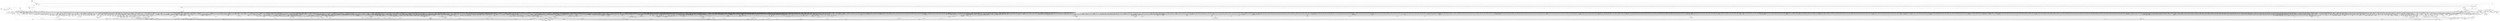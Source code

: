 digraph kerncollapsed {
    "get_file_1" [color="black"];
    "Indirect call202" [color="black"];
    "plist_del" [color="black"];
    "do_raw_spin_lock_45" [color="black"];
    "io_poll_can_finish_inline.isra.0" [color="black"];
    "mas_prev" [color="black"];
    "__raw_spin_lock_12" [color="black"];
    "fpsimd_preserve_current_state" [color="black"];
    "update_dl_rq_load_avg" [color="black"];
    "Indirect call200" [color="black"];
    "mod_timer" [color="black"];
    "do_raw_spin_lock_8" [color="black"];
    "vma_interval_tree_remove" [color="black"];
    "__kern_my_cpu_offset_15" [color="black"];
    "flush_tlb_mm_1" [color="black"];
    "do_raw_spin_lock_97" [color="black"];
    "__raw_spin_lock_42" [color="black"];
    "load_unaligned_zeropad_1" [color="black"];
    "xas_error.isra.0" [color="black"];
    "try_to_take_rt_mutex" [color="black"];
    "mas_split_final_node.isra.0" [color="black"];
    "arch_local_irq_save_8" [color="black"];
    "Indirect call187" [color="black"];
    "find_first_bit_4" [color="black"];
    "mas_allocated.isra.0" [color="black"];
    "count_vm_event_1" [color="black"];
    "__pi_strcmp" [color="black"];
    "this_cpu_has_cap.part.0" [color="black"];
    "cpumask_subset" [color="black"];
    "_compound_head_1" [color="black"];
    "auditsc_get_stamp" [color="black"];
    "__dev_pm_qos_resume_latency" [color="black"];
    "rcu_stall_is_suppressed" [color="black"];
    "io_cancel_cb" [color="black"];
    "do_raw_spin_lock_1" [color="black"];
    "compound_order_2" [color="black"];
    "access_ok_16" [color="black"];
    "down_read_trylock" [color="black"];
    "mask_irq" [color="black"];
    "__set_fixmap" [color="black"];
    "terminate_walk" [color="black"];
    "timer_delete_hook" [color="black"];
    "__kern_my_cpu_offset_21" [color="black"];
    "cpu_util_cfs_boost" [color="black"];
    "Indirect call229" [color="black"];
    "folio_size" [color="black"];
    "__cmpxchg_case_mb_64_1" [color="black"];
    "Indirect call84" [color="black"];
    "drop_links" [color="black"];
    "privileged_wrt_inode_uidgid" [color="black"];
    "Indirect call28" [color="black"];
    "d_alloc" [color="black"];
    "update_newidle_cost" [color="black"];
    "io_cancel_ctx_cb" [color="black"];
    "rb_next" [color="black"];
    "get_file.isra.0" [color="black"];
    "__raw_write_lock_irq.constprop.0" [color="black"];
    "__mutex_add_waiter" [color="black"];
    "audit_mark_compare" [color="black"];
    "try_check_zero" [color="black"];
    "mab_set_b_end" [color="black"];
    "__arm64_sys_getxattr" [color="black"];
    "invalid_folio_referenced_vma" [color="black"];
    "cpu_util.constprop.0" [color="black"];
    "add_timer" [color="black"];
    "do_raw_spin_lock_80" [color="black"];
    "timerqueue_add" [color="black"];
    "__raw_spin_lock_irq_23" [color="black"];
    "audit_string_contains_control" [color="black"];
    "make_vfsgid" [color="black"];
    "get_arm64_ftr_reg" [color="black"];
    "do_raw_spin_lock_16" [color="black"];
    "parent_len" [color="black"];
    "Indirect call23" [color="black"];
    "__kern_my_cpu_offset_77" [color="black"];
    "__get_cpu_fpsimd_context" [color="black"];
    "futex_hb_waiters_dec" [color="black"];
    "__kmem_obj_info" [color="black"];
    "Indirect call18" [color="black"];
    "xas_next_offset" [color="black"];
    "rseq_migrate" [color="black"];
    "find_lock_task_mm" [color="black"];
    "__kern_my_cpu_offset_134" [color="black"];
    "slab_want_init_on_alloc" [color="black"];
    "do_raw_spin_lock_52" [color="black"];
    "__percpu_add_case_32_21" [color="black"];
    "enqueue_pushable_dl_task" [color="black"];
    "tick_get_wakeup_device" [color="black"];
    "task_will_free_mem" [color="black"];
    "Indirect call165" [color="black"];
    "rb_insert_color" [color="black"];
    "Indirect call208" [color="black"];
    "__dequeue_entity" [color="black"];
    "strnlen" [color="black"];
    "skb_has_frag_list" [color="black"];
    "set_ptes.constprop.0.isra.0_1" [color="black"];
    "mas_next_range" [color="black"];
    "mte_thread_switch" [color="black"];
    "touch_mnt_namespace" [color="black"];
    "add_mm_rss_vec" [color="black"];
    "__bitmap_set" [color="black"];
    "__note_gp_changes" [color="black"];
    "__bitmap_intersects" [color="black"];
    "__raw_spin_lock_31" [color="black"];
    "test_taint" [color="black"];
    "folio_trylock_flag" [color="black"];
    "capable_wrt_inode_uidgid" [color="black"];
    "set_swapper_pgd" [color="black"];
    "count_vm_event" [color="black"];
    "xa_find" [color="black"];
    "xas_pause" [color="black"];
    "wake_all_kswapds" [color="black"];
    "sve_state_size" [color="black"];
    "igrab" [color="black"];
    "cpu_timer_task_rcu" [color="black"];
    "do_raw_spin_lock.constprop.0_6" [color="black"];
    "__raw_read_lock.constprop.0_5" [color="black"];
    "mutex_can_spin_on_owner" [color="black"];
    "pde_subdir_first" [color="black"];
    "mm_counter" [color="black"];
    "Indirect call186" [color="black"];
    "arch_tlbbatch_should_defer.constprop.0" [color="black"];
    "disable_irq_nosync" [color="black"];
    "osq_unlock" [color="black"];
    "do_raw_spin_lock_7" [color="black"];
    "Indirect call123" [color="black"];
    "arch_irq_work_raise" [color="black"];
    "get_work_pwq" [color="black"];
    "strscpy" [color="black"];
    "arch_timer_evtstrm_available" [color="black"];
    "cpuhp_invoke_callback" [color="black"];
    "remove_nodes.constprop.0" [color="black"];
    "get_mountpoint" [color="black"];
    "__kern_my_cpu_offset_25" [color="black"];
    "Indirect call193" [color="black"];
    "Indirect call140" [color="black"];
    "futex_top_waiter" [color="black"];
    "Indirect call73" [color="black"];
    "folio_order" [color="black"];
    "atime_needs_update" [color="black"];
    "irq_chip_retrigger_hierarchy" [color="black"];
    "__d_lookup_rcu_op_compare" [color="black"];
    "Indirect call11" [color="black"];
    "update_sd_lb_stats" [color="black"];
    "do_raw_spin_lock_118" [color="black"];
    "__percpu_add_case_32_3" [color="black"];
    "__siphash_unaligned" [color="black"];
    "__dl_sub" [color="black"];
    "add_device_randomness" [color="black"];
    "select_collect2" [color="black"];
    "cpumask_next_and" [color="black"];
    "convert_prio" [color="black"];
    "fpsimd_thread_switch" [color="black"];
    "io_acct_cancel_pending_work" [color="black"];
    "wakeup_kswapd" [color="black"];
    "__raw_spin_lock_32" [color="black"];
    "xas_result" [color="black"];
    "Indirect call113" [color="black"];
    "anon_vma_interval_tree_insert" [color="black"];
    "folio_trylock_4" [color="black"];
    "cfs_rq_of" [color="black"];
    "security_inode_init_security_anon" [color="black"];
    "pageblock_pfn_to_page" [color="black"];
    "test_ti_thread_flag_4" [color="black"];
    "siginfo_layout" [color="black"];
    "_find_first_zero_bit" [color="black"];
    "Indirect call97" [color="black"];
    "fsnotify_connector_sb" [color="black"];
    "Indirect call158" [color="black"];
    "__futex_queue" [color="black"];
    "pmd_clear_huge" [color="black"];
    "kthread_insert_work_sanity_check" [color="black"];
    "rwsem_spin_on_owner" [color="black"];
    "percpu_counter_add" [color="black"];
    "posix_cputimers_group_init" [color="black"];
    "propagate_mnt" [color="black"];
    "sk_mem_reclaim" [color="black"];
    "hrtimer_reprogram.constprop.0" [color="black"];
    "rb_first" [color="black"];
    "move_linked_works" [color="black"];
    "choose_mountpoint_rcu" [color="black"];
    "try_release_thread_stack_to_cache" [color="black"];
    "percpu_ref_put_many.constprop.0" [color="black"];
    "cpumask_weight" [color="black"];
    "__put_cpu_fpsimd_context" [color="black"];
    "__count_vm_events_1" [color="black"];
    "Indirect call156" [color="black"];
    "lru_note_cost" [color="black"];
    "io_run_local_work_continue" [color="black"];
    "Indirect call78" [color="black"];
    "Indirect call139" [color="black"];
    "__remove_hrtimer" [color="black"];
    "__wake_up_klogd.part.0" [color="black"];
    "mas_find_child" [color="black"];
    "__ptrace_link" [color="black"];
    "timer_wait_running" [color="black"];
    "__raw_spin_unlock_irq_23" [color="black"];
    "Indirect call14" [color="black"];
    "__raw_spin_trylock_5" [color="black"];
    "pick_next_pushable_dl_task" [color="black"];
    "mte_clear_page_tags" [color="black"];
    "__rb_rotate_set_parents" [color="black"];
    "__raw_read_unlock.constprop.0" [color="black"];
    "kernfs_leftmost_descendant" [color="black"];
    "Indirect call91" [color="black"];
    "__raw_spin_unlock_irqrestore_21" [color="black"];
    "queued_read_lock_slowpath" [color="black"];
    "Indirect call2" [color="black"];
    "task_work_cancel_match" [color="black"];
    "pick_next_task_idle" [color="black"];
    "Indirect call19" [color="black"];
    "global_dirtyable_memory" [color="black"];
    "list_del_init_5" [color="black"];
    "do_raw_spin_lock_69" [color="black"];
    "folio_total_mapcount" [color="black"];
    "new_context" [color="black"];
    "__raw_spin_lock_63" [color="black"];
    "__raw_spin_unlock_irqrestore_18" [color="black"];
    "put_cpu_fpsimd_context" [color="black"];
    "link_path_walk" [color="black"];
    "eventfd_signal_mask" [color="black"];
    "unlock_page" [color="black"];
    "__raw_spin_unlock_irq_29" [color="black"];
    "skb_copy_bits" [color="black"];
    "check_vma_flags" [color="black"];
    "netdev_name" [color="black"];
    "rwsem_set_reader_owned" [color="black"];
    "purge_fragmented_block" [color="black"];
    "xas_retry" [color="black"];
    "set_ti_thread_flag_5" [color="black"];
    "free_vmap_area_rb_augment_cb_rotate" [color="black"];
    "zone_watermark_fast.constprop.0" [color="black"];
    "Indirect call74" [color="black"];
    "mas_wr_walk" [color="black"];
    "find_task_by_pid_ns" [color="black"];
    "do_softirq" [color="black"];
    "__zone_watermark_ok" [color="black"];
    "posix_cpu_timer_rearm" [color="black"];
    "fsnotify_handle_inode_event.isra.0" [color="black"];
    "Indirect call42" [color="black"];
    "clear_ti_thread_flag_1" [color="black"];
    "change_page_range" [color="black"];
    "find_next_zero_bit_1" [color="black"];
    "find_vm_area" [color="black"];
    "task_rq_lock" [color="black"];
    "do_raw_spin_lock.constprop.0_14" [color="black"];
    "lru_note_cost_refault" [color="black"];
    "_prb_read_valid" [color="black"];
    "page_ref_dec_and_test" [color="black"];
    "xas_find" [color="black"];
    "check_preempt_curr" [color="black"];
    "__raw_spin_unlock_irqrestore_8" [color="black"];
    "test_tsk_need_resched" [color="black"];
    "Indirect call211" [color="black"];
    "Indirect call63" [color="black"];
    "__xchg_case_mb_32.constprop.0" [color="black"];
    "rcu_is_watching" [color="black"];
    "__raw_read_lock.constprop.0_1" [color="black"];
    "__cmpxchg_case_acq_32.constprop.0_8" [color="black"];
    "__raw_spin_lock_irqsave_5" [color="black"];
    "pmd_set_huge" [color="black"];
    "folio_evictable" [color="black"];
    "get_next_ino" [color="black"];
    "shrink_lock_dentry" [color="black"];
    "clear_page" [color="black"];
    "folio_lruvec_relock_irq.constprop.0" [color="black"];
    "compaction_zonelist_suitable" [color="black"];
    "kthread_should_stop" [color="black"];
    "Indirect call150" [color="black"];
    "active_load_balance_cpu_stop" [color="black"];
    "__raw_spin_lock_irq_6" [color="black"];
    "__percpu_add_case_32_2" [color="black"];
    "_compound_head_2" [color="black"];
    "prb_final_commit" [color="black"];
    "raw_spin_rq_lock" [color="black"];
    "rpm_check_suspend_allowed" [color="black"];
    "do_raw_spin_lock_9" [color="black"];
    "migrate_disable" [color="black"];
    "spin_lock_irqsave_check_contention" [color="black"];
    "mte_set_pivot" [color="black"];
    "find_next_bit_11" [color="black"];
    "netlink_overrun" [color="black"];
    "rcu_gp_is_normal" [color="black"];
    "mmgrab_2" [color="black"];
    "radix_tree_iter_tag_clear" [color="black"];
    "rcu_seq_start" [color="black"];
    "find_worker_executing_work" [color="black"];
    "__percpu_add_case_64.constprop.0_3" [color="black"];
    "crng_make_state" [color="black"];
    "net_eq_idr" [color="black"];
    "__count_vm_events" [color="black"];
    "__kern_my_cpu_offset_49" [color="black"];
    "lookup_mnt" [color="black"];
    "Indirect call149" [color="black"];
    "Indirect call8" [color="black"];
    "kmsg_dump" [color="black"];
    "do_raw_spin_lock_44" [color="black"];
    "raw_spin_rq_lock_nested" [color="black"];
    "__raw_spin_lock_irqsave_34" [color="black"];
    "Indirect call188" [color="black"];
    "Indirect call125" [color="black"];
    "sane_fdtable_size" [color="black"];
    "Indirect call15" [color="black"];
    "__srcu_read_unlock" [color="black"];
    "folio_trylock_1" [color="black"];
    "notifier_call_chain" [color="black"];
    "freezing" [color="black"];
    "memcg_charge_kernel_stack.part.0" [color="black"];
    "will_become_orphaned_pgrp" [color="black"];
    "get_task_mm" [color="black"];
    "dl_bw_cpus" [color="black"];
    "legitimize_root" [color="black"];
    "mte_destroy_descend.constprop.0" [color="black"];
    "__mutex_trylock" [color="black"];
    "__raw_spin_lock_46" [color="black"];
    "__skb_fill_page_desc" [color="black"];
    "netlink_lock_table" [color="black"];
    "mte_parent_slot" [color="black"];
    "__raw_spin_unlock_irqrestore_37" [color="black"];
    "data_check_size" [color="black"];
    "dec_rlimit_ucounts" [color="black"];
    "kthread_is_per_cpu" [color="black"];
    "__raw_spin_unlock_irq_45" [color="black"];
    "__raw_spin_lock_irq_21" [color="black"];
    "put_dec_full8" [color="black"];
    "percpu_ref_noop_confirm_switch" [color="black"];
    "io_wq_hash_work" [color="black"];
    "double_unlock_balance" [color="black"];
    "Indirect call162" [color="black"];
    "pi_state_update_owner" [color="black"];
    "io_poll_remove_entry" [color="black"];
    "prep_new_page" [color="black"];
    "update_sctlr_el1" [color="black"];
    "__raw_spin_unlock_irqrestore_17" [color="black"];
    "Indirect call210" [color="black"];
    "Indirect call177" [color="black"];
    "do_kernel_restart" [color="black"];
    "__raw_spin_unlock_irqrestore_2" [color="black"];
    "__kern_my_cpu_offset_36" [color="black"];
    "data_alloc" [color="black"];
    "do_raw_spin_lock_61" [color="black"];
    "xas_not_node" [color="black"];
    "__raw_spin_lock_irq_4" [color="black"];
    "__xa_clear_mark" [color="black"];
    "find_next_and_bit.constprop.0" [color="black"];
    "__prepare_to_swait" [color="black"];
    "sve_get_vl" [color="black"];
    "sk_memory_allocated_sub" [color="black"];
    "__init_waitqueue_head" [color="black"];
    "arm64_kernel_unmapped_at_el0_2" [color="black"];
    "__cmpxchg_case_rel_32" [color="black"];
    "ktime_get" [color="black"];
    "Indirect call108" [color="black"];
    "_compound_head_5" [color="black"];
    "filemap_release_folio" [color="black"];
    "rb_erase" [color="black"];
    "pid_nr_ns" [color="black"];
    "_compound_head_7" [color="black"];
    "kernfs_name_hash" [color="black"];
    "__wake_up_bit" [color="black"];
    "rcu_advance_cbs" [color="black"];
    "lockref_put_or_lock" [color="black"];
    "do_raw_spin_lock_17" [color="black"];
    "path_init" [color="black"];
    "__raw_spin_lock_irq_17" [color="black"];
    "file_ns_capable" [color="black"];
    "__raw_spin_lock_irqsave_52" [color="black"];
    "Indirect call126" [color="black"];
    "__kern_my_cpu_offset_89" [color="black"];
    "unlock_task_sighand.isra.0_1" [color="black"];
    "__kern_my_cpu_offset_67" [color="black"];
    "__skb_set_length_1" [color="black"];
    "sock_rmem_free" [color="black"];
    "__raw_spin_unlock_irq_35" [color="black"];
    "num_other_online_cpus" [color="black"];
    "zone_watermark_ok" [color="black"];
    "Indirect call214" [color="black"];
    "__reuseport_detach_sock.isra.0" [color="black"];
    "io_wq_work_match_all" [color="black"];
    "__io_prep_linked_timeout" [color="black"];
    "Indirect call44" [color="black"];
    "__fprop_add_percpu" [color="black"];
    "collect_posix_cputimers" [color="black"];
    "stackinfo_on_stack" [color="black"];
    "__raw_spin_unlock_irq_7" [color="black"];
    "security_task_getsecid_obj" [color="black"];
    "xas_find_marked" [color="black"];
    "__skb_dequeue_3" [color="black"];
    "rcu_cblist_dequeue" [color="black"];
    "__tlb_reset_range" [color="black"];
    "__raw_spin_unlock_irq_20" [color="black"];
    "reweight_task" [color="black"];
    "mas_update_gap" [color="black"];
    "blake2s_compress" [color="black"];
    "local_cpu_stop" [color="black"];
    "mas_parent_type" [color="black"];
    "walk_component" [color="black"];
    "__raw_spin_unlock_irq_25" [color="black"];
    "Indirect call223" [color="black"];
    "__smp_call_single_queue" [color="black"];
    "posix_cpu_timers_exit" [color="black"];
    "set_pageblock_migratetype" [color="black"];
    "Indirect call116" [color="black"];
    "enqueue_task" [color="black"];
    "Indirect call70" [color="black"];
    "pde_subdir_find" [color="black"];
    "mas_mab_cp" [color="black"];
    "put_tree_ref" [color="black"];
    "do_add_mount" [color="black"];
    "write_seqlock.constprop.0" [color="black"];
    "override_creds" [color="black"];
    "access_ok_12" [color="black"];
    "access_ok_14" [color="black"];
    "Indirect call69" [color="black"];
    "fill_contig_page_info" [color="black"];
    "posixtimer_rearm" [color="black"];
    "__raw_spin_unlock_irq_4" [color="black"];
    "mutex_spin_on_owner" [color="black"];
    "do_raw_spin_lock_18" [color="black"];
    "vma_interval_tree_augment_propagate" [color="black"];
    "fatal_signal_pending_5" [color="black"];
    "attach_task" [color="black"];
    "wp_page_reuse" [color="black"];
    "lookup_mountpoint" [color="black"];
    "workingset_eviction" [color="black"];
    "copy_from_kernel_nofault_allowed" [color="black"];
    "pagefault_enable" [color="black"];
    "security_task_kill" [color="black"];
    "rwsem_set_nonspinnable" [color="black"];
    "Indirect call52" [color="black"];
    "mab_calc_split" [color="black"];
    "__rb_insert_augmented" [color="black"];
    "capacity_of" [color="black"];
    "Indirect call164" [color="black"];
    "d_flags_for_inode" [color="black"];
    "__mod_zone_page_state" [color="black"];
    "do_raw_spin_lock.constprop.0_7" [color="black"];
    "netlink_has_listeners" [color="black"];
    "virt_to_folio" [color="black"];
    "mas_rewalk_if_dead" [color="black"];
    "__raw_spin_lock_24" [color="black"];
    "xa_find_after" [color="black"];
    "hrtimer_start_expires" [color="black"];
    "do_raw_spin_lock_86" [color="black"];
    "__cmpxchg_case_acq_32.constprop.0_10" [color="black"];
    "folio_add_new_anon_rmap" [color="black"];
    "io_timeout_extract" [color="black"];
    "u64_stats_inc" [color="black"];
    "console_verbose" [color="black"];
    "do_raw_spin_lock_24" [color="black"];
    "prepare_to_wait_exclusive" [color="black"];
    "tlb_gather_mmu_fullmm" [color="black"];
    "cpu_do_switch_mm" [color="black"];
    "__kern_my_cpu_offset_60" [color="black"];
    "cpumask_and.isra.0_3" [color="black"];
    "post_init_entity_util_avg" [color="black"];
    "__cmpxchg_case_acq_32.constprop.0_16" [color="black"];
    "__raw_spin_unlock_irq_43" [color="black"];
    "__lookup_slow" [color="black"];
    "__local_bh_enable_ip" [color="black"];
    "Indirect call9" [color="black"];
    "vma_interval_tree_iter_next" [color="black"];
    "mast_ascend" [color="black"];
    "cpudl_set" [color="black"];
    "Indirect call56" [color="black"];
    "mas_safe_pivot" [color="black"];
    "queued_spin_lock_slowpath" [color="black"];
    "security_audit_rule_free" [color="black"];
    "security_sock_rcv_skb" [color="black"];
    "__raw_spin_lock_irqsave_51" [color="black"];
    "__down_trylock_console_sem.constprop.0" [color="black"];
    "__raw_spin_lock_irq_25" [color="black"];
    "raw_spin_rq_unlock" [color="black"];
    "find_next_bit.constprop.0_7" [color="black"];
    "Indirect call53" [color="black"];
    "mte_dead_walk" [color="black"];
    "do_raw_spin_lock_93" [color="black"];
    "smp_call_function_single" [color="black"];
    "security_inode_permission" [color="black"];
    "nd_alloc_stack" [color="black"];
    "do_raw_spin_lock_14" [color="black"];
    "Indirect call127" [color="black"];
    "__percpu_add_case_64.constprop.0" [color="black"];
    "folio_trylock" [color="black"];
    "leave_rcu" [color="black"];
    "inode_owner_or_capable" [color="black"];
    "io_cancel_task_cb" [color="black"];
    "Indirect call93" [color="black"];
    "cpu_clock_sample" [color="black"];
    "__flush_tlb_page_nosync" [color="black"];
    "__arch_copy_from_user" [color="black"];
    "generic_exec_single" [color="black"];
    "ma_dead_node" [color="black"];
    "do_raw_spin_lock_73" [color="black"];
    "rcu_segcblist_ready_cbs" [color="black"];
    "try_to_unmap_flush_dirty" [color="black"];
    "cd_forget" [color="black"];
    "__raw_spin_lock_62" [color="black"];
    "__raw_spin_unlock_irq_18" [color="black"];
    "__raw_spin_unlock_bh.constprop.0" [color="black"];
    "do_raw_spin_lock_38" [color="black"];
    "can_set_direct_map" [color="black"];
    "tty_driver_flush_buffer" [color="black"];
    "__disable_irq" [color="black"];
    "timerqueue_iterate_next" [color="black"];
    "kmap_atomic_1" [color="black"];
    "test_ti_thread_flag_21" [color="black"];
    "__wake_up_locked_key" [color="black"];
    "do_csum" [color="black"];
    "find_next_and_bit" [color="black"];
    "simple_xattr_space" [color="black"];
    "tick_get_broadcast_device" [color="black"];
    "signal_pending_state_1" [color="black"];
    "find_first_bit_1" [color="black"];
    "set_page_dirty" [color="black"];
    "__next_zones_zonelist" [color="black"];
    "__wb_calc_thresh" [color="black"];
    "__cmpxchg_case_acq_32.constprop.0_21" [color="black"];
    "group_classify" [color="black"];
    "do_raw_spin_lock_28" [color="black"];
    "min_deadline_cb_rotate" [color="black"];
    "tlb_remove_table_smp_sync" [color="black"];
    "Indirect call212" [color="black"];
    "sched_cgroup_fork" [color="black"];
    "ksize" [color="black"];
    "tag_set" [color="black"];
    "do_raw_spin_lock_29" [color="black"];
    "printk_parse_prefix" [color="black"];
    "do_raw_spin_lock_57" [color="black"];
    "chacha_permute" [color="black"];
    "xas_next_entry" [color="black"];
    "list_del_init_8" [color="black"];
    "gfp_pfmemalloc_allowed" [color="black"];
    "mnt_get_count" [color="black"];
    "anon_vma_interval_tree_iter_next" [color="black"];
    "Indirect call27" [color="black"];
    "__mnt_is_readonly" [color="black"];
    "fasync_insert_entry" [color="black"];
    "page_ref_inc_3" [color="black"];
    "test_ti_thread_flag_1" [color="black"];
    "deny_write_access.isra.0" [color="black"];
    "list_del_3" [color="black"];
    "int_sqrt" [color="black"];
    "Indirect call118" [color="black"];
    "__arch_copy_to_user" [color="black"];
    "__put_unused_fd" [color="black"];
    "Indirect call121" [color="black"];
    "Indirect call160" [color="black"];
    "__rt_mutex_slowtrylock" [color="black"];
    "dput_to_list" [color="black"];
    "__wb_writeout_add" [color="black"];
    "anon_vma_interval_tree_post_update_vma" [color="black"];
    "skb_zcopy_clear" [color="black"];
    "memblock_is_map_memory" [color="black"];
    "__kern_my_cpu_offset_24" [color="black"];
    "strreplace" [color="black"];
    "device_links_read_lock" [color="black"];
    "do_raw_spin_lock_23" [color="black"];
    "__wake_up_pollfree" [color="black"];
    "pcpu_post_unmap_tlb_flush" [color="black"];
    "Indirect call147" [color="black"];
    "__rpm_get_callback" [color="black"];
    "slab_is_available" [color="black"];
    "pfn_valid_2" [color="black"];
    "__raw_spin_lock_bh.constprop.0_5" [color="black"];
    "list_del_2" [color="black"];
    "ldsem_down_read_trylock" [color="black"];
    "list_del_4" [color="black"];
    "handle_dots" [color="black"];
    "Indirect call184" [color="black"];
    "update_load_avg" [color="black"];
    "arch_local_irq_restore_1" [color="black"];
    "__raw_spin_unlock_irqrestore" [color="black"];
    "io_req_complete_defer" [color="black"];
    "llist_del_first" [color="black"];
    "do_raw_spin_lock_3" [color="black"];
    "mm_counter_file" [color="black"];
    "__raw_spin_lock_irqsave_23" [color="black"];
    "get_file_2" [color="black"];
    "__add_wait_queue" [color="black"];
    "__peernet2id" [color="black"];
    "__raw_spin_lock_irq.constprop.0_1" [color="black"];
    "__hlist_del" [color="black"];
    "try_to_unmap_flush" [color="black"];
    "prepare_to_swait_event" [color="black"];
    "get_cred_1" [color="black"];
    "__raw_write_lock_irq" [color="black"];
    "dev_bus_name" [color="black"];
    "__d_instantiate" [color="black"];
    "__raw_spin_unlock_irq_37" [color="black"];
    "fatal_signal_pending_4" [color="black"];
    "Indirect call201" [color="black"];
    "skb_queue_tail" [color="black"];
    "load_unaligned_zeropad" [color="black"];
    "check_stable_address_space" [color="black"];
    "__cmpxchg_case_acq_32.constprop.0_2" [color="black"];
    "handle_lookup_down" [color="black"];
    "current_wq_worker" [color="black"];
    "radix_tree_load_root" [color="black"];
    "console_is_usable" [color="black"];
    "__raw_spin_unlock_irq.constprop.0_1" [color="black"];
    "pm_qos_read_value" [color="black"];
    "percpu_counter_add_batch" [color="black"];
    "__raw_write_lock_irq_1" [color="black"];
    "xas_load" [color="black"];
    "may_write_xattr" [color="black"];
    "list_splice" [color="black"];
    "__printk_safe_enter" [color="black"];
    "io_wq_work_match_item" [color="black"];
    "vm_unacct_memory_1" [color="black"];
    "Indirect call87" [color="black"];
    "__kern_my_cpu_offset_44" [color="black"];
    "do_raw_spin_lock_6" [color="black"];
    "Indirect call180" [color="black"];
    "cpu_online_3" [color="black"];
    "pagefault_enable_2" [color="black"];
    "_find_next_and_bit" [color="black"];
    "Indirect call228" [color="black"];
    "Indirect call129" [color="black"];
    "arch_local_irq_disable_2" [color="black"];
    "dec_mm_counter" [color="black"];
    "Indirect call222" [color="black"];
    "wake_up_klogd" [color="black"];
    "__raw_spin_unlock_irqrestore_32" [color="black"];
    "Indirect call26" [color="black"];
    "__raw_spin_unlock_irqrestore_11" [color="black"];
    "prepend" [color="black"];
    "Indirect call31" [color="black"];
    "get_work_pool" [color="black"];
    "srcu_get_delay.isra.0" [color="black"];
    "folio_nr_pages_2" [color="black"];
    "dev_driver_string" [color="black"];
    "mas_wr_node_walk" [color="black"];
    "Indirect call82" [color="black"];
    "__printk_cpu_sync_put" [color="black"];
    "rt_mutex_futex_trylock" [color="black"];
    "data_push_tail" [color="black"];
    "__raw_spin_lock_43" [color="black"];
    "__enqueue_entity" [color="black"];
    "Indirect call168" [color="black"];
    "cpumask_first_and" [color="black"];
    "strcspn" [color="black"];
    "restore_nameidata" [color="black"];
    "read_seqbegin.constprop.0" [color="black"];
    "do_delayed_call" [color="black"];
    "rcu_poll_gp_seq_start" [color="black"];
    "inode_maybe_inc_iversion" [color="black"];
    "Indirect call50" [color="black"];
    "mas_prev_sibling" [color="black"];
    "__raw_spin_lock_irqsave_3" [color="black"];
    "__kern_my_cpu_offset_79" [color="black"];
    "__irq_get_desc_lock" [color="black"];
    "invalid_mkclean_vma" [color="black"];
    "complete_walk" [color="black"];
    "__kern_my_cpu_offset_71" [color="black"];
    "__msecs_to_jiffies" [color="black"];
    "mast_fill_bnode" [color="black"];
    "__clear_close_on_exec.isra.0" [color="black"];
    "folio_account_cleaned" [color="black"];
    "__wake_up_locked_key_bookmark" [color="black"];
    "Indirect call71" [color="black"];
    "node_dirty_ok" [color="black"];
    "mntget" [color="black"];
    "Indirect call191" [color="black"];
    "__raw_spin_unlock_irqrestore_15" [color="black"];
    "__reuseport_detach_closed_sock" [color="black"];
    "compaction_defer_reset" [color="black"];
    "__init_rwsem" [color="black"];
    "select_collect" [color="black"];
    "task_fits_cpu" [color="black"];
    "lock_hrtimer_base" [color="black"];
    "__fswab32_10" [color="black"];
    "retain_dentry" [color="black"];
    "__raw_spin_lock_irq_12" [color="black"];
    "this_cpu_has_cap" [color="black"];
    "flush_tlb_batched_pending" [color="black"];
    "u64_stats_add_1" [color="black"];
    "__kern_my_cpu_offset_80" [color="black"];
    "pid_task" [color="black"];
    "__fget_light" [color="black"];
    "__raw_spin_lock_54" [color="black"];
    "kthread_data" [color="black"];
    "cpu_switch_to" [color="black"];
    "prepare_to_wait" [color="black"];
    "io_wq_exit_start" [color="black"];
    "rb_prev" [color="black"];
    "Indirect call99" [color="black"];
    "get_state_synchronize_rcu" [color="black"];
    "csum_block_add_ext" [color="black"];
    "list_del_init_7" [color="black"];
    "set_pud" [color="black"];
    "rcu_segcblist_inc_len" [color="black"];
    "__cmpxchg_case_acq_32.constprop.0_20" [color="black"];
    "Indirect call227" [color="black"];
    "unreserve_highatomic_pageblock" [color="black"];
    "timer_delete" [color="black"];
    "__cmpxchg_case_acq_32.constprop.0_9" [color="black"];
    "Indirect call92" [color="black"];
    "sb_clear_inode_writeback" [color="black"];
    "prb_commit" [color="black"];
    "do_raw_spin_lock_88" [color="black"];
    "__sk_mem_reclaim" [color="black"];
    "prb_read_valid" [color="black"];
    "__skb_flow_get_ports" [color="black"];
    "__cmpxchg_case_mb_32_13" [color="black"];
    "Indirect call21" [color="black"];
    "call_on_irq_stack" [color="black"];
    "Indirect call132" [color="black"];
    "sock_flag.constprop.0" [color="black"];
    "ma_data_end" [color="black"];
    "d_set_mounted" [color="black"];
    "pwq_activate_inactive_work" [color="black"];
    "__balance_callbacks" [color="black"];
    "__raw_spin_unlock_irqrestore_31" [color="black"];
    "__dev_put.part.0" [color="black"];
    "mas_pop_node" [color="black"];
    "dcache_clean_pou" [color="black"];
    "wb_stat_mod" [color="black"];
    "free_pcppages_bulk" [color="black"];
    "__task_pid_nr_ns" [color="black"];
    "__isolate_free_page" [color="black"];
    "queued_read_unlock.constprop.0_2" [color="black"];
    "zone_page_state_add" [color="black"];
    "__raw_spin_lock_irq_11" [color="black"];
    "Indirect call144" [color="black"];
    "mas_push_node" [color="black"];
    "mmgrab_1" [color="black"];
    "zone_page_state_snapshot" [color="black"];
    "__cmpxchg_case_acq_32_2" [color="black"];
    "do_raw_spin_lock_2" [color="black"];
    "__wake_up" [color="black"];
    "system_supports_tlb_range_1" [color="black"];
    "arch_local_irq_save_1" [color="black"];
    "__mnt_drop_write_file" [color="black"];
    "__audit_reusename" [color="black"];
    "reusable_anon_vma" [color="black"];
    "fprop_reflect_period_percpu.isra.0" [color="black"];
    "fpsimd_save" [color="black"];
    "Indirect call179" [color="black"];
    "irq_work_queue" [color="black"];
    "io_poll_add_hash" [color="black"];
    "__cmpxchg_case_mb_32_2" [color="black"];
    "__kern_my_cpu_offset_51" [color="black"];
    "test_ti_thread_flag_7" [color="black"];
    "d_lru_del" [color="black"];
    "Indirect call12" [color="black"];
    "__raw_spin_lock_26" [color="black"];
    "count_vm_events" [color="black"];
    "nd_jump_root" [color="black"];
    "percpu_counter_set" [color="black"];
    "__fsnotify_update_child_dentry_flags" [color="black"];
    "copy_from_kernel_nofault" [color="black"];
    "double_rq_lock" [color="black"];
    "__mod_timer" [color="black"];
    "copy_fd_bitmaps" [color="black"];
    "rcu_seq_snap" [color="black"];
    "mas_alloc_req.isra.0" [color="black"];
    "__kern_my_cpu_offset_76" [color="black"];
    "ttwu_queue_wakelist" [color="black"];
    "Indirect call128" [color="black"];
    "flush_tlb_kernel_range" [color="black"];
    "split_page" [color="black"];
    "do_raw_spin_lock_47" [color="black"];
    "is_subdir" [color="black"];
    "get_new_cred" [color="black"];
    "do_raw_spin_lock_64" [color="black"];
    "find_next_zero_bit" [color="black"];
    "__raw_spin_lock.constprop.0" [color="black"];
    "__percpu_add_case_64_2" [color="black"];
    "arm64_kernel_unmapped_at_el0_4" [color="black"];
    "mas_next_sibling" [color="black"];
    "__raw_spin_lock_irqsave_19" [color="black"];
    "timerqueue_del" [color="black"];
    "other_cpu_in_panic" [color="black"];
    "d_alloc_parallel" [color="black"];
    "__raw_spin_lock_irqsave_42" [color="black"];
    "signal_pending_state_2" [color="black"];
    "__percpu_add_case_64_3" [color="black"];
    "__cmpwait_case_32_3" [color="black"];
    "__raw_spin_lock_irqsave_44" [color="black"];
    "vm_stat_account" [color="black"];
    "fsnotify_first_mark" [color="black"];
    "__anon_vma_interval_tree_augment_rotate" [color="black"];
    "do_raw_spin_lock_41" [color="black"];
    "audit_log_path_denied" [color="black"];
    "path_getxattr" [color="black"];
    "__srcu_read_lock" [color="black"];
    "__raw_write_unlock_irq_5" [color="black"];
    "__raw_spin_lock_irq.constprop.0_2" [color="black"];
    "__kern_my_cpu_offset_61" [color="black"];
    "futex_q_lock" [color="black"];
    "dev_to_swnode" [color="black"];
    "page_ref_dec_and_test_1" [color="black"];
    "Indirect call95" [color="black"];
    "invent_group_ids" [color="black"];
    "__cmpxchg_case_acq_32.constprop.0_14" [color="black"];
    "invalid_migration_vma" [color="black"];
    "__raw_spin_lock_irqsave_39" [color="black"];
    "rcu_jiffies_till_stall_check" [color="black"];
    "Indirect call182" [color="black"];
    "tty_driver_name" [color="black"];
    "folio_nr_pages_1" [color="black"];
    "security_inode_follow_link" [color="black"];
    "Indirect call153" [color="black"];
    "rwsem_read_trylock" [color="black"];
    "find_unlink_vmap_area" [color="black"];
    "Indirect call109" [color="black"];
    "__mutex_init" [color="black"];
    "security_inode_getxattr" [color="black"];
    "Indirect call142" [color="black"];
    "io_poll_remove_entries" [color="black"];
    "__cmpxchg_case_acq_64_1" [color="black"];
    "__bpf_free_used_maps" [color="black"];
    "fast_dput" [color="black"];
    "folio_mapped_1" [color="black"];
    "sock_inuse_add" [color="black"];
    "mas_start" [color="black"];
    "pcpu_chunk_slot" [color="black"];
    "to_kthread" [color="black"];
    "__kern_my_cpu_offset_62" [color="black"];
    "local_bh_enable" [color="black"];
    "__update_load_avg_se" [color="black"];
    "__skb_checksum" [color="black"];
    "rt_mutex_proxy_unlock" [color="black"];
    "sock_flag_1" [color="black"];
    "update_rt_rq_load_avg" [color="black"];
    "qdisc_run_begin" [color="black"];
    "io_should_retry_thread" [color="black"];
    "touch_atime" [color="black"];
    "rcu_accelerate_cbs" [color="black"];
    "dl_rq_of_se" [color="black"];
    "find_submount" [color="black"];
    "put_link" [color="black"];
    "Indirect call190" [color="black"];
    "mte_update_gcr_excl.isra.0" [color="black"];
    "__delay" [color="black"];
    "folio_nr_pages_4" [color="black"];
    "pfn_valid_1" [color="black"];
    "tick_get_broadcast_mask" [color="black"];
    "mte_copy_page_tags" [color="black"];
    "xas_set_order.part.0" [color="black"];
    "device_links_read_unlock" [color="black"];
    "qdisc_qstats_cpu_backlog_dec" [color="black"];
    "d_find_alias" [color="black"];
    "rcu_exp_jiffies_till_stall_check" [color="black"];
    "__finalize_skb_around" [color="black"];
    "kmalloc_size_roundup" [color="black"];
    "do_raw_spin_lock" [color="black"];
    "fatal_signal_pending_6" [color="black"];
    "task_get_vl" [color="black"];
    "Indirect call104" [color="black"];
    "do_raw_spin_lock_37" [color="black"];
    "rcu_poll_gp_seq_end_unlocked" [color="black"];
    "pm_qos_update_flags" [color="black"];
    "page_move_anon_rmap" [color="black"];
    "mnt_add_count" [color="black"];
    "mas_wr_store_setup" [color="black"];
    "check_mnt.isra.0" [color="black"];
    "__remove_inode_hash" [color="black"];
    "__lock_parent" [color="black"];
    "get_file" [color="black"];
    "skb_header_cloned" [color="black"];
    "smp_call_function" [color="black"];
    "__kern_my_cpu_offset_50" [color="black"];
    "__kern_my_cpu_offset_38" [color="black"];
    "xas_reload" [color="black"];
    "show_mem_node_skip" [color="black"];
    "Indirect call206" [color="black"];
    "__audit_inode" [color="black"];
    "finish_swait" [color="black"];
    "do_raw_spin_lock_87" [color="black"];
    "io_get_cqe_overflow" [color="black"];
    "rcu_seq_start_1" [color="black"];
    "online_section_nr" [color="black"];
    "workingset_age_nonresident" [color="black"];
    "__pi_memcmp" [color="black"];
    "__cmpwait_case_32_1" [color="black"];
    "_copy_from_iter" [color="black"];
    "__raw_write_unlock_irq_4" [color="black"];
    "__raw_spin_unlock_irqrestore_33" [color="black"];
    "calc_wheel_index" [color="black"];
    "virt_to_slab" [color="black"];
    "_get_random_bytes" [color="black"];
    "Indirect call79" [color="black"];
    "exit_rcu" [color="black"];
    "find_next_bit_15" [color="black"];
    "errseq_sample" [color="black"];
    "test_ti_thread_flag_11" [color="black"];
    "__d_lookup_unhash_wake" [color="black"];
    "kernfs_root" [color="black"];
    "sibling_imbalance.isra.0" [color="black"];
    "check_cb_ovld_locked" [color="black"];
    "inode_cgwb_move_to_attached" [color="black"];
    "do_raw_spin_lock_13" [color="black"];
    "get_ldops" [color="black"];
    "folio_pfn" [color="black"];
    "first_zones_zonelist" [color="black"];
    "find_next_bit.constprop.0_1" [color="black"];
    "__flush_tlb_kernel_pgtable" [color="black"];
    "io_wq_get_acct" [color="black"];
    "req_set_fail" [color="black"];
    "find_next_bit_6" [color="black"];
    "irq_work_claim" [color="black"];
    "domain_dirty_limits" [color="black"];
    "set_tlb_ubc_flush_pending" [color="black"];
    "pm_runtime_get_noresume" [color="black"];
    "__raw_spin_unlock_irq_21" [color="black"];
    "Indirect call218" [color="black"];
    "__raw_spin_lock_irqsave_12" [color="black"];
    "find_buddy_page_pfn" [color="black"];
    "blake2s_update" [color="black"];
    "Indirect call60" [color="black"];
    "folio_test_uptodate" [color="black"];
    "attach_entity_load_avg" [color="black"];
    "skb_flow_get_icmp_tci" [color="black"];
    "__raw_spin_lock_28" [color="black"];
    "rcu_gpnum_ovf" [color="black"];
    "__raw_spin_lock_21" [color="black"];
    "__kern_my_cpu_offset_22" [color="black"];
    "__dl_update" [color="black"];
    "task_pid_vnr_1" [color="black"];
    "attach_pid" [color="black"];
    "find_next_bit_3" [color="black"];
    "__raw_spin_lock_irq_41" [color="black"];
    "membarrier_update_current_mm" [color="black"];
    "fsnotify_compare_groups" [color="black"];
    "rcu_segcblist_accelerate" [color="black"];
    "__skb_set_length" [color="black"];
    "Indirect call120" [color="black"];
    "inode_add_lru" [color="black"];
    "io_put_kbuf" [color="black"];
    "need_mlock_drain" [color="black"];
    "lock_mount_hash" [color="black"];
    "__sync_icache_dcache" [color="black"];
    "folio_isolate_lru" [color="black"];
    "i_gid_into_vfsgid" [color="black"];
    "cleanup_timerqueue" [color="black"];
    "find_task_by_vpid" [color="black"];
    "mas_new_ma_node" [color="black"];
    "tlb_remove_table_sync_one" [color="black"];
    "io_fill_cqe_aux" [color="black"];
    "hlist_bl_lock" [color="black"];
    "cpumask_intersects.constprop.0_1" [color="black"];
    "rcu_poll_gp_seq_end" [color="black"];
    "hlist_bl_unlock" [color="black"];
    "raw_spin_rq_lock_1" [color="black"];
    "cpu_online" [color="black"];
    "security_audit_rule_match" [color="black"];
    "iov_iter_revert" [color="black"];
    "skb_cloned" [color="black"];
    "xa_is_node" [color="black"];
    "Indirect call204" [color="black"];
    "avg_vruntime" [color="black"];
    "__cmpxchg_case_acq_32_1" [color="black"];
    "rcu_segcblist_advance" [color="black"];
    "queued_write_lock_slowpath" [color="black"];
    "__raw_spin_unlock_irq_17" [color="black"];
    "do_raw_spin_lock_116" [color="black"];
    "__do_set_cpus_allowed" [color="black"];
    "is_bad_inode" [color="black"];
    "cpu_clock_sample_group" [color="black"];
    "Indirect call47" [color="black"];
    "lockref_get_not_dead" [color="black"];
    "xattr_resolve_name" [color="black"];
    "Indirect call58" [color="black"];
    "do_raw_spin_lock.constprop.0_11" [color="black"];
    "try_to_unlazy" [color="black"];
    "unlock_mount_hash" [color="black"];
    "kobj_child_ns_ops" [color="black"];
    "prepend_char" [color="black"];
    "pcpu_chunk_relocate" [color="black"];
    "__kern_my_cpu_offset_53" [color="black"];
    "fatal_signal_pending_1" [color="black"];
    "__cmpwait_case_32" [color="black"];
    "__bitmap_clear" [color="black"];
    "xas_next_entry.constprop.0" [color="black"];
    "fatal_signal_pending_3" [color="black"];
    "tty_update_time" [color="black"];
    "__mod_node_page_state" [color="black"];
    "atomic_notifier_call_chain" [color="black"];
    "enqueue_timer" [color="black"];
    "group_close_release" [color="black"];
    "access_ok_39" [color="black"];
    "Indirect call76" [color="black"];
    "__raw_spin_lock_irqsave_11" [color="black"];
    "pud_set_huge" [color="black"];
    "__d_drop" [color="black"];
    "Indirect call226" [color="black"];
    "tlb_flush_mmu_tlbonly" [color="black"];
    "__flow_hash_from_keys" [color="black"];
    "io_file_get_flags" [color="black"];
    "radix_tree_tag_get" [color="black"];
    "_atomic_dec_and_lock" [color="black"];
    "vmf_pte_changed" [color="black"];
    "test_ti_thread_flag_6" [color="black"];
    "__kern_my_cpu_offset_37" [color="black"];
    "__cmpxchg_case_8" [color="black"];
    "pvm_determine_end_from_reverse" [color="black"];
    "__raw_spin_lock_irq_5" [color="black"];
    "Indirect call152" [color="black"];
    "__raw_spin_unlock_irqrestore.constprop.0_2" [color="black"];
    "clear_ti_thread_flag_3" [color="black"];
    "mod_zone_page_state" [color="black"];
    "tty_name" [color="black"];
    "redirty_tail_locked" [color="black"];
    "__kern_my_cpu_offset_56" [color="black"];
    "____do_softirq" [color="black"];
    "Indirect call4" [color="black"];
    "__cmpxchg_case_acq_32.constprop.0_19" [color="black"];
    "irq_work_single" [color="black"];
    "fpsimd_flush_task_state" [color="black"];
    "radix_tree_lookup" [color="black"];
    "task_join_group_stop" [color="black"];
    "_compound_head_3" [color="black"];
    "decay_load" [color="black"];
    "folio_invalidate" [color="black"];
    "netlink_unlock_table" [color="black"];
    "pcpu_block_update" [color="black"];
    "mas_next_setup.constprop.0" [color="black"];
    "io_prep_async_work" [color="black"];
    "pcpu_chunk_refresh_hint" [color="black"];
    "do_raw_spin_lock_51" [color="black"];
    "mas_is_err" [color="black"];
    "workingset_test_recent" [color="black"];
    "move_queued_task.constprop.0" [color="black"];
    "__irq_domain_activate_irq" [color="black"];
    "d_shrink_del" [color="black"];
    "set_tsk_need_resched" [color="black"];
    "recalc_sigpending_tsk" [color="black"];
    "fsnotify_group_assert_locked" [color="black"];
    "memset" [color="black"];
    "__integrity_iint_find" [color="black"];
    "arch_local_irq_save_5" [color="black"];
    "console_srcu_read_lock" [color="black"];
    "bstats_update" [color="black"];
    "__raw_spin_lock_16" [color="black"];
    "inc_tlb_flush_pending" [color="black"];
    "update_min_vruntime" [color="black"];
    "dev_xmit_recursion_inc" [color="black"];
    "cpumask_and" [color="black"];
    "can_migrate_task" [color="black"];
    "maybe_mkwrite.isra.0" [color="black"];
    "io_wq_cancel_pending_work" [color="black"];
    "__raw_read_unlock.constprop.0_6" [color="black"];
    "grow_tree_refs" [color="black"];
    "__raw_spin_unlock_irq.constprop.0_2" [color="black"];
    "page_ref_inc_1" [color="black"];
    "Indirect call1" [color="black"];
    "sync_exp_work_done" [color="black"];
    "__irq_domain_deactivate_irq" [color="black"];
    "__mod_lruvec_state" [color="black"];
    "rcu_seq_end" [color="black"];
    "__set_open_fd" [color="black"];
    "dev_nit_active" [color="black"];
    "mas_safe_min" [color="black"];
    "kill_super_notify" [color="black"];
    "radix_tree_next_chunk" [color="black"];
    "get_mm_exe_file" [color="black"];
    "inode_to_bdi" [color="black"];
    "gup_must_unshare" [color="black"];
    "__remove_shared_vm_struct.constprop.0" [color="black"];
    "d_same_name" [color="black"];
    "inode_io_list_move_locked" [color="black"];
    "__cmpxchg_case_acq_32.constprop.0_6" [color="black"];
    "futex_hash" [color="black"];
    "set_kpti_asid_bits" [color="black"];
    "Indirect call20" [color="black"];
    "noop_dirty_folio" [color="black"];
    "mas_put_in_tree" [color="black"];
    "update_misfit_status" [color="black"];
    "anon_vma_interval_tree_iter_first" [color="black"];
    "prb_next_seq" [color="black"];
    "__folio_cancel_dirty" [color="black"];
    "do_raw_spin_lock_11" [color="black"];
    "cpu_active" [color="black"];
    "__raw_spin_unlock_irqrestore_4" [color="black"];
    "__bitmap_weight" [color="black"];
    "__raw_spin_lock_irq" [color="black"];
    "do_raw_spin_lock_60" [color="black"];
    "audit_serial" [color="black"];
    "__cmpxchg_case_mb_64" [color="black"];
    "arch_local_irq_restore_2" [color="black"];
    "__kern_my_cpu_offset_42" [color="black"];
    "mas_bulk_rebalance" [color="black"];
    "Indirect call170" [color="black"];
    "peernet2id" [color="black"];
    "folio_mapping" [color="black"];
    "memblock_search" [color="black"];
    "Indirect call225" [color="black"];
    "_find_first_and_bit" [color="black"];
    "__pick_first_entity" [color="black"];
    "__io_acct_run_queue" [color="black"];
    "hrtimer_force_reprogram.constprop.0" [color="black"];
    "Indirect call49" [color="black"];
    "kernfs_should_drain_open_files" [color="black"];
    "pagefault_enable_1" [color="black"];
    "__irq_work_queue_local" [color="black"];
    "add_nr_running" [color="black"];
    "__try_to_del_timer_sync" [color="black"];
    "Indirect call172" [color="black"];
    "wakeup_source_deactivate" [color="black"];
    "get_group_info.isra.0" [color="black"];
    "get_arm64_ftr_reg_nowarn" [color="black"];
    "clear_buddies.isra.0" [color="black"];
    "mapping_allow_writable" [color="black"];
    "Indirect call55" [color="black"];
    "vma_is_secretmem" [color="black"];
    "xas_set_offset" [color="black"];
    "filename_lookup" [color="black"];
    "set_work_data" [color="black"];
    "rcu_segcblist_extract_done_cbs" [color="black"];
    "__efistub_caches_clean_inval_pou" [color="black"];
    "irqd_set.isra.0_1" [color="black"];
    "percpu_ref_get_many.constprop.0" [color="black"];
    "__raw_spin_lock_irq_43" [color="black"];
    "dev_xmit_recursion_dec" [color="black"];
    "_atomic_dec_and_lock_irqsave" [color="black"];
    "print_tainted" [color="black"];
    "strcpy" [color="black"];
    "csum_partial" [color="black"];
    "move_freepages_block" [color="black"];
    "count_mounts" [color="black"];
    "post_ttbr_update_workaround" [color="black"];
    "irq_set_thread_affinity" [color="black"];
    "mas_walk" [color="black"];
    "Indirect call141" [color="black"];
    "copy_thread" [color="black"];
    "Indirect call207" [color="black"];
    "arch_local_irq_restore_3" [color="black"];
    "d_walk" [color="black"];
    "search_cmp_ftr_reg" [color="black"];
    "io_put_kbuf_comp.isra.0" [color="black"];
    "pcpu_free_area.isra.0" [color="black"];
    "set_task_cpu" [color="black"];
    "allow_write_access" [color="black"];
    "unmask_irq" [color="black"];
    "find_next_bit.constprop.0_14" [color="black"];
    "rcu_segcblist_first_pend_cb" [color="black"];
    "clear_inode" [color="black"];
    "zone_reclaimable_pages" [color="black"];
    "graft_tree" [color="black"];
    "Indirect call89" [color="black"];
    "Indirect call25" [color="black"];
    "io_poll_mark_cancelled" [color="black"];
    "should_failslab" [color="black"];
    "__raw_spin_unlock_irqrestore_38" [color="black"];
    "do_raw_spin_lock_25" [color="black"];
    "__do_once_start" [color="black"];
    "arch_local_irq_save_3" [color="black"];
    "flush_signal_handlers" [color="black"];
    "mas_wr_new_end" [color="black"];
    "do_raw_spin_lock_50" [color="black"];
    "Indirect call48" [color="black"];
    "pcpu_next_fit_region.constprop.0" [color="black"];
    "Indirect call199" [color="black"];
    "d_path" [color="black"];
    "count_vm_event_2" [color="black"];
    "copy_to_user_page" [color="black"];
    "Indirect call33" [color="black"];
    "put_prev_task" [color="black"];
    "timekeeping_get_ns" [color="black"];
    "Indirect call37" [color="black"];
    "__bitmap_and" [color="black"];
    "io_cqring_wake" [color="black"];
    "generic_permission" [color="black"];
    "Indirect call169" [color="black"];
    "set_load_weight" [color="black"];
    "task_rq_unlock" [color="black"];
    "security_file_set_fowner" [color="black"];
    "pm_runtime_autosuspend_expiration" [color="black"];
    "system_supports_generic_auth" [color="black"];
    "strncpy_from_user" [color="black"];
    "d_hash" [color="black"];
    "find_next_bit.constprop.0_21" [color="black"];
    "mte_zero_clear_page_tags" [color="black"];
    "Indirect call80" [color="black"];
    "Indirect call51" [color="black"];
    "__raw_spin_lock_irqsave.constprop.0_8" [color="black"];
    "tlb_flush_mmu_tlbonly_1" [color="black"];
    "__cmpxchg_case_mb_32_4" [color="black"];
    "lazy_max_pages" [color="black"];
    "vm_commit_limit" [color="black"];
    "io_wq_worker_running" [color="black"];
    "step_into" [color="black"];
    "__raw_spin_lock" [color="black"];
    "__fsnotify_recalc_mask" [color="black"];
    "flush_tlb_mm" [color="black"];
    "do_getxattr" [color="black"];
    "jiffies_to_msecs" [color="black"];
    "mtree_load" [color="black"];
    "d_set_d_op" [color="black"];
    "__raw_spin_lock_18" [color="black"];
    "__rb_erase_color" [color="black"];
    "folio_anon_vma" [color="black"];
    "folio_activate_fn" [color="black"];
    "__raw_spin_lock_2" [color="black"];
    "__raw_spin_lock_64" [color="black"];
    "do_raw_spin_lock_63" [color="black"];
    "kernfs_next_descendant_post" [color="black"];
    "sub_rq_bw.isra.0" [color="black"];
    "__kern_my_cpu_offset_11" [color="black"];
    "__wait_on_bit" [color="black"];
    "audit_inode" [color="black"];
    "lru_lazyfree_fn" [color="black"];
    "__raw_spin_lock_irqsave_1" [color="black"];
    "groups_search" [color="black"];
    "Indirect call81" [color="black"];
    "srcu_gp_start" [color="black"];
    "__d_find_any_alias" [color="black"];
    "Indirect call124" [color="black"];
    "mod_zone_state" [color="black"];
    "futex_cmpxchg_value_locked" [color="black"];
    "test_ti_thread_flag_10" [color="black"];
    "aio_nr_sub" [color="black"];
    "list_move_1" [color="black"];
    "se_weight.isra.0" [color="black"];
    "current_is_kswapd" [color="black"];
    "__percpu_add_case_64" [color="black"];
    "ma_pivots" [color="black"];
    "Indirect call54" [color="black"];
    "Indirect call85" [color="black"];
    "mas_store_prealloc.part.0" [color="black"];
    "spin_lock_irqsave_ssp_contention" [color="black"];
    "tty_ldisc_open" [color="black"];
    "__raw_spin_unlock_irq_12" [color="black"];
    "is_cpu_allowed" [color="black"];
    "clear_siginfo" [color="black"];
    "__raw_spin_lock_49" [color="black"];
    "should_fail_alloc_page" [color="black"];
    "pagetable_pte_dtor" [color="black"];
    "set_task_reclaim_state" [color="black"];
    "Indirect call189" [color="black"];
    "pmd_offset.isra.0" [color="black"];
    "__nr_to_section" [color="black"];
    "__raw_spin_unlock_irqrestore_29" [color="black"];
    "cpudl_heapify_up" [color="black"];
    "__lock_timer" [color="black"];
    "rb_erase_cached.isra.0" [color="black"];
    "Indirect call111" [color="black"];
    "page_ref_inc_2" [color="black"];
    "put_dec_trunc8" [color="black"];
    "find_suitable_fallback" [color="black"];
    "tag_clear" [color="black"];
    "fragmentation_index" [color="black"];
    "find_first_bit_6" [color="black"];
    "__raw_spin_unlock_irq_38" [color="black"];
    "__raw_spin_lock_irqsave_41" [color="black"];
    "find_next_bit.constprop.0_5" [color="black"];
    "task_call_func" [color="black"];
    "cpu_util_cfs" [color="black"];
    "tsk_fork_get_node" [color="black"];
    "__bitmap_equal" [color="black"];
    "mas_set_alloc_req" [color="black"];
    "find_later_rq" [color="black"];
    "update_group_capacity" [color="black"];
    "__free_one_page" [color="black"];
    "__count_vm_events_3" [color="black"];
    "__vfs_getxattr" [color="black"];
    "__kern_my_cpu_offset_55" [color="black"];
    "auditd_test_task" [color="black"];
    "xas_update.isra.0" [color="black"];
    "vma_interval_tree_subtree_search" [color="black"];
    "__raw_spin_unlock_irq_3" [color="black"];
    "fsnotify_free_mark" [color="black"];
    "io_prep_async_link" [color="black"];
    "group_balance_cpu" [color="black"];
    "addr_to_vb_xa" [color="black"];
    "list_lru_add" [color="black"];
    "skb_tailroom_1" [color="black"];
    "wb_dirty_limits" [color="black"];
    "__cmpxchg_case_acq_32.constprop.0_15" [color="black"];
    "vmalloc_to_page" [color="black"];
    "security_sk_free" [color="black"];
    "pfn_swap_entry_to_page" [color="black"];
    "eth_type_vlan" [color="black"];
    "u64_stats_add_2" [color="black"];
    "inode_io_list_del" [color="black"];
    "defer_console_output" [color="black"];
    "find_mergeable_anon_vma" [color="black"];
    "io_poll_get_ownership" [color="black"];
    "extfrag_for_order" [color="black"];
    "req_set_fail_4" [color="black"];
    "req_ref_put_and_test" [color="black"];
    "device_match_devt" [color="black"];
    "Indirect call107" [color="black"];
    "__d_lookup" [color="black"];
    "Indirect call72" [color="black"];
    "find_next_bit_18" [color="black"];
    "__kern_my_cpu_offset_19" [color="black"];
    "pcpu_alloc_area" [color="black"];
    "__raw_spin_unlock_irqrestore_9" [color="black"];
    "page_vma_mapped_walk_done" [color="black"];
    "skb_zcopy_downgrade_managed" [color="black"];
    "mab_mas_cp" [color="black"];
    "exit_oom_victim" [color="black"];
    "__raw_spin_unlock_irq_11" [color="black"];
    "csum_partial_ext" [color="black"];
    "do_raw_spin_lock_56" [color="black"];
    "do_raw_spin_lock_43" [color="black"];
    "srcu_read_unlock.constprop.0" [color="black"];
    "next_mnt" [color="black"];
    "prep_compound_page" [color="black"];
    "skb_checksum" [color="black"];
    "Indirect call224" [color="black"];
    "hlist_del_init_2" [color="black"];
    "proto_memory_pcpu_drain" [color="black"];
    "__dl_add" [color="black"];
    "tty_audit_fork" [color="black"];
    "folio_trylock_2" [color="black"];
    "set_cpu_online" [color="black"];
    "Indirect call196" [color="black"];
    "Indirect call103" [color="black"];
    "Indirect call136" [color="black"];
    "find_next_bit.constprop.0_8" [color="black"];
    "__dev_fwnode" [color="black"];
    "Indirect call216" [color="black"];
    "__dput_to_list" [color="black"];
    "update_rq_clock" [color="black"];
    "__cmpxchg_case_acq_32.constprop.0_5" [color="black"];
    "set_ptes.isra.0" [color="black"];
    "bump_cpu_timer" [color="black"];
    "lru_deactivate_file_fn" [color="black"];
    "posix_cpu_timers_exit_group" [color="black"];
    "Indirect call34" [color="black"];
    "detach_entity_load_avg" [color="black"];
    "is_valid_gup_args" [color="black"];
    "get_cpu_fpsimd_context" [color="black"];
    "page_ref_add" [color="black"];
    "mas_next_slot" [color="black"];
    "mas_data_end" [color="black"];
    "__raw_spin_lock_15" [color="black"];
    "__raw_spin_lock_3" [color="black"];
    "__io_put_kbuf_list" [color="black"];
    "del_page_from_free_list" [color="black"];
    "Indirect call22" [color="black"];
    "__cmpxchg_case_acq_32.constprop.0" [color="black"];
    "__wake_up_parent" [color="black"];
    "mm_set_has_pinned_flag" [color="black"];
    "wb_update_bandwidth" [color="black"];
    "__raw_spin_lock_52" [color="black"];
    "do_raw_spin_lock_31" [color="black"];
    "__kern_my_cpu_offset_78" [color="black"];
    "find_last_bit" [color="black"];
    "drain_pages" [color="black"];
    "task_sched_runtime" [color="black"];
    "pud_clear_huge" [color="black"];
    "cpudl_find" [color="black"];
    "audit_gid_comparator" [color="black"];
    "skip_atoi" [color="black"];
    "task_sigpending_2" [color="black"];
    "set_nameidata" [color="black"];
    "__cmpxchg_case_acq_32.constprop.0_18" [color="black"];
    "Indirect call195" [color="black"];
    "__update_min_deadline" [color="black"];
    "do_raw_spin_lock_35" [color="black"];
    "next_zone" [color="black"];
    "fsnotify_detach_connector_from_object" [color="black"];
    "Indirect call36" [color="black"];
    "__raw_spin_lock_irqsave.constprop.0_2" [color="black"];
    "first_zones_zonelist_1" [color="black"];
    "Indirect call46" [color="black"];
    "percpu_ref_put_many" [color="black"];
    "__mutex_remove_waiter" [color="black"];
    "drain_local_pages" [color="black"];
    "__sw_hweight64" [color="black"];
    "unhash_mnt" [color="black"];
    "do_raw_spin_lock_32" [color="black"];
    "exit_task_stack_account" [color="black"];
    "Indirect call131" [color="black"];
    "cpudl_heapify" [color="black"];
    "do_raw_spin_lock_65" [color="black"];
    "rt_mutex_init_proxy_locked" [color="black"];
    "arch_local_irq_save" [color="black"];
    "freezing_slow_path" [color="black"];
    "sched_ttwu_pending" [color="black"];
    "commit_tree" [color="black"];
    "kmap_local_page" [color="black"];
    "tty_port_kopened" [color="black"];
    "Indirect call38" [color="black"];
    "mte_update_sctlr_user" [color="black"];
    "rcu_segcblist_move_seglen" [color="black"];
    "do_raw_spin_lock_58" [color="black"];
    "get_page" [color="black"];
    "__futex_unqueue" [color="black"];
    "update_cfs_rq_load_avg.isra.0" [color="black"];
    "vma_needs_dirty_tracking" [color="black"];
    "next_group" [color="black"];
    "__io_disarm_linked_timeout" [color="black"];
    "call_function_single_prep_ipi" [color="black"];
    "set_root_1" [color="black"];
    "__audit_getname" [color="black"];
    "skb_headers_offset_update" [color="black"];
    "is_rlimit_overlimit" [color="black"];
    "super_wake" [color="black"];
    "timer_reduce" [color="black"];
    "__dl_clear_params" [color="black"];
    "_find_next_or_bit" [color="black"];
    "__udelay" [color="black"];
    "smp_call_function_many" [color="black"];
    "Indirect call178" [color="black"];
    "__wb_update_bandwidth.constprop.0" [color="black"];
    "__skb_header_pointer" [color="black"];
    "skb_zcopy" [color="black"];
    "Indirect call181" [color="black"];
    "mas_set_parent.constprop.0" [color="black"];
    "mas_leaf_max_gap" [color="black"];
    "zone_page_state_snapshot.constprop.0" [color="black"];
    "mas_wr_walk_index.isra.0" [color="black"];
    "__raw_spin_lock_irq_26" [color="black"];
    "__wake_q_add" [color="black"];
    "list_del_init" [color="black"];
    "skb_pfmemalloc" [color="black"];
    "cpumask_empty_3" [color="black"];
    "user_path_at_empty" [color="black"];
    "do_raw_spin_lock_83" [color="black"];
    "Indirect call176" [color="black"];
    "hrtimer_cancel" [color="black"];
    "lock_parent" [color="black"];
    "find_next_bit_13" [color="black"];
    "io_acct_run_queue" [color="black"];
    "__raw_spin_lock.constprop.0_2" [color="black"];
    "irqd_irq_disabled.isra.0" [color="black"];
    "pcpu_block_update_hint_alloc" [color="black"];
    "xas_start" [color="black"];
    "PageMovable" [color="black"];
    "lockref_get" [color="black"];
    "smp_call_function_many_cond" [color="black"];
    "mas_prev_slot" [color="black"];
    "is_path_reachable" [color="black"];
    "__raw_spin_unlock_irqrestore_3" [color="black"];
    "kernfs_get" [color="black"];
    "mtree_range_walk" [color="black"];
    "__raw_spin_unlock_irqrestore_6" [color="black"];
    "tlb_flush" [color="black"];
    "do_raw_spin_lock_10" [color="black"];
    "__attach_to_pi_owner" [color="black"];
    "Indirect call146" [color="black"];
    "__raw_spin_lock_irq_20" [color="black"];
    "xas_find_conflict" [color="black"];
    "prepare_to_wait_event" [color="black"];
    "getxattr" [color="black"];
    "mas_wr_end_piv" [color="black"];
    "Indirect call219" [color="black"];
    "__kern_my_cpu_offset_54" [color="black"];
    "split_map_pages" [color="black"];
    "min_deadline_cb_propagate" [color="black"];
    "cpu_online_1" [color="black"];
    "tick_get_device" [color="black"];
    "init_completion" [color="black"];
    "rcu_seq_end_1" [color="black"];
    "local_bh_disable" [color="black"];
    "set_pfnblock_flags_mask" [color="black"];
    "need_seqretry" [color="black"];
    "__pi_strlen" [color="black"];
    "update_curr" [color="black"];
    "wakeup_kcompactd" [color="black"];
    "Indirect call68" [color="black"];
    "Indirect call197" [color="black"];
    "mas_set_split_parent.isra.0" [color="black"];
    "__raw_spin_unlock_irq_36" [color="black"];
    "llist_reverse_order" [color="black"];
    "is_vmalloc_addr" [color="black"];
    "update_blocked_averages" [color="black"];
    "cpu_online_2" [color="black"];
    "Indirect call183" [color="black"];
    "Indirect call96" [color="black"];
    "test_ti_thread_flag_19" [color="black"];
    "pcpu_next_md_free_region" [color="black"];
    "fsnotify" [color="black"];
    "make_vfsuid" [color="black"];
    "task_pid_vnr" [color="black"];
    "__raw_spin_unlock_irq_1" [color="black"];
    "folio_nr_pages_3" [color="black"];
    "read_seqbegin_or_lock" [color="black"];
    "need_active_balance" [color="black"];
    "__finish_swait" [color="black"];
    "rcu_exp_need_qs" [color="black"];
    "__raw_spin_lock_irqsave_17" [color="black"];
    "desc_read_finalized_seq" [color="black"];
    "arch_get_random_seed_longs" [color="black"];
    "vfs_getxattr" [color="black"];
    "vma_interval_tree_iter_first" [color="black"];
    "find_next_bit_10" [color="black"];
    "pte_to_swp_entry_2" [color="black"];
    "__mutex_trylock_common" [color="black"];
    "__cmpxchg_case_rel_64" [color="black"];
    "Indirect call3" [color="black"];
    "folio_not_mapped" [color="black"];
    "d_instantiate" [color="black"];
    "__raw_spin_lock_irq_35" [color="black"];
    "oom_unkillable_task.isra.0" [color="black"];
    "rcu_segcblist_pend_cbs" [color="black"];
    "__cmpwait_case_32_2" [color="black"];
    "page_vma_mapped_walk_done_1" [color="black"];
    "__pfn_to_section" [color="black"];
    "Indirect call17" [color="black"];
    "__cmpxchg_case_mb_32_3" [color="black"];
    "mod_node_state" [color="black"];
    "clear_ti_thread_flag_6" [color="black"];
    "__raw_spin_unlock_irq_5" [color="black"];
    "do_raw_spin_lock_48" [color="black"];
    "vma_fs_can_writeback" [color="black"];
    "strscpy_pad" [color="black"];
    "__raw_spin_lock_27" [color="black"];
    "io_req_defer_failed" [color="black"];
    "list_lru_del" [color="black"];
    "desc_make_final" [color="black"];
    "mnt_set_mountpoint" [color="black"];
    "hrtimer_start_range_ns" [color="black"];
    "__ipi_send_mask" [color="black"];
    "do_raw_spin_lock_66" [color="black"];
    "get_pwq" [color="black"];
    "try_to_unlazy_next" [color="black"];
    "dev_pm_disable_wake_irq_check" [color="black"];
    "Indirect call90" [color="black"];
    "pageblock_skip_persistent" [color="black"];
    "Indirect call157" [color="black"];
    "__task_will_free_mem" [color="black"];
    "mas_find" [color="black"];
    "anon_vma_interval_tree_pre_update_vma" [color="black"];
    "security_inode_getsecurity" [color="black"];
    "__raw_read_lock_irqsave.constprop.0_1" [color="black"];
    "mas_prev_setup.constprop.0" [color="black"];
    "__raw_spin_lock_irqsave_7" [color="black"];
    "__cmpxchg_case_mb_32_6" [color="black"];
    "add_timer_on" [color="black"];
    "tlb_gather_mmu" [color="black"];
    "find_alive_thread.isra.0" [color="black"];
    "do_raw_spin_lock.constprop.0_3" [color="black"];
    "__lookup_mnt" [color="black"];
    "mas_ascend" [color="black"];
    "space_used" [color="black"];
    "Indirect call13" [color="black"];
    "add_wait_queue" [color="black"];
    "inode_permission" [color="black"];
    "security_secid_to_secctx" [color="black"];
    "audit_tree_lookup" [color="black"];
    "kmem_valid_obj" [color="black"];
    "xa_load" [color="black"];
    "__anon_vma_interval_tree_subtree_search" [color="black"];
    "post_alloc_hook" [color="black"];
    "irq_enable" [color="black"];
    "find_next_zero_bit_2" [color="black"];
    "check_preempt_curr_dl" [color="black"];
    "__hrtimer_get_next_event" [color="black"];
    "hrtimer_try_to_cancel" [color="black"];
    "__raw_spin_lock_4" [color="black"];
    "__posix_timers_find" [color="black"];
    "flush_dcache_page" [color="black"];
    "__reset_isolation_pfn" [color="black"];
    "pcpu_page_idx" [color="black"];
    "__irq_disable" [color="black"];
    "idr_for_each" [color="black"];
    "__iget" [color="black"];
    "__raw_spin_unlock_irqrestore_14" [color="black"];
    "__set_close_on_exec.isra.0" [color="black"];
    "ktime_get_with_offset" [color="black"];
    "fsnotify_data_inode" [color="black"];
    "kernfs_release_file.part.0.isra.0" [color="black"];
    "set_ti_thread_flag" [color="black"];
    "mmget" [color="black"];
    "Indirect call59" [color="black"];
    "__kern_my_cpu_offset_26" [color="black"];
    "__cmpxchg_case_mb_64_6" [color="black"];
    "Indirect call159" [color="black"];
    "Indirect call57" [color="black"];
    "free_vmap_area_rb_augment_cb_propagate" [color="black"];
    "fsnotify_grab_connector" [color="black"];
    "Indirect call43" [color="black"];
    "__traverse_mounts" [color="black"];
    "skb_orphan_1" [color="black"];
    "console_srcu_read_unlock" [color="black"];
    "sched_clock" [color="black"];
    "compaction_suitable" [color="black"];
    "Indirect call217" [color="black"];
    "set_ti_thread_flag_4" [color="black"];
    "rcu_cblist_init" [color="black"];
    "copy_page" [color="black"];
    "__kern_my_cpu_offset_133" [color="black"];
    "dentry_string_cmp" [color="black"];
    "lockref_get_not_zero" [color="black"];
    "folio_try_get_rcu" [color="black"];
    "find_first_bit_3" [color="black"];
    "class_raw_spinlock_irqsave_destructor" [color="black"];
    "panic_smp_self_stop" [color="black"];
    "__raw_spin_lock_irqsave_21" [color="black"];
    "Indirect call35" [color="black"];
    "__xchg_case_acq_64.isra.0" [color="black"];
    "folio_mapped_2" [color="black"];
    "next_signal" [color="black"];
    "try_grab_page" [color="black"];
    "thread_group_cputime" [color="black"];
    "account_pipe_buffers" [color="black"];
    "find_next_bit_29" [color="black"];
    "timer_delete_sync" [color="black"];
    "__kern_my_cpu_offset_70" [color="black"];
    "mnt_get_writers" [color="black"];
    "vma_interval_tree_insert" [color="black"];
    "__xas_next" [color="black"];
    "sync_rcu_exp_done_unlocked" [color="black"];
    "__raw_write_lock.constprop.0_1" [color="black"];
    "ktime_get_real_ts64" [color="black"];
    "read_sanitised_ftr_reg" [color="black"];
    "__page_cache_release" [color="black"];
    "__raw_spin_trylock" [color="black"];
    "__kern_my_cpu_offset_52" [color="black"];
    "find_vmap_area" [color="black"];
    "clear_ti_thread_flag_8" [color="black"];
    "pcpu_find_block_fit" [color="black"];
    "__raw_spin_unlock_irq_19" [color="black"];
    "get_sd_balance_interval" [color="black"];
    "prb_reserve_in_last" [color="black"];
    "do_raw_spin_lock.constprop.0_13" [color="black"];
    "rt_mutex_top_waiter" [color="black"];
    "lockref_put_return" [color="black"];
    "dl_task_is_earliest_deadline" [color="black"];
    "Indirect call133" [color="black"];
    "__kern_my_cpu_offset_4" [color="black"];
    "pcpu_size_to_slot" [color="black"];
    "pte_mkdirty" [color="black"];
    "__raw_spin_trylock_1" [color="black"];
    "xa_mk_value" [color="black"];
    "futex_get_value_locked" [color="black"];
    "Indirect call145" [color="black"];
    "Indirect call130" [color="black"];
    "_mix_pool_bytes" [color="black"];
    "task_sigpending_1" [color="black"];
    "__raw_spin_lock_irqsave_6" [color="black"];
    "drain_pages_zone" [color="black"];
    "signalfd_cleanup" [color="black"];
    "__raw_spin_lock_irq_19" [color="black"];
    "synchronize_rcu.part.0" [color="black"];
    "do_raw_spin_lock_36" [color="black"];
    "__raw_spin_lock_irqsave_25" [color="black"];
    "pm_runtime_deactivate_timer" [color="black"];
    "__list_del_entry" [color="black"];
    "__raw_spin_lock_irqsave_18" [color="black"];
    "task_clear_jobctl_pending" [color="black"];
    "Indirect call138" [color="black"];
    "strncmp" [color="black"];
    "to_desc" [color="black"];
    "pcpu_chunk_populated" [color="black"];
    "workingset_activation" [color="black"];
    "pcpu_block_refresh_hint" [color="black"];
    "cpumask_any_and_distribute" [color="black"];
    "list_del_init_6" [color="black"];
    "pagefault_disable" [color="black"];
    "tty_ldisc_close" [color="black"];
    "lowest_in_progress" [color="black"];
    "tk_xtime.constprop.0" [color="black"];
    "_copy_to_user_7" [color="black"];
    "__io_put_kbuf" [color="black"];
    "workingset_update_node" [color="black"];
    "Indirect call10" [color="black"];
    "init_timer_key" [color="black"];
    "steal_suitable_fallback" [color="black"];
    "__bitmap_subset" [color="black"];
    "__cmpxchg_case_mb_32_10" [color="black"];
    "mt_find" [color="black"];
    "update_pm_runtime_accounting" [color="black"];
    "__raw_read_unlock.constprop.0_2" [color="black"];
    "prepare_alloc_pages.constprop.0" [color="black"];
    "Indirect call119" [color="black"];
    "find_next_bit_7" [color="black"];
    "page_try_share_anon_rmap" [color="black"];
    "arch_local_irq_enable_2" [color="black"];
    "slab_want_init_on_free" [color="black"];
    "jiffies_to_usecs" [color="black"];
    "node_tag_clear" [color="black"];
    "__cmpxchg_case_acq_32_3" [color="black"];
    "__cmpxchg_case_mb_32.constprop.0" [color="black"];
    "__percpu_down_write_trylock" [color="black"];
    "Indirect call101" [color="black"];
    "tag_clear_highpage" [color="black"];
    "Indirect call77" [color="black"];
    "test_and_set_bit_lock.constprop.0" [color="black"];
    "unlock_mount" [color="black"];
    "__cmpxchg_case_acq_32.constprop.0_4" [color="black"];
    "__raw_spin_lock_irq_34" [color="black"];
    "rcu_dynticks_snap" [color="black"];
    "__kern_my_cpu_offset_17" [color="black"];
    "Indirect call203" [color="black"];
    "Indirect call161" [color="black"];
    "__d_lookup_rcu" [color="black"];
    "__const_udelay" [color="black"];
    "page_ref_inc_6" [color="black"];
    "has_managed_dma" [color="black"];
    "__raw_spin_lock_irq_3" [color="black"];
    "kmalloc_slab" [color="black"];
    "console_trylock" [color="black"];
    "qdisc_maybe_clear_missed" [color="black"];
    "Indirect call209" [color="black"];
    "path_is_under" [color="black"];
    "number" [color="black"];
    "Indirect call7" [color="black"];
    "desc_make_reusable" [color="black"];
    "pcpu_update_empty_pages" [color="black"];
    "fsnotify_put_sb_connectors" [color="black"];
    "mutex_is_locked" [color="black"];
    "io_schedule_prepare" [color="black"];
    "hrtimer_active" [color="black"];
    "Indirect call0" [color="black"];
    "rb_insert_color_cached" [color="black"];
    "mapping_shrinkable_2" [color="black"];
    "Indirect call41" [color="black"];
    "__kern_my_cpu_offset_14" [color="black"];
    "ktime_get_real_seconds" [color="black"];
    "oom_badness" [color="black"];
    "__cmpxchg_case_mb_64_2" [color="black"];
    "copy_highpage" [color="black"];
    "io_match_task_safe" [color="black"];
    "skb_header_pointer_2" [color="black"];
    "__raw_spin_lock_irq_32" [color="black"];
    "system_supports_tlb_range" [color="black"];
    "__percpu_add_case_32_13" [color="black"];
    "get_task_exe_file" [color="black"];
    "__skb_zcopy_downgrade_managed" [color="black"];
    "is_current_pgrp_orphaned" [color="black"];
    "srcu_funnel_exp_start" [color="black"];
    "__printk_cpu_sync_try_get" [color="black"];
    "desc_read" [color="black"];
    "get_state_synchronize_rcu_full" [color="black"];
    "__find_vmap_area.constprop.0" [color="black"];
    "access_ok_42" [color="black"];
    "osq_lock" [color="black"];
    "chacha_block_generic" [color="black"];
    "is_zero_page" [color="black"];
    "kthread_probe_data" [color="black"];
    "__percpu_add_case_32_1" [color="black"];
    "process_shares_mm" [color="black"];
    "mas_state_walk" [color="black"];
    "__kern_my_cpu_offset_35" [color="black"];
    "__ksize" [color="black"];
    "raw_spin_rq_unlock_irqrestore" [color="black"];
    "timespec64_equal" [color="black"];
    "idle_cpu" [color="black"];
    "rcu_gp_is_expedited" [color="black"];
    "mas_adopt_children.isra.0" [color="black"];
    "__raw_spin_lock_irq_31" [color="black"];
    "set_next_entity" [color="black"];
    "folio_size_2" [color="black"];
    "__accumulate_pelt_segments" [color="black"];
    "mas_set_height" [color="black"];
    "find_lock_later_rq" [color="black"];
    "__irq_startup" [color="black"];
    "rt_mutex_setprio" [color="black"];
    "page_ref_inc" [color="black"];
    "signal_set_stop_flags" [color="black"];
    "replace_mark_chunk" [color="black"];
    "xa_err" [color="black"];
    "cpus_share_cache" [color="black"];
    "queued_write_lock.constprop.0_1" [color="black"];
    "do_raw_spin_lock_26" [color="black"];
    "__acct_reclaim_writeback" [color="black"];
    "isolation_suitable.isra.0" [color="black"];
    "__wake_up_common" [color="black"];
    "find_vma_prev" [color="black"];
    "memzero_explicit" [color="black"];
    "compound_order" [color="black"];
    "__init_swait_queue_head" [color="black"];
    "arm_smccc_1_1_get_conduit" [color="black"];
    "access_ok_2" [color="black"];
    "arch_send_call_function_ipi_mask" [color="black"];
    "__page_dup_rmap.constprop.0" [color="black"];
    "prepend_path" [color="black"];
    "propagate_one" [color="black"];
    "d_shrink_add" [color="black"];
    "d_find_any_alias" [color="black"];
    "ttwu_do_activate.constprop.0" [color="black"];
    "__wake_up_sync_key" [color="black"];
    "__printk_safe_exit" [color="black"];
    "pcpu_init_md_blocks" [color="black"];
    "io_poll_find.constprop.0" [color="black"];
    "ptep_clear_flush" [color="black"];
    "lru_add_fn" [color="black"];
    "Indirect call98" [color="black"];
    "io_cancel_req_match" [color="black"];
    "cpu_mitigations_off" [color="black"];
    "wake_up_bit" [color="black"];
    "__attach_mnt" [color="black"];
    "__kern_my_cpu_offset_16" [color="black"];
    "__update_load_avg_cfs_rq" [color="black"];
    "find_next_bit.constprop.0_6" [color="black"];
    "sub_running_bw.isra.0" [color="black"];
    "__raw_spin_lock_irq_18" [color="black"];
    "Indirect call143" [color="black"];
    "__page_set_anon_rmap" [color="black"];
    "mas_leaf_set_meta" [color="black"];
    "hrtimer_forward" [color="black"];
    "plist_add" [color="black"];
    "recalc_sigpending" [color="black"];
    "do_init_timer.constprop.0" [color="black"];
    "list_del_init_2" [color="black"];
    "getname_flags" [color="black"];
    "find_next_bit_8" [color="black"];
    "_find_next_zero_bit" [color="black"];
    "remove_wait_queue" [color="black"];
    "files_lookup_fd_raw" [color="black"];
    "do_raw_spin_lock_27" [color="black"];
    "irq_domain_activate_irq" [color="black"];
    "add_wait_queue_exclusive" [color="black"];
    "memchr" [color="black"];
    "__hrtimer_next_event_base.constprop.0" [color="black"];
    "__cmpxchg_case_acq_32" [color="black"];
    "sync_icache_aliases" [color="black"];
    "ptep_set_access_flags" [color="black"];
    "compact_lock_irqsave" [color="black"];
    "Indirect call75" [color="black"];
    "raw_spin_rq_trylock" [color="black"];
    "__legitimize_mnt" [color="black"];
    "ktime_add_safe" [color="black"];
    "xattr_permission" [color="black"];
    "mab_shift_right" [color="black"];
    "put_ldops.constprop.0" [color="black"];
    "skb_may_tx_timestamp.part.0" [color="black"];
    "move_freelist_tail" [color="black"];
    "security_release_secctx" [color="black"];
    "rcu_is_cpu_rrupt_from_idle" [color="black"];
    "down_trylock" [color="black"];
    "llist_add_batch" [color="black"];
    "arch_stack_walk" [color="black"];
    "__var_waitqueue" [color="black"];
    "signal_pending_state" [color="black"];
    "__timer_delete_sync" [color="black"];
    "arch_asym_cpu_priority" [color="black"];
    "arch_get_random_longs" [color="black"];
    "__raw_spin_unlock_irq_6" [color="black"];
    "skb_tailroom_2" [color="black"];
    "is_migration_entry" [color="black"];
    "do_raw_spin_lock_67" [color="black"];
    "init_entity_runnable_average" [color="black"];
    "__cmpxchg_case_mb_64_4" [color="black"];
    "__raw_spin_lock_irqsave_15" [color="black"];
    "__get_task_comm" [color="black"];
    "workingset_refault" [color="black"];
    "pvm_find_va_enclose_addr" [color="black"];
    "__percpu_counter_sum" [color="black"];
    "clear_nonspinnable" [color="black"];
    "Indirect call16" [color="black"];
    "calc_delta_fair" [color="black"];
    "Indirect call110" [color="black"];
    "do_raw_spin_lock_99" [color="black"];
    "system_supports_address_auth_1" [color="black"];
    "task_clear_jobctl_trapping" [color="black"];
    "count_vm_events_2" [color="black"];
    "entity_eligible" [color="black"];
    "next_online_pgdat" [color="black"];
    "init_multi_vma_prep" [color="black"];
    "system_supports_mte_1" [color="black"];
    "vma_interval_tree_insert_after" [color="black"];
    "pm_ops_is_empty" [color="black"];
    "attach_recursive_mnt" [color="black"];
    "tlb_flush_1" [color="black"];
    "Indirect call32" [color="black"];
    "put_unused_fd" [color="black"];
    "wb_stat_error" [color="black"];
    "lock_timer_base" [color="black"];
    "lock_mnt_tree" [color="black"];
    "__cmpxchg_case_mb_32_5" [color="black"];
    "kick_process" [color="black"];
    "finish_wait" [color="black"];
    "Indirect call39" [color="black"];
    "set_next_task" [color="black"];
    "crng_fast_key_erasure" [color="black"];
    "anon_vma_interval_tree_remove" [color="black"];
    "__list_del_entry_1" [color="black"];
    "mapping_unmap_writable" [color="black"];
    "do_raw_spin_lock_42" [color="black"];
    "__raw_spin_lock_23" [color="black"];
    "Indirect call185" [color="black"];
    "__raw_spin_lock_irq_1" [color="black"];
    "kobj_ns_ops" [color="black"];
    "__percpu_add_case_64_7" [color="black"];
    "__radix_tree_lookup" [color="black"];
    "propagation_next" [color="black"];
    "folio_mapped" [color="black"];
    "Indirect call134" [color="black"];
    "Indirect call86" [color="black"];
    "__raw_spin_lock_irqsave.constprop.0_7" [color="black"];
    "get_pfnblock_flags_mask" [color="black"];
    "virt_to_head_page.isra.0" [color="black"];
    "__xchg_case_64.constprop.0" [color="black"];
    "clear_ti_thread_flag_5" [color="black"];
    "Indirect call192" [color="black"];
    "efi_reboot" [color="black"];
    "kernel_init_pages" [color="black"];
    "__inode_add_lru" [color="black"];
    "__set_task_comm" [color="black"];
    "__raw_spin_lock_5" [color="black"];
    "Indirect call194" [color="black"];
    "node_page_state_add" [color="black"];
    "list_del_1" [color="black"];
    "sk_leave_memory_pressure" [color="black"];
    "do_raw_spin_lock_72" [color="black"];
    "xas_clear_mark" [color="black"];
    "forward_timer_base" [color="black"];
    "Indirect call24" [color="black"];
    "mod_node_page_state" [color="black"];
    "sched_clock_noinstr" [color="black"];
    "Indirect call88" [color="black"];
    "ktime_get_coarse_real_ts64" [color="black"];
    "Indirect call173" [color="black"];
    "arch_teardown_dma_ops" [color="black"];
    "_compound_head" [color="black"];
    "folio_nr_pages" [color="black"];
    "clear_ti_thread_flag" [color="black"];
    "mas_wr_walk_descend" [color="black"];
    "__percpu_add_case_64_6" [color="black"];
    "arch_smp_send_reschedule" [color="black"];
    "mas_descend" [color="black"];
    "Indirect call29" [color="black"];
    "folio_mapped_3" [color="black"];
    "__raw_spin_trylock_3" [color="black"];
    "pgdat_balanced" [color="black"];
    "__raw_spin_lock_irqsave.constprop.0_3" [color="black"];
    "finish_automount" [color="black"];
    "queued_read_lock.constprop.0" [color="black"];
    "cpumask_copy_1" [color="black"];
    "io_is_timeout_noseq" [color="black"];
    "mutex_trylock" [color="black"];
    "tag_get" [color="black"];
    "Indirect call163" [color="black"];
    "__preempt_count_add.constprop.0_1" [color="black"];
    "rcu_inkernel_boot_has_ended" [color="black"];
    "sk_error_report" [color="black"];
    "mte_sync_tags" [color="black"];
    "take_dentry_name_snapshot" [color="black"];
    "lookup_fast" [color="black"];
    "Indirect call65" [color="black"];
    "__to_kthread" [color="black"];
    "__preempt_count_sub" [color="black"];
    "mas_next" [color="black"];
    "idr_find" [color="black"];
    "percpu_ref_put_many.constprop.0_1" [color="black"];
    "check_and_switch_context" [color="black"];
    "fetch_robust_entry" [color="black"];
    "Indirect call137" [color="black"];
    "no_page_table" [color="black"];
    "enqueue_hrtimer.constprop.0" [color="black"];
    "HAS_UNMAPPED_ID" [color="black"];
    "__kern_my_cpu_offset_2" [color="black"];
    "find_busiest_group" [color="black"];
    "wants_signal" [color="black"];
    "mas_store_b_node" [color="black"];
    "extract_entropy.constprop.0" [color="black"];
    "klist_node_attached" [color="black"];
    "path_lookupat" [color="black"];
    "gup_signal_pending" [color="black"];
    "propagate_mount_unlock" [color="black"];
    "rcu_segcblist_init" [color="black"];
    "Indirect call45" [color="black"];
    "cpumask_first" [color="black"];
    "____core____" [color="kernel"];
    "Indirect call40" [color="black"];
    "irq_to_desc" [color="black"];
    "path_get" [color="black"];
    "__wake_up_common_lock" [color="black"];
    "__task_rq_lock" [color="black"];
    "mast_split_data" [color="black"];
    "wb_io_lists_depopulated" [color="black"];
    "__raw_spin_lock_19" [color="black"];
    "count_vm_events_1" [color="black"];
    "Indirect call167" [color="black"];
    "cleanup_group_ids" [color="black"];
    "internal_add_timer" [color="black"];
    "d_is_dir.isra.0_1" [color="black"];
    "__fdget_raw" [color="black"];
    "__percpu_add_case_32" [color="black"];
    "security_capable" [color="black"];
    "dget" [color="black"];
    "inc_rlimit_ucounts" [color="black"];
    "futex_q_unlock" [color="black"];
    "__cmpxchg_case_acq_32.constprop.0_1" [color="black"];
    "test_ti_thread_flag_22" [color="black"];
    "Indirect call83" [color="black"];
    "security_d_instantiate" [color="black"];
    "arch_local_irq_restore" [color="black"];
    "percpu_ref_get_many" [color="black"];
    "Indirect call61" [color="black"];
    "__raise_softirq_irqoff" [color="black"];
    "Indirect call220" [color="black"];
    "security_current_getsecid_subj" [color="black"];
    "__percpu_add_case_32_20" [color="black"];
    "__cmpxchg_case_acq_32.constprop.0_17" [color="black"];
    "__raw_spin_lock_irq_7" [color="black"];
    "get_data" [color="black"];
    "audit_dummy_context_1" [color="black"];
    "__raw_spin_trylock_4" [color="black"];
    "list_move_tail" [color="black"];
    "hlist_del_init_4" [color="black"];
    "fprop_fraction_percpu" [color="black"];
    "device_pm_check_callbacks" [color="black"];
    "do_raw_spin_lock_117" [color="black"];
    "_find_first_bit" [color="black"];
    "qdisc_qstats_cpu_qlen_dec" [color="black"];
    "sock_rfree" [color="black"];
    "expand" [color="black"];
    "__raw_spin_lock_irqsave_29" [color="black"];
    "ihold" [color="black"];
    "hrtimer_sleeper_start_expires" [color="black"];
    "list_del_init_3" [color="black"];
    "kill_device" [color="black"];
    "audit_alloc_name" [color="black"];
    "Indirect call102" [color="black"];
    "irq_disable" [color="black"];
    "Indirect call6" [color="black"];
    "blake2s.constprop.0" [color="black"];
    "vma_iter_config" [color="black"];
    "do_raw_spin_lock_15" [color="black"];
    "gup_folio_next" [color="black"];
    "Indirect call215" [color="black"];
    "user_disable_single_step" [color="black"];
    "percpu_counter_dec" [color="black"];
    "fd_install" [color="black"];
    "cpumask_any_distribute" [color="black"];
    "free_unref_page_commit" [color="black"];
    "__disable_irq_nosync" [color="black"];
    "Indirect call135" [color="black"];
    "mte_dead_leaves.constprop.0" [color="black"];
    "__raw_spin_unlock_irqrestore_5" [color="black"];
    "test_and_set_ti_thread_flag_1" [color="black"];
    "Indirect call174" [color="black"];
    "flush_dcache_folio" [color="black"];
    "first_online_pgdat" [color="black"];
    "mas_prev_range" [color="black"];
    "inactive_is_low.constprop.0" [color="black"];
    "Indirect call205" [color="black"];
    "rcu_segcblist_add_len" [color="black"];
    "system_supports_mte" [color="black"];
    "do_raw_spin_lock_85" [color="black"];
    "__raw_spin_lock_irqsave_22" [color="black"];
    "sched_clock_cpu" [color="black"];
    "__cmpxchg_case_64.isra.0" [color="black"];
    "__gfp_pfmemalloc_flags" [color="black"];
    "__pm_relax" [color="black"];
    "sched_post_fork" [color="black"];
    "rcu_start_this_gp" [color="black"];
    "in_group_p" [color="black"];
    "arm64_kernel_unmapped_at_el0_3" [color="black"];
    "pmd_install" [color="black"];
    "dl_set_overload.part.0" [color="black"];
    "__raw_spin_lock_irqsave" [color="black"];
    "zone_watermark_ok_safe" [color="black"];
    "__percpu_add_case_32_7" [color="black"];
    "__kern_my_cpu_offset_91" [color="black"];
    "bit_waitqueue" [color="black"];
    "pte_offset_kernel.isra.0" [color="black"];
    "__count_vm_events_2" [color="black"];
    "folio_wake_bit" [color="black"];
    "do_raw_spin_lock_12" [color="black"];
    "__kern_my_cpu_offset_74" [color="black"];
    "pgattr_change_is_safe" [color="black"];
    "find_next_bit.constprop.0_11" [color="black"];
    "__raw_spin_lock_41" [color="black"];
    "IS_ERR_OR_NULL_3" [color="black"];
    "tty_termios_baud_rate" [color="black"];
    "__percpu_add_case_64.constprop.0_1" [color="black"];
    "should_zap_page" [color="black"];
    "__raw_spin_unlock_irq_28" [color="black"];
    "cpupri_set" [color="black"];
    "put_filesystem" [color="black"];
    "clear_ti_thread_flag_4" [color="black"];
    "_compound_head_4" [color="black"];
    "__raw_spin_lock_irqsave.constprop.0_9" [color="black"];
    "lru_deactivate_fn" [color="black"];
    "xas_init_marks" [color="black"];
    "Indirect call30" [color="black"];
    "skb_tailroom" [color="black"];
    "nsec_to_clock_t" [color="black"];
    "put_dec" [color="black"];
    "hlist_del_init" [color="black"];
    "__percpu_add_case_64_1" [color="black"];
    "__pageblock_pfn_to_page" [color="black"];
    "req_set_fail_3" [color="black"];
    "wb_has_dirty_io" [color="black"];
    "__anon_vma_interval_tree_augment_propagate" [color="black"];
    "__kern_my_cpu_offset_18" [color="black"];
    "filemap_check_errors" [color="black"];
    "mast_spanning_rebalance.isra.0" [color="black"];
    "Indirect call151" [color="black"];
    "__timer_delete" [color="black"];
    "_task_util_est" [color="black"];
    "__raw_spin_lock.constprop.0_1" [color="black"];
    "Indirect call67" [color="black"];
    "audit_comparator" [color="black"];
    "do_raw_spin_lock_46" [color="black"];
    "group_open_release" [color="black"];
    "get_cred" [color="black"];
    "timer_base.isra.0" [color="black"];
    "page_ref_add_1" [color="black"];
    "find_vma" [color="black"];
    "cpumask_and.isra.0_1" [color="black"];
    "mapping_shrinkable_1" [color="black"];
    "__raw_spin_lock_6" [color="black"];
    "d_revalidate" [color="black"];
    "is_posix_acl_xattr" [color="black"];
    "wb_io_lists_populated" [color="black"];
    "__lock_task_sighand" [color="black"];
    "prepend_name" [color="black"];
    "get_random_bytes" [color="black"];
    "__kern_my_cpu_offset_28" [color="black"];
    "__xchg_case_mb_64.constprop.0_2" [color="black"];
    "mapping_shrinkable" [color="black"];
    "do_raw_spin_lock_34" [color="black"];
    "deactivate_task" [color="black"];
    "netdev_start_xmit" [color="black"];
    "no_blink" [color="black"];
    "_raw_spin_rq_lock_irqsave" [color="black"];
    "audit_copy_inode" [color="black"];
    "__cmpxchg_case_acq_32.constprop.0_12" [color="black"];
    "_find_last_bit" [color="black"];
    "__mnt_want_write_file" [color="black"];
    "wq_worker_running" [color="black"];
    "pm_runtime_put_noidle_2" [color="black"];
    "__raw_spin_unlock_irqrestore_10" [color="black"];
    "__wait_for_common" [color="black"];
    "task_active_pid_ns" [color="black"];
    "__percpu_add_case_64_4" [color="black"];
    "Indirect call171" [color="black"];
    "audit_rate_check.part.0" [color="black"];
    "memmove" [color="black"];
    "___d_drop" [color="black"];
    "mas_pause" [color="black"];
    "_double_lock_balance" [color="black"];
    "do_raw_spin_lock_5" [color="black"];
    "tk_clock_read" [color="black"];
    "security_inode_getsecid" [color="black"];
    "vma_address" [color="black"];
    "fsnotify_update_flags" [color="black"];
    "set_area_direct_map" [color="black"];
    "tcp_get_info_chrono_stats" [color="black"];
    "cpu_timer_dequeue" [color="black"];
    "copy_user_highpage" [color="black"];
    "Indirect call5" [color="black"];
    "inode_lru_list_del" [color="black"];
    "cpumask_weight.constprop.0_5" [color="black"];
    "copyin" [color="black"];
    "get_ucounts_or_wrap" [color="black"];
    "__raw_spin_lock_irqsave.constprop.0_1" [color="black"];
    "dl_clear_overload.part.0" [color="black"];
    "osq_wait_next" [color="black"];
    "mm_trace_rss_stat" [color="black"];
    "_compound_head_13" [color="black"];
    "rcu_segcblist_enqueue" [color="black"];
    "arch_local_irq_save_7" [color="black"];
    "__xchg_case_mb_64.constprop.0_3" [color="black"];
    "__irq_put_desc_unlock" [color="black"];
    "detach_if_pending" [color="black"];
    "mnt_dec_writers" [color="black"];
    "set_ptes.constprop.0.isra.0" [color="black"];
    "task_participate_group_stop" [color="black"];
    "__audit_uring_entry" [color="black"];
    "clear_bit_unlock.constprop.0" [color="black"];
    "rcu_poll_gp_seq_start_unlocked" [color="black"];
    "update_cached_migrate" [color="black"];
    "__raw_spin_unlock_irqrestore_1" [color="black"];
    "do_raw_spin_lock_30" [color="black"];
    "__percpu_add_case_32_8" [color="black"];
    "rcu_segcblist_entrain" [color="black"];
    "__raw_spin_unlock_irqrestore_24" [color="black"];
    "blake2s_final" [color="black"];
    "qdisc_qstats_cpu_qlen_inc" [color="black"];
    "audit_uid_comparator" [color="black"];
    "list_splice_tail_init" [color="black"];
    "find_next_bit_17" [color="black"];
    "do_raw_spin_lock.constprop.0_10" [color="black"];
    "Indirect call198" [color="black"];
    "is_software_node" [color="black"];
    "__legitimize_path" [color="black"];
    "__d_lookup_unhash" [color="black"];
    "vfsgid_in_group_p" [color="black"];
    "skb_frag_ref" [color="black"];
    "Indirect call230" [color="black"];
    "__rb_change_child.constprop.0" [color="black"];
    "Indirect call62" [color="black"];
    "page_ref_inc_4" [color="black"];
    "Indirect call175" [color="black"];
    "__raw_spin_lock_22" [color="black"];
    "lru_move_tail_fn" [color="black"];
    "check_class_changed" [color="black"];
    "Indirect call66" [color="black"];
    "io_cqe_cache_refill" [color="black"];
    "__mnt_drop_write" [color="black"];
    "__raw_spin_lock_14" [color="black"];
    "__kern_my_cpu_offset_47" [color="black"];
    "__rt_mutex_futex_trylock" [color="black"];
    "task_curr" [color="black"];
    "__raw_spin_unlock_irq" [color="black"];
    "folio_mark_dirty" [color="black"];
    "dequeue_task" [color="black"];
    "__kern_my_cpu_offset_83" [color="black"];
    "Indirect call94" [color="black"];
    "vma_last_pgoff" [color="black"];
    "pfn_is_map_memory" [color="black"];
    "task_ppid_nr" [color="black"];
    "compound_order_1" [color="black"];
    "prb_first_valid_seq" [color="black"];
    "__kern_my_cpu_offset_6" [color="black"];
    "Indirect call117" [color="black"];
    "__cmpxchg_case_acq_64" [color="black"];
    "__percpu_add_return_case_32_1" [color="black"];
    "Indirect call213" [color="black"];
    "__sw_hweight32" [color="black"];
    "resched_curr" [color="black"];
    "pte_to_swp_entry" [color="black"];
    "pmd_offset.isra.0_1" [color="black"];
    "signal_pending_11" [color="black"];
    "__lshrti3" [color="black"];
    "__clear_open_fd" [color="black"];
    "arch_local_irq_save_2" [color="black"];
    "signal_pending" [color="black"];
    "Indirect call112" [color="black"];
    "Indirect call221" [color="black"];
    "__set_task_special" [color="black"];
    "__fprop_add_percpu_max" [color="black"];
    "mas_max_gap" [color="black"];
    "task_set_jobctl_pending" [color="black"];
    "irq_get_irq_data" [color="black"];
    "allow_direct_reclaim" [color="black"];
    "__raw_spin_lock_34" [color="black"];
    "wake_up_var" [color="black"];
    "xas_set_mark" [color="black"];
    "ktime_get_mono_fast_ns" [color="black"];
    "__cmpxchg_case_acq_32.constprop.0_7" [color="black"];
    "page_ref_dec_and_test_2" [color="black"];
    "__percpu_add_case_32_15" [color="black"];
    "Indirect call154" [color="black"];
    "d_ancestor" [color="black"];
    "fpsimd_save_state" [color="black"];
    "__cmpxchg_case_mb_64_7" [color="black"];
    "__mnt_want_write" [color="black"];
    "arm_timer" [color="black"];
    "Indirect call148" [color="black"];
    "mas_push_data" [color="black"];
    "__kern_my_cpu_offset_23" [color="black"];
    "set_secondary_fwnode" [color="black"];
    "__raw_spin_lock_20" [color="black"];
    "sme_save_state" [color="black"];
    "__raw_spin_lock_irqsave_4" [color="black"];
    "debug_locks_off" [color="black"];
    "tls_preserve_current_state" [color="black"];
    "io_run_cancel" [color="black"];
    "rt_mutex_slowtrylock" [color="black"];
    "legitimize_links" [color="black"];
    "__raw_spin_lock_irqsave_32" [color="black"];
    "xas_error.isra.0_1" [color="black"];
    "__cmpxchg_case_acq_32.constprop.0_13" [color="black"];
    "write_sequnlock.constprop.0" [color="black"];
    "vma_interval_tree_augment_rotate" [color="black"];
    "lockref_mark_dead" [color="black"];
    "__list_del_entry_2" [color="black"];
    "arch_local_irq_save_4" [color="black"];
    "folio_unlock" [color="black"];
    "__raw_spin_unlock_irqrestore_12" [color="black"];
    "cpumask_next.constprop.0" [color="black"];
    "__cmpxchg_case_64" [color="black"];
    "ptrauth_keys_install_user" [color="black"];
    "arch_send_call_function_single_ipi" [color="black"];
    "release_thread" [color="black"];
    "Indirect call64" [color="black"];
    "tty_termios_input_baud_rate" [color="black"];
    "sock_flag_3" [color="black"];
    "d_lookup_done" [color="black"];
    "Indirect call100" [color="black"];
    "Indirect call105" [color="black"];
    "mas_find_setup.constprop.0" [color="black"];
    "compaction_free" [color="black"];
    "do_raw_spin_lock_33" [color="black"];
    "sve_save_state" [color="black"];
    "Indirect call122" [color="black"];
    "Indirect call114" [color="black"];
    "i_uid_into_vfsuid" [color="black"];
    "__irq_can_set_affinity" [color="black"];
    "__raw_spin_lock_30" [color="black"];
    "sig_handler_ignored" [color="black"];
    "Indirect call115" [color="black"];
    "folio_evictable_1" [color="black"];
    "update_dl_migration" [color="black"];
    "dequeue_load_avg" [color="black"];
    "rcu_seq_set_state" [color="black"];
    "_find_next_bit" [color="black"];
    "mab_no_null_split" [color="black"];
    "__raw_spin_unlock_irqrestore.constprop.0_1" [color="black"];
    "do_softirq_own_stack" [color="black"];
    "__printk_cpu_sync_wait" [color="black"];
    "_prb_commit" [color="black"];
    "Indirect call155" [color="black"];
    "Indirect call106" [color="black"];
    "page_mapping" [color="black"];
    "pcpu_unit_page_offset" [color="black"];
    "activate_task" [color="black"];
    "prb_reserve" [color="black"];
    "__sk_mem_reduce_allocated" [color="black"];
    "__cmpxchg_case_mb_32_8" [color="black"];
    "__update_gt_cputime" [color="black"];
    "__kern_my_cpu_offset_27" [color="black"];
    "sched_asym_prefer" [color="black"];
    "dl_bw_of" [color="black"];
    "fatal_signal_pending" [color="black"];
    "__raw_spin_lock_irqsave_50" [color="black"];
    "__kern_my_cpu_offset_29" [color="black"];
    "Indirect call166" [color="black"];
    "ma_slots" [color="black"];
    "get_vfs_caps_from_disk" [color="black"];
    "strchr" [color="black"];
    "bsearch" [color="black"];
    "mas_wr_end_piv" -> "mas_safe_min" [color="black"];
    "wq_worker_running" -> "kthread_data" [color="black"];
    "pm_runtime_deactivate_timer" -> "hrtimer_try_to_cancel" [color="black"];
    "kmalloc_size_roundup" -> "kmalloc_slab" [color="black"];
    "__raw_spin_lock_2" -> "do_raw_spin_lock_5" [color="black"];
    "blake2s.constprop.0" -> "blake2s_final" [color="black"];
    "blake2s.constprop.0" -> "blake2s_update" [color="black"];
    "cpu_util_cfs" -> "cpu_util.constprop.0" [color="black"];
    "lock_timer_base" -> "__raw_spin_unlock_irqrestore_11" [color="black"];
    "lock_timer_base" -> "do_raw_spin_lock_26" [color="black"];
    "wb_io_lists_populated" -> "wb_has_dirty_io" [color="black"];
    "queued_write_lock_slowpath" -> "queued_spin_lock_slowpath" [color="black"];
    "queued_write_lock_slowpath" -> "__cmpxchg_case_acq_32_1" [color="black"];
    "queued_write_lock_slowpath" -> "__cmpwait_case_32_2" [color="black"];
    "find_first_bit_1" -> "_find_first_bit" [color="black"];
    "__peernet2id" -> "idr_for_each" [color="black"];
    "__peernet2id" -> "net_eq_idr" [color="black"];
    "prb_read_valid" -> "_prb_read_valid" [color="black"];
    "irq_work_queue" -> "irq_work_claim" [color="black"];
    "irq_work_queue" -> "__irq_work_queue_local" [color="black"];
    "do_raw_spin_lock_51" -> "queued_spin_lock_slowpath" [color="black"];
    "__radix_tree_lookup" -> "radix_tree_load_root" [color="black"];
    "__wake_up_pollfree" -> "__wake_up" [color="black"];
    "wb_update_bandwidth" -> "__wb_update_bandwidth.constprop.0" [color="black"];
    "wb_update_bandwidth" -> "memset" [color="black"];
    "timer_delete_sync" -> "__timer_delete_sync" [color="black"];
    "__raw_spin_lock_41" -> "do_raw_spin_lock_60" [color="black"];
    "add_wait_queue_exclusive" -> "__raw_spin_unlock_irqrestore_4" [color="black"];
    "add_wait_queue_exclusive" -> "__raw_spin_lock_irqsave_5" [color="black"];
    "__fsnotify_recalc_mask" -> "ihold" [color="black"];
    "prepend_path" -> "read_seqbegin_or_lock" [color="black"];
    "prepend_path" -> "prepend_name" [color="black"];
    "prepend_path" -> "prepend_char" [color="black"];
    "prepend_path" -> "need_seqretry" [color="black"];
    "mnt_add_count" -> "__kern_my_cpu_offset_62" [color="black"];
    "mnt_add_count" -> "__percpu_add_case_32_8" [color="black"];
    "percpu_counter_set" -> "__raw_spin_unlock_irqrestore_21" [color="black"];
    "percpu_counter_set" -> "__raw_spin_lock_irqsave_29" [color="black"];
    "percpu_counter_set" -> "_find_next_bit" [color="black"];
    "mas_data_end" -> "ma_dead_node" [color="black"];
    "mas_data_end" -> "ma_pivots" [color="black"];
    "__percpu_add_case_64_3" -> "__percpu_add_case_64_3" [color="black"];
    "do_raw_spin_lock_52" -> "queued_spin_lock_slowpath" [color="black"];
    "ptrauth_keys_install_user" -> "system_supports_address_auth_1" [color="black"];
    "ptrauth_keys_install_user" -> "system_supports_generic_auth" [color="black"];
    "security_file_set_fowner" -> "Indirect call194" [color="black"];
    "queued_spin_lock_slowpath" -> "__kern_my_cpu_offset_27" [color="black"];
    "queued_spin_lock_slowpath" -> "__cmpxchg_case_acq_32.constprop.0_6" [color="black"];
    "queued_spin_lock_slowpath" -> "__cmpwait_case_32_1" [color="black"];
    "is_current_pgrp_orphaned" -> "queued_read_lock.constprop.0" [color="black"];
    "is_current_pgrp_orphaned" -> "will_become_orphaned_pgrp" [color="black"];
    "is_current_pgrp_orphaned" -> "__raw_read_unlock.constprop.0" [color="black"];
    "__raw_spin_lock_34" -> "queued_spin_lock_slowpath" [color="black"];
    "smp_call_function" -> "smp_call_function_many" [color="black"];
    "dec_mm_counter" -> "mm_trace_rss_stat" [color="black"];
    "dec_mm_counter" -> "percpu_counter_add_batch" [color="black"];
    "should_zap_page" -> "_compound_head_5" [color="black"];
    "percpu_ref_get_many.constprop.0" -> "__percpu_add_case_64_7" [color="black"];
    "percpu_ref_get_many.constprop.0" -> "__kern_my_cpu_offset_70" [color="black"];
    "__raw_spin_trylock_4" -> "__cmpxchg_case_acq_32.constprop.0_16" [color="black"];
    "__remove_shared_vm_struct.constprop.0" -> "vma_interval_tree_remove" [color="black"];
    "__remove_shared_vm_struct.constprop.0" -> "mapping_unmap_writable" [color="black"];
    "do_raw_spin_lock_67" -> "queued_spin_lock_slowpath" [color="black"];
    "get_state_synchronize_rcu_full" -> "rcu_seq_snap" [color="black"];
    "osq_wait_next" -> "__kern_my_cpu_offset_26" [color="black"];
    "osq_wait_next" -> "__xchg_case_mb_64.constprop.0_2" [color="black"];
    "pcpu_chunk_populated" -> "pcpu_update_empty_pages" [color="black"];
    "pcpu_chunk_populated" -> "__bitmap_set" [color="black"];
    "__inode_add_lru" -> "list_lru_add" [color="black"];
    "__inode_add_lru" -> "__kern_my_cpu_offset_61" [color="black"];
    "__inode_add_lru" -> "__percpu_add_case_64_4" [color="black"];
    "__inode_add_lru" -> "mapping_shrinkable_2" [color="black"];
    "mas_rewalk_if_dead" -> "ma_dead_node" [color="black"];
    "mas_rewalk_if_dead" -> "mas_state_walk" [color="black"];
    "init_completion" -> "__init_swait_queue_head" [color="black"];
    "__percpu_add_case_32_7" -> "__percpu_add_case_32_7" [color="black"];
    "filename_lookup" -> "audit_inode" [color="black"];
    "filename_lookup" -> "path_lookupat" [color="black"];
    "filename_lookup" -> "memset" [color="black"];
    "filename_lookup" -> "set_nameidata" [color="black"];
    "filename_lookup" -> "restore_nameidata" [color="black"];
    "audit_rate_check.part.0" -> "__raw_spin_unlock_irqrestore_15" [color="black"];
    "audit_rate_check.part.0" -> "__raw_spin_lock_irqsave_18" [color="black"];
    "netlink_overrun" -> "sk_error_report" [color="black"];
    "skb_copy_bits" -> "skb_copy_bits" [color="black"];
    "skb_copy_bits" -> "memmove" [color="black"];
    "skb_copy_bits" -> "pagefault_enable_2" [color="black"];
    "skb_copy_bits" -> "kmap_atomic_1" [color="black"];
    "__raw_spin_lock_irqsave_12" -> "arch_local_irq_save_4" [color="black"];
    "__raw_spin_lock_irqsave_12" -> "do_raw_spin_lock_25" [color="black"];
    "set_root_1" -> "path_get" [color="black"];
    "set_root_1" -> "__raw_spin_lock_19" [color="black"];
    "arch_get_random_longs" -> "this_cpu_has_cap" [color="black"];
    "cpu_clock_sample" -> "task_sched_runtime" [color="black"];
    "fsnotify_detach_connector_from_object" -> "fsnotify_put_sb_connectors" [color="black"];
    "skb_header_pointer_2" -> "skb_copy_bits" [color="black"];
    "mnt_get_count" -> "find_next_bit.constprop.0_11" [color="black"];
    "__raw_spin_lock_19" -> "queued_spin_lock_slowpath" [color="black"];
    "__mnt_want_write_file" -> "__mnt_is_readonly" [color="black"];
    "__mnt_want_write_file" -> "__mnt_want_write" [color="black"];
    "pcpu_find_block_fit" -> "find_next_bit_17" [color="black"];
    "pcpu_find_block_fit" -> "find_next_zero_bit_1" [color="black"];
    "pcpu_find_block_fit" -> "pcpu_next_fit_region.constprop.0" [color="black"];
    "io_poll_remove_entry" -> "do_raw_spin_lock_63" [color="black"];
    "rt_mutex_init_proxy_locked" -> "__xchg_case_acq_64.isra.0" [color="black"];
    "io_acct_run_queue" -> "__io_acct_run_queue" [color="black"];
    "io_acct_run_queue" -> "__raw_spin_lock_42" [color="black"];
    "__raw_spin_lock_27" -> "queued_spin_lock_slowpath" [color="black"];
    "cpumask_intersects.constprop.0_1" -> "__bitmap_intersects" [color="black"];
    "prepare_to_wait_exclusive" -> "__raw_spin_unlock_irqrestore_4" [color="black"];
    "prepare_to_wait_exclusive" -> "__raw_spin_lock_irqsave_5" [color="black"];
    "__raw_spin_lock_irqsave_51" -> "queued_spin_lock_slowpath" [color="black"];
    "arch_send_call_function_ipi_mask" -> "__ipi_send_mask" [color="black"];
    "__raw_spin_lock_irqsave.constprop.0_1" -> "queued_spin_lock_slowpath" [color="black"];
    "task_sigpending_2" -> "test_ti_thread_flag_6" [color="black"];
    "cpumask_any_distribute" -> "_find_first_bit" [color="black"];
    "cpumask_any_distribute" -> "__kern_my_cpu_offset_133" [color="black"];
    "cpumask_any_distribute" -> "find_next_bit_29" [color="black"];
    "__remove_hrtimer" -> "hrtimer_force_reprogram.constprop.0" [color="black"];
    "__remove_hrtimer" -> "timerqueue_del" [color="black"];
    "find_next_bit.constprop.0_1" -> "_find_next_bit" [color="black"];
    "other_cpu_in_panic" -> "__kern_my_cpu_offset_28" [color="black"];
    "__bitmap_weight" -> "__sw_hweight64" [color="black"];
    "mab_set_b_end" -> "mas_max_gap" [color="black"];
    "__wake_up_bit" -> "__wake_up" [color="black"];
    "cd_forget" -> "__raw_spin_lock.constprop.0_1" [color="black"];
    "__folio_cancel_dirty" -> "folio_account_cleaned" [color="black"];
    "__folio_cancel_dirty" -> "folio_mapping" [color="black"];
    "__folio_cancel_dirty" -> "inode_to_bdi" [color="black"];
    "workingset_refault" -> "workingset_test_recent" [color="black"];
    "workingset_refault" -> "lru_note_cost_refault" [color="black"];
    "workingset_refault" -> "mod_node_page_state" [color="black"];
    "workingset_refault" -> "workingset_age_nonresident" [color="black"];
    "vma_interval_tree_remove" -> "vma_interval_tree_augment_propagate" [color="black"];
    "vma_interval_tree_remove" -> "vma_interval_tree_augment_rotate" [color="black"];
    "vma_interval_tree_remove" -> "__rb_erase_color" [color="black"];
    "vma_interval_tree_remove" -> "rb_next" [color="black"];
    "rcu_is_watching" -> "__kern_my_cpu_offset_36" [color="black"];
    "page_mapping" -> "folio_mapping" [color="black"];
    "page_mapping" -> "_compound_head_1" [color="black"];
    "find_vmap_area" -> "__find_vmap_area.constprop.0" [color="black"];
    "find_vmap_area" -> "__raw_spin_lock_15" [color="black"];
    "filemap_release_folio" -> "Indirect call173" [color="black"];
    "filemap_release_folio" -> "folio_mapping" [color="black"];
    "node_dirty_ok" -> "global_dirtyable_memory" [color="black"];
    "ldsem_down_read_trylock" -> "__cmpxchg_case_mb_64_6" [color="black"];
    "pde_subdir_find" -> "__pi_memcmp" [color="black"];
    "cpu_do_switch_mm" -> "post_ttbr_update_workaround" [color="black"];
    "lockref_get_not_dead" -> "__cmpxchg_case_64" [color="black"];
    "lockref_get_not_dead" -> "__raw_spin_lock_43" [color="black"];
    "ktime_get_real_ts64" -> "timekeeping_get_ns" [color="black"];
    "set_area_direct_map" -> "Indirect call209" [color="black"];
    "__raw_spin_lock_irq_34" -> "do_raw_spin_lock_72" [color="black"];
    "d_same_name" -> "Indirect call224" [color="black"];
    "d_same_name" -> "dentry_string_cmp" [color="black"];
    "__delay" -> "Indirect call18" [color="black"];
    "__delay" -> "arch_timer_evtstrm_available" [color="black"];
    "__raw_spin_lock_12" -> "queued_spin_lock_slowpath" [color="black"];
    "__skb_header_pointer" -> "skb_copy_bits" [color="black"];
    "pfn_valid_2" -> "__pfn_to_section" [color="black"];
    "try_check_zero" -> "find_next_bit.constprop.0_5" [color="black"];
    "try_check_zero" -> "srcu_get_delay.isra.0" [color="black"];
    "try_check_zero" -> "__udelay" [color="black"];
    "cpuhp_invoke_callback" -> "Indirect call192" [color="black"];
    "is_path_reachable" -> "is_subdir" [color="black"];
    "mnt_dec_writers" -> "__percpu_add_case_32_8" [color="black"];
    "mnt_dec_writers" -> "__kern_my_cpu_offset_62" [color="black"];
    "__wake_up_common_lock" -> "__raw_spin_unlock_irqrestore_4" [color="black"];
    "__wake_up_common_lock" -> "__raw_spin_lock_irqsave_5" [color="black"];
    "__wake_up_common_lock" -> "__wake_up_common" [color="black"];
    "inode_lru_list_del" -> "__kern_my_cpu_offset_61" [color="black"];
    "inode_lru_list_del" -> "__percpu_add_case_64_4" [color="black"];
    "inode_lru_list_del" -> "list_lru_del" [color="black"];
    "__wake_up" -> "__wake_up_common_lock" [color="black"];
    "exit_oom_victim" -> "__wake_up" [color="black"];
    "pfn_is_map_memory" -> "memblock_is_map_memory" [color="black"];
    "__raw_spin_lock_irq_3" -> "do_raw_spin_lock_3" [color="black"];
    "wants_signal" -> "task_curr" [color="black"];
    "wants_signal" -> "task_sigpending_2" [color="black"];
    "do_raw_spin_lock_10" -> "__cmpxchg_case_acq_32.constprop.0_4" [color="black"];
    "do_raw_spin_lock_10" -> "queued_spin_lock_slowpath" [color="black"];
    "folio_unlock" -> "folio_wake_bit" [color="black"];
    "set_load_weight" -> "reweight_task" [color="black"];
    "sched_clock_cpu" -> "sched_clock" [color="black"];
    "do_add_mount" -> "check_mnt.isra.0" [color="black"];
    "do_add_mount" -> "graft_tree" [color="black"];
    "wake_all_kswapds" -> "wakeup_kswapd" [color="black"];
    "wake_all_kswapds" -> "__next_zones_zonelist" [color="black"];
    "wake_all_kswapds" -> "first_zones_zonelist_1" [color="black"];
    "do_raw_spin_lock_57" -> "queued_spin_lock_slowpath" [color="black"];
    "do_raw_spin_lock_57" -> "__cmpxchg_case_acq_32.constprop.0_19" [color="black"];
    "find_next_bit_18" -> "_find_next_bit" [color="black"];
    "fpsimd_preserve_current_state" -> "put_cpu_fpsimd_context" [color="black"];
    "fpsimd_preserve_current_state" -> "get_cpu_fpsimd_context" [color="black"];
    "fpsimd_preserve_current_state" -> "fpsimd_save" [color="black"];
    "sk_leave_memory_pressure" -> "Indirect call87" [color="black"];
    "do_raw_spin_lock_6" -> "queued_spin_lock_slowpath" [color="black"];
    "io_poll_find.constprop.0" -> "do_raw_spin_lock_63" [color="black"];
    "__raw_spin_lock_42" -> "do_raw_spin_lock_65" [color="black"];
    "is_posix_acl_xattr" -> "__pi_strcmp" [color="black"];
    "fsnotify_free_mark" -> "Indirect call52" [color="black"];
    "fsnotify_free_mark" -> "__raw_spin_lock_30" [color="black"];
    "mas_next" -> "mas_next_setup.constprop.0" [color="black"];
    "mas_next" -> "mas_next_slot" [color="black"];
    "workingset_activation" -> "workingset_age_nonresident" [color="black"];
    "inode_permission" -> "__raw_spin_lock_19" [color="black"];
    "inode_permission" -> "security_inode_permission" [color="black"];
    "inode_permission" -> "Indirect call227" [color="black"];
    "inode_permission" -> "HAS_UNMAPPED_ID" [color="black"];
    "inode_permission" -> "generic_permission" [color="black"];
    "try_release_thread_stack_to_cache" -> "__kern_my_cpu_offset_15" [color="black"];
    "__reset_isolation_pfn" -> "set_pfnblock_flags_mask" [color="black"];
    "__reset_isolation_pfn" -> "pfn_valid_1" [color="black"];
    "__reset_isolation_pfn" -> "_compound_head_2" [color="black"];
    "__reset_isolation_pfn" -> "pageblock_skip_persistent" [color="black"];
    "__reset_isolation_pfn" -> "get_pfnblock_flags_mask" [color="black"];
    "__raw_spin_lock_irq" -> "do_raw_spin_lock" [color="black"];
    "do_raw_spin_lock_18" -> "queued_spin_lock_slowpath" [color="black"];
    "task_participate_group_stop" -> "signal_set_stop_flags" [color="black"];
    "task_participate_group_stop" -> "task_clear_jobctl_pending" [color="black"];
    "dev_xmit_recursion_dec" -> "__kern_my_cpu_offset_79" [color="black"];
    "sk_memory_allocated_sub" -> "proto_memory_pcpu_drain" [color="black"];
    "sk_memory_allocated_sub" -> "__kern_my_cpu_offset_77" [color="black"];
    "sk_memory_allocated_sub" -> "__percpu_add_return_case_32_1" [color="black"];
    "skb_orphan_1" -> "Indirect call91" [color="black"];
    "__raw_spin_lock_irqsave_32" -> "do_raw_spin_lock_69" [color="black"];
    "propagate_one" -> "is_subdir" [color="black"];
    "propagate_one" -> "mnt_set_mountpoint" [color="black"];
    "propagate_one" -> "____core____" [color="black"];
    "propagate_one" -> "count_mounts" [color="black"];
    "propagate_one" -> "do_raw_spin_lock.constprop.0_11" [color="black"];
    "__try_to_del_timer_sync" -> "__raw_spin_unlock_irqrestore_11" [color="black"];
    "__try_to_del_timer_sync" -> "detach_if_pending" [color="black"];
    "__try_to_del_timer_sync" -> "lock_timer_base" [color="black"];
    "ttwu_queue_wakelist" -> "__kern_my_cpu_offset_21" [color="black"];
    "ttwu_queue_wakelist" -> "cpus_share_cache" [color="black"];
    "ttwu_queue_wakelist" -> "sched_clock_cpu" [color="black"];
    "ttwu_queue_wakelist" -> "__smp_call_single_queue" [color="black"];
    "step_into" -> "__lookup_mnt" [color="black"];
    "step_into" -> "Indirect call219" [color="black"];
    "step_into" -> "try_to_unlazy_next" [color="black"];
    "step_into" -> "i_uid_into_vfsuid" [color="black"];
    "step_into" -> "mntget" [color="black"];
    "step_into" -> "nd_alloc_stack" [color="black"];
    "step_into" -> "try_to_unlazy" [color="black"];
    "step_into" -> "touch_atime" [color="black"];
    "step_into" -> "security_inode_follow_link" [color="black"];
    "step_into" -> "audit_log_path_denied" [color="black"];
    "step_into" -> "__legitimize_path" [color="black"];
    "step_into" -> "nd_jump_root" [color="black"];
    "step_into" -> "____core____" [color="black"];
    "step_into" -> "put_link" [color="black"];
    "step_into" -> "atime_needs_update" [color="black"];
    "step_into" -> "__traverse_mounts" [color="black"];
    "step_into" -> "audit_inode" [color="black"];
    "smp_call_function_many_cond" -> "__bitmap_and" [color="black"];
    "smp_call_function_many_cond" -> "call_function_single_prep_ipi" [color="black"];
    "smp_call_function_many_cond" -> "llist_add_batch" [color="black"];
    "smp_call_function_many_cond" -> "arch_send_call_function_single_ipi" [color="black"];
    "smp_call_function_many_cond" -> "__kern_my_cpu_offset_42" [color="black"];
    "smp_call_function_many_cond" -> "Indirect call134" [color="black"];
    "smp_call_function_many_cond" -> "__cmpwait_case_32_3" [color="black"];
    "smp_call_function_many_cond" -> "cpumask_next_and" [color="black"];
    "smp_call_function_many_cond" -> "cpumask_first_and" [color="black"];
    "smp_call_function_many_cond" -> "arch_send_call_function_ipi_mask" [color="black"];
    "smp_call_function_many_cond" -> "cpu_online_3" [color="black"];
    "smp_call_function_many_cond" -> "find_next_bit_13" [color="black"];
    "isolation_suitable.isra.0" -> "get_pfnblock_flags_mask" [color="black"];
    "tlb_flush_1" -> "arm64_kernel_unmapped_at_el0_4" [color="black"];
    "tlb_flush_1" -> "flush_tlb_mm_1" [color="black"];
    "tlb_flush_1" -> "system_supports_tlb_range_1" [color="black"];
    "rb_erase" -> "__rb_rotate_set_parents" [color="black"];
    "do_raw_spin_lock_56" -> "queued_spin_lock_slowpath" [color="black"];
    "__srcu_read_lock" -> "__kern_my_cpu_offset_35" [color="black"];
    "__srcu_read_lock" -> "__percpu_add_case_64.constprop.0" [color="black"];
    "_raw_spin_rq_lock_irqsave" -> "arch_local_irq_save_1" [color="black"];
    "_raw_spin_rq_lock_irqsave" -> "raw_spin_rq_lock" [color="black"];
    "kthread_data" -> "to_kthread" [color="black"];
    "put_unused_fd" -> "__put_unused_fd" [color="black"];
    "put_unused_fd" -> "__raw_spin_lock_23" [color="black"];
    "zone_reclaimable_pages" -> "zone_page_state_snapshot" [color="black"];
    "rcu_segcblist_enqueue" -> "rcu_segcblist_inc_len" [color="black"];
    "__raw_spin_lock_irq_20" -> "do_raw_spin_lock_37" [color="black"];
    "blake2s_compress" -> "memmove" [color="black"];
    "blake2s_compress" -> "memset" [color="black"];
    "tty_update_time" -> "__raw_spin_lock_46" [color="black"];
    "tty_update_time" -> "ktime_get_real_seconds" [color="black"];
    "sync_rcu_exp_done_unlocked" -> "__raw_spin_unlock_irqrestore_9" [color="black"];
    "sync_rcu_exp_done_unlocked" -> "__raw_spin_lock_irqsave_12" [color="black"];
    "mab_calc_split" -> "mab_no_null_split" [color="black"];
    "__raw_spin_lock_bh.constprop.0_5" -> "queued_spin_lock_slowpath" [color="black"];
    "notifier_call_chain" -> "Indirect call19" [color="black"];
    "find_next_and_bit.constprop.0" -> "_find_next_and_bit" [color="black"];
    "page_try_share_anon_rmap" -> "_compound_head_7" [color="black"];
    "mast_fill_bnode" -> "mas_ascend" [color="black"];
    "mast_fill_bnode" -> "memset" [color="black"];
    "mast_fill_bnode" -> "mte_parent_slot" [color="black"];
    "mast_fill_bnode" -> "mas_mab_cp" [color="black"];
    "mast_fill_bnode" -> "mab_set_b_end" [color="black"];
    "kernfs_release_file.part.0.isra.0" -> "Indirect call68" [color="black"];
    "put_prev_task" -> "Indirect call10" [color="black"];
    "get_vfs_caps_from_disk" -> "__vfs_getxattr" [color="black"];
    "get_vfs_caps_from_disk" -> "make_vfsuid" [color="black"];
    "__raw_spin_lock_irq_11" -> "do_raw_spin_lock_23" [color="black"];
    "need_active_balance" -> "capacity_of" [color="black"];
    "need_active_balance" -> "sched_asym_prefer" [color="black"];
    "kmsg_dump" -> "Indirect call21" [color="black"];
    "copy_from_kernel_nofault" -> "pagefault_disable" [color="black"];
    "copy_from_kernel_nofault" -> "pagefault_enable_1" [color="black"];
    "copy_from_kernel_nofault" -> "copy_from_kernel_nofault_allowed" [color="black"];
    "__raw_spin_lock_irqsave.constprop.0_7" -> "do_raw_spin_lock.constprop.0_10" [color="black"];
    "d_set_mounted" -> "__raw_spin_lock_21" [color="black"];
    "d_set_mounted" -> "write_sequnlock.constprop.0" [color="black"];
    "d_set_mounted" -> "write_seqlock.constprop.0" [color="black"];
    "auditsc_get_stamp" -> "audit_serial" [color="black"];
    "mutex_trylock" -> "__mutex_trylock" [color="black"];
    "pcpu_chunk_slot" -> "pcpu_size_to_slot" [color="black"];
    "__percpu_add_case_64_4" -> "__percpu_add_case_64_4" [color="black"];
    "mas_next_slot" -> "mas_safe_pivot" [color="black"];
    "mas_next_slot" -> "ma_slots" [color="black"];
    "mas_next_slot" -> "ma_data_end" [color="black"];
    "mas_next_slot" -> "mas_state_walk" [color="black"];
    "mas_next_slot" -> "mas_rewalk_if_dead" [color="black"];
    "mas_next_slot" -> "mas_ascend" [color="black"];
    "mas_next_slot" -> "ma_dead_node" [color="black"];
    "mas_next_slot" -> "ma_pivots" [color="black"];
    "crng_make_state" -> "crng_fast_key_erasure" [color="black"];
    "crng_make_state" -> "do_raw_spin_lock_80" [color="black"];
    "crng_make_state" -> "__raw_spin_lock_irqsave_39" [color="black"];
    "crng_make_state" -> "extract_entropy.constprop.0" [color="black"];
    "crng_make_state" -> "arch_local_irq_save_7" [color="black"];
    "crng_make_state" -> "__kern_my_cpu_offset_74" [color="black"];
    "crng_make_state" -> "__raw_spin_unlock_irqrestore_29" [color="black"];
    "do_raw_spin_lock_63" -> "queued_spin_lock_slowpath" [color="black"];
    "copy_thread" -> "memmove" [color="black"];
    "copy_thread" -> "memset" [color="black"];
    "copy_thread" -> "fpsimd_flush_task_state" [color="black"];
    "copy_thread" -> "system_supports_address_auth_1" [color="black"];
    "copy_thread" -> "get_random_bytes" [color="black"];
    "__lock_parent" -> "__raw_spin_lock_21" [color="black"];
    "mod_zone_page_state" -> "mod_zone_state" [color="black"];
    "fsnotify" -> "fsnotify_first_mark" [color="black"];
    "fsnotify" -> "fsnotify_handle_inode_event.isra.0" [color="black"];
    "fsnotify" -> "fsnotify_compare_groups" [color="black"];
    "fsnotify" -> "memset" [color="black"];
    "fsnotify" -> "Indirect call106" [color="black"];
    "fsnotify" -> "__srcu_read_unlock" [color="black"];
    "fsnotify" -> "__srcu_read_lock" [color="black"];
    "fatal_signal_pending" -> "task_sigpending_1" [color="black"];
    "find_last_bit" -> "_find_last_bit" [color="black"];
    "spin_lock_irqsave_ssp_contention" -> "spin_lock_irqsave_check_contention" [color="black"];
    "spin_lock_irqsave_ssp_contention" -> "__raw_spin_trylock" [color="black"];
    "spin_lock_irqsave_ssp_contention" -> "__raw_spin_lock_irqsave_11" [color="black"];
    "task_will_free_mem" -> "__task_will_free_mem" [color="black"];
    "task_will_free_mem" -> "process_shares_mm" [color="black"];
    "__raw_spin_lock_irqsave.constprop.0_9" -> "queued_spin_lock_slowpath" [color="black"];
    "rcu_start_this_gp" -> "__raw_spin_lock_6" [color="black"];
    "tty_termios_input_baud_rate" -> "tty_termios_baud_rate" [color="black"];
    "reweight_task" -> "se_weight.isra.0" [color="black"];
    "reweight_task" -> "dequeue_load_avg" [color="black"];
    "reweight_task" -> "cfs_rq_of" [color="black"];
    "reweight_task" -> "__enqueue_entity" [color="black"];
    "reweight_task" -> "update_curr" [color="black"];
    "reweight_task" -> "__dequeue_entity" [color="black"];
    "reweight_task" -> "avg_vruntime" [color="black"];
    "reweight_task" -> "update_min_vruntime" [color="black"];
    "reweight_task" -> "calc_delta_fair" [color="black"];
    "panic_smp_self_stop" -> "local_cpu_stop" [color="black"];
    "__update_load_avg_se" -> "decay_load" [color="black"];
    "__update_load_avg_se" -> "__accumulate_pelt_segments" [color="black"];
    "___d_drop" -> "hlist_bl_lock" [color="black"];
    "___d_drop" -> "d_hash" [color="black"];
    "___d_drop" -> "hlist_bl_unlock" [color="black"];
    "redirty_tail_locked" -> "list_del_init_7" [color="black"];
    "redirty_tail_locked" -> "inode_io_list_move_locked" [color="black"];
    "redirty_tail_locked" -> "wb_io_lists_depopulated" [color="black"];
    "lru_deactivate_file_fn" -> "list_del_1" [color="black"];
    "lru_deactivate_file_fn" -> "folio_nr_pages_2" [color="black"];
    "lru_deactivate_file_fn" -> "__count_vm_events" [color="black"];
    "lru_deactivate_file_fn" -> "__mod_lruvec_state" [color="black"];
    "lru_deactivate_file_fn" -> "__mod_zone_page_state" [color="black"];
    "pm_qos_update_flags" -> "__raw_spin_lock_irqsave.constprop.0_3" [color="black"];
    "blake2s_final" -> "memmove" [color="black"];
    "blake2s_final" -> "memset" [color="black"];
    "blake2s_final" -> "blake2s_compress" [color="black"];
    "sync_icache_aliases" -> "__efistub_caches_clean_inval_pou" [color="black"];
    "sync_icache_aliases" -> "dcache_clean_pou" [color="black"];
    "__percpu_add_case_32" -> "__percpu_add_case_32" [color="black"];
    "gup_folio_next" -> "_compound_head_4" [color="black"];
    "get_pfnblock_flags_mask" -> "__pfn_to_section" [color="black"];
    "init_timer_key" -> "do_init_timer.constprop.0" [color="black"];
    "io_poll_remove_entries" -> "io_poll_remove_entry" [color="black"];
    "kernfs_leftmost_descendant" -> "rb_first" [color="black"];
    "__printk_cpu_sync_try_get" -> "__cmpxchg_case_acq_32_2" [color="black"];
    "__printk_cpu_sync_try_get" -> "__kern_my_cpu_offset_28" [color="black"];
    "move_queued_task.constprop.0" -> "check_preempt_curr" [color="black"];
    "move_queued_task.constprop.0" -> "set_task_cpu" [color="black"];
    "move_queued_task.constprop.0" -> "raw_spin_rq_lock" [color="black"];
    "move_queued_task.constprop.0" -> "activate_task" [color="black"];
    "move_queued_task.constprop.0" -> "deactivate_task" [color="black"];
    "_atomic_dec_and_lock_irqsave" -> "__cmpxchg_case_mb_32_13" [color="black"];
    "_atomic_dec_and_lock_irqsave" -> "do_raw_spin_lock_116" [color="black"];
    "flush_tlb_mm_1" -> "arm64_kernel_unmapped_at_el0_4" [color="black"];
    "irq_chip_retrigger_hierarchy" -> "Indirect call118" [color="black"];
    "irq_chip_retrigger_hierarchy" -> "irq_chip_retrigger_hierarchy" [color="black"];
    "new_context" -> "set_kpti_asid_bits" [color="black"];
    "new_context" -> "find_next_zero_bit" [color="black"];
    "new_context" -> "arm64_kernel_unmapped_at_el0_2" [color="black"];
    "new_context" -> "find_next_bit.constprop.0_1" [color="black"];
    "new_context" -> "__bitmap_clear" [color="black"];
    "new_context" -> "memmove" [color="black"];
    "new_context" -> "memset" [color="black"];
    "xa_find" -> "xas_find_marked" [color="black"];
    "xa_find" -> "xas_find" [color="black"];
    "pde_subdir_first" -> "rb_first" [color="black"];
    "do_raw_spin_lock_69" -> "queued_spin_lock_slowpath" [color="black"];
    "__raw_spin_lock_64" -> "queued_spin_lock_slowpath" [color="black"];
    "task_call_func" -> "Indirect call203" [color="black"];
    "task_call_func" -> "__cmpwait_case_32" [color="black"];
    "task_call_func" -> "__raw_spin_unlock_irqrestore_2" [color="black"];
    "task_call_func" -> "__raw_spin_lock_irqsave_3" [color="black"];
    "task_call_func" -> "__task_rq_lock" [color="black"];
    "pcpu_block_refresh_hint" -> "pcpu_block_update" [color="black"];
    "pcpu_block_refresh_hint" -> "_find_next_bit" [color="black"];
    "pcpu_block_refresh_hint" -> "_find_next_zero_bit" [color="black"];
    "kthread_is_per_cpu" -> "__to_kthread" [color="black"];
    "get_mountpoint" -> "____core____" [color="black"];
    "get_mountpoint" -> "d_set_mounted" [color="black"];
    "get_mountpoint" -> "lookup_mountpoint" [color="black"];
    "get_mountpoint" -> "__raw_spin_lock_24" [color="black"];
    "get_mountpoint" -> "lockref_get" [color="black"];
    "unreserve_highatomic_pageblock" -> "get_pfnblock_flags_mask" [color="black"];
    "unreserve_highatomic_pageblock" -> "set_pageblock_migratetype" [color="black"];
    "unreserve_highatomic_pageblock" -> "move_freepages_block" [color="black"];
    "unreserve_highatomic_pageblock" -> "__next_zones_zonelist" [color="black"];
    "unreserve_highatomic_pageblock" -> "__raw_spin_unlock_irqrestore_18" [color="black"];
    "unreserve_highatomic_pageblock" -> "first_zones_zonelist_1" [color="black"];
    "unreserve_highatomic_pageblock" -> "__raw_spin_lock_irqsave_23" [color="black"];
    "prepend_name" -> "prepend_char" [color="black"];
    "prepend_name" -> "prepend" [color="black"];
    "find_task_by_pid_ns" -> "pid_task" [color="black"];
    "find_task_by_pid_ns" -> "idr_find" [color="black"];
    "rcu_segcblist_entrain" -> "rcu_segcblist_inc_len" [color="black"];
    "__raw_spin_lock_irqsave.constprop.0_2" -> "queued_spin_lock_slowpath" [color="black"];
    "legitimize_root" -> "__legitimize_path" [color="black"];
    "__anon_vma_interval_tree_subtree_search" -> "vma_last_pgoff" [color="black"];
    "arch_timer_evtstrm_available" -> "__kern_my_cpu_offset_76" [color="black"];
    "lookup_fast" -> "__d_lookup" [color="black"];
    "lookup_fast" -> "d_revalidate" [color="black"];
    "lookup_fast" -> "try_to_unlazy_next" [color="black"];
    "lookup_fast" -> "try_to_unlazy" [color="black"];
    "lookup_fast" -> "____core____" [color="black"];
    "lookup_fast" -> "__d_lookup_rcu" [color="black"];
    "llist_del_first" -> "__cmpxchg_case_mb_64_4" [color="black"];
    "get_random_bytes" -> "_get_random_bytes" [color="black"];
    "skb_may_tx_timestamp.part.0" -> "__local_bh_enable_ip" [color="black"];
    "skb_may_tx_timestamp.part.0" -> "file_ns_capable" [color="black"];
    "skb_may_tx_timestamp.part.0" -> "__preempt_count_add.constprop.0_1" [color="black"];
    "skb_may_tx_timestamp.part.0" -> "queued_read_lock_slowpath" [color="black"];
    "atime_needs_update" -> "make_vfsgid" [color="black"];
    "atime_needs_update" -> "timespec64_equal" [color="black"];
    "atime_needs_update" -> "____core____" [color="black"];
    "atime_needs_update" -> "make_vfsuid" [color="black"];
    "strncpy_from_user" -> "access_ok_42" [color="black"];
    "do_raw_spin_lock_30" -> "queued_spin_lock_slowpath" [color="black"];
    "__raw_spin_lock_irqsave_3" -> "arch_local_irq_save_1" [color="black"];
    "__raw_spin_lock_irqsave_3" -> "do_raw_spin_lock_9" [color="black"];
    "__audit_inode" -> "____core____" [color="black"];
    "__audit_inode" -> "put_tree_ref" [color="black"];
    "__audit_inode" -> "grow_tree_refs" [color="black"];
    "__audit_inode" -> "audit_alloc_name" [color="black"];
    "__audit_inode" -> "audit_comparator" [color="black"];
    "__audit_inode" -> "parent_len" [color="black"];
    "__audit_inode" -> "__pi_strcmp" [color="black"];
    "__audit_inode" -> "audit_copy_inode" [color="black"];
    "__audit_inode" -> "audit_tree_lookup" [color="black"];
    "__remove_inode_hash" -> "__raw_spin_lock_22" [color="black"];
    "count_vm_event" -> "__kern_my_cpu_offset_51" [color="black"];
    "count_vm_event" -> "__percpu_add_case_64_1" [color="black"];
    "prepend" -> "copy_from_kernel_nofault" [color="black"];
    "prepend" -> "memset" [color="black"];
    "__raw_spin_trylock_3" -> "__cmpxchg_case_acq_32.constprop.0_13" [color="black"];
    "get_work_pool" -> "idr_find" [color="black"];
    "zone_watermark_ok" -> "__zone_watermark_ok" [color="black"];
    "__raw_spin_lock_52" -> "do_raw_spin_lock_97" [color="black"];
    "dev_to_swnode" -> "__dev_fwnode" [color="black"];
    "dev_to_swnode" -> "is_software_node" [color="black"];
    "do_raw_spin_lock.constprop.0_10" -> "queued_spin_lock_slowpath" [color="black"];
    "__irq_domain_activate_irq" -> "Indirect call122" [color="black"];
    "__irq_domain_activate_irq" -> "__irq_domain_deactivate_irq" [color="black"];
    "__irq_domain_activate_irq" -> "__irq_domain_activate_irq" [color="black"];
    "xas_update.isra.0" -> "Indirect call31" [color="black"];
    "io_prep_async_work" -> "get_cred_1" [color="black"];
    "io_prep_async_work" -> "io_file_get_flags" [color="black"];
    "io_prep_async_work" -> "io_wq_hash_work" [color="black"];
    "extfrag_for_order" -> "fill_contig_page_info" [color="black"];
    "ktime_get_coarse_real_ts64" -> "tk_xtime.constprop.0" [color="black"];
    "raw_spin_rq_lock_1" -> "raw_spin_rq_lock_nested" [color="black"];
    "del_page_from_free_list" -> "list_del_3" [color="black"];
    "path_init" -> "path_get" [color="black"];
    "path_init" -> "__raw_spin_lock_19" [color="black"];
    "path_init" -> "nd_jump_root" [color="black"];
    "path_init" -> "__fdget_raw" [color="black"];
    "path_init" -> "____core____" [color="black"];
    "task_pid_vnr" -> "__task_pid_nr_ns" [color="black"];
    "lock_mnt_tree" -> "next_mnt" [color="black"];
    "find_next_bit.constprop.0_8" -> "_find_next_bit" [color="black"];
    "ktime_get" -> "timekeeping_get_ns" [color="black"];
    "enqueue_task" -> "Indirect call6" [color="black"];
    "enqueue_task" -> "update_rq_clock" [color="black"];
    "can_migrate_task" -> "kthread_is_per_cpu" [color="black"];
    "can_migrate_task" -> "cfs_rq_of" [color="black"];
    "can_migrate_task" -> "find_next_and_bit" [color="black"];
    "queued_write_lock.constprop.0_1" -> "queued_write_lock_slowpath" [color="black"];
    "link_path_walk" -> "Indirect call226" [color="black"];
    "link_path_walk" -> "load_unaligned_zeropad" [color="black"];
    "link_path_walk" -> "i_uid_into_vfsuid" [color="black"];
    "link_path_walk" -> "inode_permission" [color="black"];
    "link_path_walk" -> "try_to_unlazy" [color="black"];
    "link_path_walk" -> "walk_component" [color="black"];
    "mas_ascend" -> "mte_parent_slot" [color="black"];
    "mas_ascend" -> "mas_parent_type" [color="black"];
    "mas_ascend" -> "ma_dead_node" [color="black"];
    "mas_ascend" -> "ma_pivots" [color="black"];
    "dev_xmit_recursion_inc" -> "__kern_my_cpu_offset_79" [color="black"];
    "__sk_mem_reduce_allocated" -> "sk_leave_memory_pressure" [color="black"];
    "__sk_mem_reduce_allocated" -> "sk_memory_allocated_sub" [color="black"];
    "__dev_put.part.0" -> "__percpu_add_case_32_15" [color="black"];
    "__dev_put.part.0" -> "__kern_my_cpu_offset_80" [color="black"];
    "cpumask_next_and" -> "_find_next_and_bit" [color="black"];
    "rpm_check_suspend_allowed" -> "__dev_pm_qos_resume_latency" [color="black"];
    "efi_reboot" -> "Indirect call20" [color="black"];
    "sock_inuse_add" -> "__kern_my_cpu_offset_77" [color="black"];
    "sock_inuse_add" -> "__percpu_add_case_32_13" [color="black"];
    "lru_add_fn" -> "folio_nr_pages_2" [color="black"];
    "lru_add_fn" -> "__count_vm_events" [color="black"];
    "lru_add_fn" -> "__mod_lruvec_state" [color="black"];
    "lru_add_fn" -> "folio_mapping" [color="black"];
    "lru_add_fn" -> "__mod_zone_page_state" [color="black"];
    "__page_cache_release" -> "__percpu_add_case_64" [color="black"];
    "__page_cache_release" -> "__kern_my_cpu_offset_50" [color="black"];
    "__page_cache_release" -> "mod_zone_page_state" [color="black"];
    "__page_cache_release" -> "list_del_1" [color="black"];
    "__page_cache_release" -> "arch_local_irq_restore_3" [color="black"];
    "__page_cache_release" -> "folio_nr_pages_2" [color="black"];
    "__page_cache_release" -> "do_raw_spin_lock_36" [color="black"];
    "__page_cache_release" -> "__mod_node_page_state" [color="black"];
    "__page_cache_release" -> "arch_local_irq_save_5" [color="black"];
    "__page_cache_release" -> "__mod_zone_page_state" [color="black"];
    "__raw_spin_lock_irqsave" -> "do_raw_spin_lock_3" [color="black"];
    "pfn_swap_entry_to_page" -> "_compound_head_5" [color="black"];
    "pfn_swap_entry_to_page" -> "is_migration_entry" [color="black"];
    "get_ldops" -> "__raw_spin_lock_irqsave.constprop.0_9" [color="black"];
    "in_group_p" -> "groups_search" [color="black"];
    "cleanup_group_ids" -> "____core____" [color="black"];
    "cleanup_group_ids" -> "next_mnt" [color="black"];
    "prep_new_page" -> "prep_compound_page" [color="black"];
    "prep_new_page" -> "post_alloc_hook" [color="black"];
    "__wait_on_bit" -> "Indirect call54" [color="black"];
    "__wait_on_bit" -> "prepare_to_wait" [color="black"];
    "__wait_on_bit" -> "finish_wait" [color="black"];
    "netdev_name" -> "strchr" [color="black"];
    "calc_delta_fair" -> "__lshrti3" [color="black"];
    "zone_page_state_snapshot" -> "_find_next_bit" [color="black"];
    "__traverse_mounts" -> "finish_automount" [color="black"];
    "__traverse_mounts" -> "Indirect call220" [color="black"];
    "__traverse_mounts" -> "dget" [color="black"];
    "__traverse_mounts" -> "____core____" [color="black"];
    "__traverse_mounts" -> "lookup_mnt" [color="black"];
    "__raw_spin_lock_46" -> "do_raw_spin_lock_69" [color="black"];
    "task_set_jobctl_pending" -> "fatal_signal_pending_1" [color="black"];
    "mas_split_final_node.isra.0" -> "mab_mas_cp" [color="black"];
    "mas_split_final_node.isra.0" -> "mas_set_parent.constprop.0" [color="black"];
    "mas_split_final_node.isra.0" -> "mas_new_ma_node" [color="black"];
    "group_balance_cpu" -> "cpumask_first" [color="black"];
    "mte_destroy_descend.constprop.0" -> "ma_slots" [color="black"];
    "do_raw_spin_lock_46" -> "__cmpxchg_case_acq_32.constprop.0_13" [color="black"];
    "do_raw_spin_lock_46" -> "queued_spin_lock_slowpath" [color="black"];
    "kobj_child_ns_ops" -> "Indirect call102" [color="black"];
    "update_dl_rq_load_avg" -> "decay_load" [color="black"];
    "update_dl_rq_load_avg" -> "__accumulate_pelt_segments" [color="black"];
    "wb_io_lists_depopulated" -> "wb_has_dirty_io" [color="black"];
    "__raw_spin_lock_24" -> "queued_spin_lock_slowpath" [color="black"];
    "prepare_to_wait" -> "__add_wait_queue" [color="black"];
    "prepare_to_wait" -> "__raw_spin_unlock_irqrestore_4" [color="black"];
    "prepare_to_wait" -> "__raw_spin_lock_irqsave_5" [color="black"];
    "__free_one_page" -> "__mod_zone_page_state" [color="black"];
    "__free_one_page" -> "find_buddy_page_pfn" [color="black"];
    "__free_one_page" -> "del_page_from_free_list" [color="black"];
    "getxattr" -> "memset" [color="black"];
    "getxattr" -> "____core____" [color="black"];
    "getxattr" -> "do_getxattr" [color="black"];
    "getxattr" -> "strncpy_from_user" [color="black"];
    "task_sched_runtime" -> "Indirect call145" [color="black"];
    "task_sched_runtime" -> "task_rq_unlock" [color="black"];
    "task_sched_runtime" -> "task_rq_lock" [color="black"];
    "task_sched_runtime" -> "update_rq_clock" [color="black"];
    "prb_final_commit" -> "_prb_commit" [color="black"];
    "__raw_spin_trylock_1" -> "__cmpxchg_case_acq_32.constprop.0_9" [color="black"];
    "update_rt_rq_load_avg" -> "decay_load" [color="black"];
    "update_rt_rq_load_avg" -> "__accumulate_pelt_segments" [color="black"];
    "mas_wr_walk_index.isra.0" -> "mas_wr_walk_descend" [color="black"];
    "__legitimize_mnt" -> "mnt_add_count" [color="black"];
    "__legitimize_mnt" -> "unlock_mount_hash" [color="black"];
    "__legitimize_mnt" -> "lock_mount_hash" [color="black"];
    "tlb_flush_mmu_tlbonly" -> "tlb_flush" [color="black"];
    "pcpu_block_update_hint_alloc" -> "pcpu_update_empty_pages" [color="black"];
    "pcpu_block_update_hint_alloc" -> "_find_next_zero_bit" [color="black"];
    "pcpu_block_update_hint_alloc" -> "pcpu_chunk_refresh_hint" [color="black"];
    "pcpu_block_update_hint_alloc" -> "pcpu_block_refresh_hint" [color="black"];
    "__raw_spin_trylock" -> "__cmpxchg_case_acq_32.constprop.0_8" [color="black"];
    "__dput_to_list" -> "d_shrink_add" [color="black"];
    "__dput_to_list" -> "d_lru_del" [color="black"];
    "__raw_spin_lock_irq_21" -> "do_raw_spin_lock_38" [color="black"];
    "timer_delete_hook" -> "Indirect call179" [color="black"];
    "__fprop_add_percpu" -> "percpu_counter_add_batch" [color="black"];
    "__fprop_add_percpu" -> "fprop_reflect_period_percpu.isra.0" [color="black"];
    "__raw_spin_unlock_irqrestore_9" -> "arch_local_irq_restore_2" [color="black"];
    "copy_fd_bitmaps" -> "memmove" [color="black"];
    "copy_fd_bitmaps" -> "memset" [color="black"];
    "do_raw_spin_lock_17" -> "queued_spin_lock_slowpath" [color="black"];
    "shrink_lock_dentry" -> "__raw_spin_trylock_4" [color="black"];
    "shrink_lock_dentry" -> "__raw_spin_lock_21" [color="black"];
    "xas_load" -> "xa_is_node" [color="black"];
    "xas_load" -> "xas_start" [color="black"];
    "__local_bh_enable_ip" -> "do_softirq" [color="black"];
    "__local_bh_enable_ip" -> "__preempt_count_sub" [color="black"];
    "__local_bh_enable_ip" -> "__kern_my_cpu_offset_2" [color="black"];
    "tk_clock_read" -> "Indirect call67" [color="black"];
    "fsnotify_grab_connector" -> "__srcu_read_lock" [color="black"];
    "fsnotify_grab_connector" -> "srcu_read_unlock.constprop.0" [color="black"];
    "fsnotify_grab_connector" -> "__raw_spin_lock_30" [color="black"];
    "irq_work_single" -> "Indirect call85" [color="black"];
    "chacha_block_generic" -> "chacha_permute" [color="black"];
    "chacha_block_generic" -> "memmove" [color="black"];
    "find_next_bit_7" -> "_find_next_bit" [color="black"];
    "sock_rfree" -> "sk_mem_reclaim" [color="black"];
    "do_raw_spin_lock_26" -> "queued_spin_lock_slowpath" [color="black"];
    "__irq_put_desc_unlock" -> "Indirect call115" [color="black"];
    "cpumask_and.isra.0_3" -> "__bitmap_and" [color="black"];
    "percpu_ref_get_many" -> "__kern_my_cpu_offset_67" [color="black"];
    "percpu_ref_get_many" -> "__percpu_add_case_64_6" [color="black"];
    "prb_commit" -> "_prb_commit" [color="black"];
    "prb_commit" -> "desc_make_final" [color="black"];
    "do_raw_spin_lock_15" -> "queued_spin_lock_slowpath" [color="black"];
    "do_raw_spin_lock_15" -> "__cmpxchg_case_acq_32.constprop.0_7" [color="black"];
    "qdisc_qstats_cpu_backlog_dec" -> "__kern_my_cpu_offset_89" [color="black"];
    "qdisc_qstats_cpu_backlog_dec" -> "__percpu_add_case_32_20" [color="black"];
    "this_cpu_has_cap.part.0" -> "Indirect call29" [color="black"];
    "__mutex_trylock_common" -> "__cmpxchg_case_acq_64" [color="black"];
    "try_to_unlazy" -> "leave_rcu" [color="black"];
    "try_to_unlazy" -> "__legitimize_path" [color="black"];
    "try_to_unlazy" -> "legitimize_links" [color="black"];
    "try_to_unlazy" -> "legitimize_root" [color="black"];
    "rcu_stall_is_suppressed" -> "rcu_inkernel_boot_has_ended" [color="black"];
    "__raw_spin_lock_irqsave_41" -> "queued_spin_lock_slowpath" [color="black"];
    "crng_fast_key_erasure" -> "chacha_block_generic" [color="black"];
    "crng_fast_key_erasure" -> "memzero_explicit" [color="black"];
    "crng_fast_key_erasure" -> "memmove" [color="black"];
    "crng_fast_key_erasure" -> "memset" [color="black"];
    "attach_task" -> "activate_task" [color="black"];
    "attach_task" -> "check_preempt_curr" [color="black"];
    "__pm_relax" -> "__raw_spin_unlock_irqrestore_33" [color="black"];
    "__pm_relax" -> "__raw_spin_lock_irqsave_44" [color="black"];
    "__pm_relax" -> "wakeup_source_deactivate" [color="black"];
    "xas_init_marks" -> "xas_set_mark" [color="black"];
    "xas_init_marks" -> "xas_clear_mark" [color="black"];
    "__raw_spin_lock_32" -> "do_raw_spin_lock_57" [color="black"];
    "__count_vm_events_1" -> "__kern_my_cpu_offset_51" [color="black"];
    "d_walk" -> "read_seqbegin.constprop.0" [color="black"];
    "d_walk" -> "__raw_spin_lock_21" [color="black"];
    "d_walk" -> "Indirect call176" [color="black"];
    "do_raw_spin_lock_116" -> "queued_spin_lock_slowpath" [color="black"];
    "kobj_ns_ops" -> "kobj_child_ns_ops" [color="black"];
    "_copy_to_user_7" -> "__arch_copy_to_user" [color="black"];
    "move_linked_works" -> "__list_del_entry" [color="black"];
    "extract_entropy.constprop.0" -> "arch_get_random_longs" [color="black"];
    "extract_entropy.constprop.0" -> "arch_get_random_seed_longs" [color="black"];
    "extract_entropy.constprop.0" -> "__raw_spin_lock_irqsave_39" [color="black"];
    "extract_entropy.constprop.0" -> "blake2s.constprop.0" [color="black"];
    "extract_entropy.constprop.0" -> "Indirect call28" [color="black"];
    "extract_entropy.constprop.0" -> "blake2s_final" [color="black"];
    "extract_entropy.constprop.0" -> "__raw_spin_unlock_irqrestore_29" [color="black"];
    "extract_entropy.constprop.0" -> "memzero_explicit" [color="black"];
    "flush_tlb_batched_pending" -> "__cmpxchg_case_mb_32_3" [color="black"];
    "__percpu_add_case_32_15" -> "__percpu_add_case_32_15" [color="black"];
    "lru_note_cost" -> "do_raw_spin_lock_36" [color="black"];
    "task_work_cancel_match" -> "__cmpxchg_case_mb_64" [color="black"];
    "task_work_cancel_match" -> "do_raw_spin_lock_6" [color="black"];
    "task_work_cancel_match" -> "Indirect call25" [color="black"];
    "signal_pending_11" -> "test_ti_thread_flag_22" [color="black"];
    "anon_vma_interval_tree_pre_update_vma" -> "anon_vma_interval_tree_remove" [color="black"];
    "do_raw_spin_lock.constprop.0_14" -> "queued_spin_lock_slowpath" [color="black"];
    "kernel_init_pages" -> "clear_page" [color="black"];
    "__raw_spin_lock_irqsave_23" -> "do_raw_spin_lock_46" [color="black"];
    "cpu_util_cfs_boost" -> "cpu_util.constprop.0" [color="black"];
    "debug_locks_off" -> "console_verbose" [color="black"];
    "set_ptes.constprop.0.isra.0_1" -> "mte_sync_tags" [color="black"];
    "set_ptes.constprop.0.isra.0_1" -> "__sync_icache_dcache" [color="black"];
    "__percpu_counter_sum" -> "__raw_spin_lock_irqsave_29" [color="black"];
    "__percpu_counter_sum" -> "_find_next_or_bit" [color="black"];
    "__percpu_counter_sum" -> "__raw_spin_unlock_irqrestore_21" [color="black"];
    "__flow_hash_from_keys" -> "__pi_memcmp" [color="black"];
    "__flow_hash_from_keys" -> "__siphash_unaligned" [color="black"];
    "__mod_lruvec_state" -> "__mod_node_page_state" [color="black"];
    "fpsimd_save" -> "sve_get_vl" [color="black"];
    "fpsimd_save" -> "sme_save_state" [color="black"];
    "fpsimd_save" -> "__kern_my_cpu_offset_4" [color="black"];
    "fpsimd_save" -> "test_ti_thread_flag_1" [color="black"];
    "fpsimd_save" -> "fpsimd_save_state" [color="black"];
    "fpsimd_save" -> "sve_save_state" [color="black"];
    "security_inode_getxattr" -> "Indirect call229" [color="black"];
    "hrtimer_active" -> "hrtimer_active" [color="black"];
    "update_cfs_rq_load_avg.isra.0" -> "do_raw_spin_lock_10" [color="black"];
    "update_cfs_rq_load_avg.isra.0" -> "__update_load_avg_cfs_rq" [color="black"];
    "_copy_from_iter" -> "xas_find" [color="black"];
    "_copy_from_iter" -> "folio_size_2" [color="black"];
    "_copy_from_iter" -> "kmap_local_page" [color="black"];
    "_copy_from_iter" -> "xas_retry" [color="black"];
    "_copy_from_iter" -> "xas_next_entry.constprop.0" [color="black"];
    "_copy_from_iter" -> "copyin" [color="black"];
    "_copy_from_iter" -> "memmove" [color="black"];
    "arch_stack_walk" -> "Indirect call210" [color="black"];
    "arch_stack_walk" -> "__kern_my_cpu_offset_6" [color="black"];
    "arch_stack_walk" -> "stackinfo_on_stack" [color="black"];
    "arch_stack_walk" -> "memset" [color="black"];
    "update_sd_lb_stats" -> "idle_cpu" [color="black"];
    "update_sd_lb_stats" -> "capacity_of" [color="black"];
    "update_sd_lb_stats" -> "find_next_and_bit" [color="black"];
    "update_sd_lb_stats" -> "cpu_util_cfs" [color="black"];
    "update_sd_lb_stats" -> "update_group_capacity" [color="black"];
    "update_sd_lb_stats" -> "group_classify" [color="black"];
    "update_sd_lb_stats" -> "sched_asym_prefer" [color="black"];
    "update_sd_lb_stats" -> "memmove" [color="black"];
    "update_sd_lb_stats" -> "memset" [color="black"];
    "__d_drop" -> "___d_drop" [color="black"];
    "__io_disarm_linked_timeout" -> "hrtimer_try_to_cancel" [color="black"];
    "kmem_valid_obj" -> "pfn_is_map_memory" [color="black"];
    "kmem_valid_obj" -> "virt_to_folio" [color="black"];
    "__ksize" -> "virt_to_folio" [color="black"];
    "generic_permission" -> "i_uid_into_vfsuid" [color="black"];
    "generic_permission" -> "i_gid_into_vfsgid" [color="black"];
    "generic_permission" -> "vfsgid_in_group_p" [color="black"];
    "generic_permission" -> "capable_wrt_inode_uidgid" [color="black"];
    "get_cpu_fpsimd_context" -> "__get_cpu_fpsimd_context" [color="black"];
    "mod_node_page_state" -> "mod_node_state" [color="black"];
    "purge_fragmented_block" -> "__raw_spin_lock_15" [color="black"];
    "put_dec" -> "put_dec_trunc8" [color="black"];
    "put_dec" -> "put_dec_full8" [color="black"];
    "cpu_timer_dequeue" -> "timerqueue_del" [color="black"];
    "hlist_del_init_2" -> "__hlist_del" [color="black"];
    "do_raw_spin_lock.constprop.0_6" -> "queued_spin_lock_slowpath" [color="black"];
    "sk_error_report" -> "Indirect call88" [color="black"];
    "do_raw_spin_lock_80" -> "queued_spin_lock_slowpath" [color="black"];
    "class_raw_spinlock_irqsave_destructor" -> "__raw_spin_unlock_irqrestore_2" [color="black"];
    "d_alloc" -> "____core____" [color="black"];
    "d_alloc" -> "__raw_spin_lock_21" [color="black"];
    "irq_to_desc" -> "mtree_load" [color="black"];
    "rt_mutex_setprio" -> "__balance_callbacks" [color="black"];
    "rt_mutex_setprio" -> "__task_rq_lock" [color="black"];
    "rt_mutex_setprio" -> "update_rq_clock" [color="black"];
    "rt_mutex_setprio" -> "enqueue_task" [color="black"];
    "rt_mutex_setprio" -> "dequeue_task" [color="black"];
    "rt_mutex_setprio" -> "set_next_task" [color="black"];
    "rt_mutex_setprio" -> "put_prev_task" [color="black"];
    "rt_mutex_setprio" -> "check_class_changed" [color="black"];
    "mas_prev_range" -> "mas_prev_setup.constprop.0" [color="black"];
    "mas_prev_range" -> "mas_prev_slot" [color="black"];
    "pud_set_huge" -> "pgattr_change_is_safe" [color="black"];
    "pud_set_huge" -> "set_pud" [color="black"];
    "__raw_spin_lock_6" -> "do_raw_spin_lock_25" [color="black"];
    "xas_result" -> "xas_error.isra.0_1" [color="black"];
    "__anon_vma_interval_tree_augment_propagate" -> "vma_last_pgoff" [color="black"];
    "__hrtimer_next_event_base.constprop.0" -> "timerqueue_iterate_next" [color="black"];
    "put_cpu_fpsimd_context" -> "__put_cpu_fpsimd_context" [color="black"];
    "put_cpu_fpsimd_context" -> "put_cpu_fpsimd_context" [color="black"];
    "put_cpu_fpsimd_context" -> "__local_bh_enable_ip" [color="black"];
    "init_multi_vma_prep" -> "memset" [color="black"];
    "flush_tlb_mm" -> "arm64_kernel_unmapped_at_el0_3" [color="black"];
    "__siphash_unaligned" -> "load_unaligned_zeropad_1" [color="black"];
    "do_raw_spin_lock_12" -> "queued_spin_lock_slowpath" [color="black"];
    "security_task_getsecid_obj" -> "Indirect call146" [color="black"];
    "_mix_pool_bytes" -> "blake2s_update" [color="black"];
    "count_vm_events" -> "__kern_my_cpu_offset_51" [color="black"];
    "count_vm_events" -> "__percpu_add_case_64_1" [color="black"];
    "do_raw_spin_lock_93" -> "queued_spin_lock_slowpath" [color="black"];
    "check_preempt_curr_dl" -> "resched_curr" [color="black"];
    "check_preempt_curr_dl" -> "test_tsk_need_resched" [color="black"];
    "check_preempt_curr_dl" -> "cpudl_find" [color="black"];
    "drain_pages" -> "first_online_pgdat" [color="black"];
    "drain_pages" -> "next_zone" [color="black"];
    "drain_pages" -> "drain_pages_zone" [color="black"];
    "folio_evictable" -> "folio_mapping" [color="black"];
    "hrtimer_forward" -> "ktime_add_safe" [color="black"];
    "file_ns_capable" -> "security_capable" [color="black"];
    "do_raw_spin_lock.constprop.0_11" -> "queued_spin_lock_slowpath" [color="black"];
    "__wb_update_bandwidth.constprop.0" -> "do_raw_spin_lock_35" [color="black"];
    "update_rq_clock" -> "sched_clock_cpu" [color="black"];
    "__count_vm_events_2" -> "__kern_my_cpu_offset_54" [color="black"];
    "do_raw_spin_lock_32" -> "queued_spin_lock_slowpath" [color="black"];
    "prb_reserve" -> "memset" [color="black"];
    "prb_reserve" -> "data_check_size" [color="black"];
    "prb_reserve" -> "space_used" [color="black"];
    "prb_reserve" -> "desc_read" [color="black"];
    "prb_reserve" -> "data_push_tail" [color="black"];
    "prb_reserve" -> "data_alloc" [color="black"];
    "prb_reserve" -> "to_desc" [color="black"];
    "prb_reserve" -> "desc_make_reusable" [color="black"];
    "prb_reserve" -> "prb_commit" [color="black"];
    "prb_reserve" -> "__cmpxchg_case_mb_64_1" [color="black"];
    "prb_reserve" -> "desc_make_final" [color="black"];
    "hrtimer_cancel" -> "hrtimer_try_to_cancel" [color="black"];
    "timer_reduce" -> "__mod_timer" [color="black"];
    "copy_highpage" -> "mte_copy_page_tags" [color="black"];
    "copy_highpage" -> "copy_page" [color="black"];
    "do_raw_spin_lock_11" -> "__cmpxchg_case_acq_32.constprop.0_5" [color="black"];
    "do_raw_spin_lock_11" -> "queued_spin_lock_slowpath" [color="black"];
    "remove_nodes.constprop.0" -> "group_open_release" [color="black"];
    "remove_nodes.constprop.0" -> "group_close_release" [color="black"];
    "copy_to_user_page" -> "sync_icache_aliases" [color="black"];
    "copy_to_user_page" -> "memmove" [color="black"];
    "get_task_mm" -> "__raw_spin_lock" [color="black"];
    "get_task_mm" -> "mmget" [color="black"];
    "rcu_segcblist_extract_done_cbs" -> "rcu_segcblist_ready_cbs" [color="black"];
    "__wake_up_klogd.part.0" -> "irq_work_queue" [color="black"];
    "__wake_up_klogd.part.0" -> "__kern_my_cpu_offset_28" [color="black"];
    "mas_prev" -> "mas_prev_setup.constprop.0" [color="black"];
    "mas_prev" -> "mas_prev_slot" [color="black"];
    "__wb_writeout_add" -> "__fprop_add_percpu_max" [color="black"];
    "__wb_writeout_add" -> "mod_timer" [color="black"];
    "__wb_writeout_add" -> "wb_stat_mod" [color="black"];
    "set_ptes.isra.0" -> "__sync_icache_dcache" [color="black"];
    "set_ptes.isra.0" -> "mte_sync_tags" [color="black"];
    "flush_dcache_page" -> "flush_dcache_folio" [color="black"];
    "find_next_bit_15" -> "_find_next_bit" [color="black"];
    "__raw_spin_lock_28" -> "queued_spin_lock_slowpath" [color="black"];
    "__irq_work_queue_local" -> "arch_irq_work_raise" [color="black"];
    "__irq_work_queue_local" -> "__kern_my_cpu_offset_44" [color="black"];
    "__irq_work_queue_local" -> "llist_add_batch" [color="black"];
    "propagate_mnt" -> "next_group" [color="black"];
    "propagate_mnt" -> "do_raw_spin_lock.constprop.0_11" [color="black"];
    "propagate_mnt" -> "propagate_one" [color="black"];
    "try_grab_page" -> "_compound_head_4" [color="black"];
    "try_grab_page" -> "mod_node_page_state" [color="black"];
    "try_grab_page" -> "page_ref_add_1" [color="black"];
    "try_grab_page" -> "page_ref_inc_2" [color="black"];
    "try_grab_page" -> "is_zero_page" [color="black"];
    "find_busiest_group" -> "sibling_imbalance.isra.0" [color="black"];
    "find_busiest_group" -> "update_sd_lb_stats" [color="black"];
    "find_busiest_group" -> "memset" [color="black"];
    "console_trylock" -> "__down_trylock_console_sem.constprop.0" [color="black"];
    "console_trylock" -> "other_cpu_in_panic" [color="black"];
    "do_raw_spin_lock.constprop.0_3" -> "queued_spin_lock_slowpath" [color="black"];
    "cpumask_and.isra.0_1" -> "__bitmap_and" [color="black"];
    "exit_task_stack_account" -> "mod_node_page_state" [color="black"];
    "mas_find" -> "mas_find_setup.constprop.0" [color="black"];
    "mas_find" -> "mas_next_slot" [color="black"];
    "io_req_defer_failed" -> "req_set_fail" [color="black"];
    "io_req_defer_failed" -> "io_req_complete_defer" [color="black"];
    "io_req_defer_failed" -> "__io_put_kbuf" [color="black"];
    "io_req_defer_failed" -> "Indirect call182" [color="black"];
    "path_get" -> "mntget" [color="black"];
    "path_get" -> "dget" [color="black"];
    "kick_process" -> "arch_smp_send_reschedule" [color="black"];
    "kick_process" -> "__kern_my_cpu_offset_21" [color="black"];
    "kick_process" -> "task_curr" [color="black"];
    "__raw_spin_lock_irq.constprop.0_1" -> "do_raw_spin_lock.constprop.0_3" [color="black"];
    "__d_lookup_unhash" -> "hlist_bl_unlock" [color="black"];
    "__d_lookup_unhash" -> "hlist_bl_lock" [color="black"];
    "fatal_signal_pending_5" -> "test_ti_thread_flag_11" [color="black"];
    "choose_mountpoint_rcu" -> "choose_mountpoint_rcu" [color="black"];
    "io_get_cqe_overflow" -> "io_cqe_cache_refill" [color="black"];
    "folio_not_mapped" -> "folio_mapped_2" [color="black"];
    "mab_shift_right" -> "memmove" [color="black"];
    "cpumask_first" -> "find_first_bit_4" [color="black"];
    "security_audit_rule_match" -> "Indirect call151" [color="black"];
    "do_raw_spin_lock_64" -> "queued_spin_lock_slowpath" [color="black"];
    "clear_buddies.isra.0" -> "cfs_rq_of" [color="black"];
    "do_getxattr" -> "vfs_getxattr" [color="black"];
    "do_getxattr" -> "____core____" [color="black"];
    "do_getxattr" -> "is_posix_acl_xattr" [color="black"];
    "do_getxattr" -> "_copy_to_user_7" [color="black"];
    "kernfs_next_descendant_post" -> "rb_next" [color="black"];
    "kernfs_next_descendant_post" -> "kernfs_leftmost_descendant" [color="black"];
    "resched_curr" -> "__kern_my_cpu_offset_21" [color="black"];
    "resched_curr" -> "test_ti_thread_flag_7" [color="black"];
    "resched_curr" -> "arch_smp_send_reschedule" [color="black"];
    "resched_curr" -> "set_ti_thread_flag_5" [color="black"];
    "__raw_spin_lock_18" -> "do_raw_spin_lock_48" [color="black"];
    "mm_counter_file" -> "_compound_head_5" [color="black"];
    "__raw_spin_lock_3" -> "do_raw_spin_lock_11" [color="black"];
    "__raw_spin_lock_irqsave_17" -> "do_raw_spin_lock_28" [color="black"];
    "__set_task_comm" -> "__raw_spin_lock_18" [color="black"];
    "__set_task_comm" -> "strscpy_pad" [color="black"];
    "__percpu_add_case_64_7" -> "__percpu_add_case_64_7" [color="black"];
    "__printk_safe_enter" -> "__kern_my_cpu_offset_29" [color="black"];
    "__printk_safe_enter" -> "__percpu_add_case_32_2" [color="black"];
    "anon_vma_interval_tree_insert" -> "vma_last_pgoff" [color="black"];
    "anon_vma_interval_tree_insert" -> "__anon_vma_interval_tree_augment_rotate" [color="black"];
    "anon_vma_interval_tree_insert" -> "__rb_insert_augmented" [color="black"];
    "__timer_delete_sync" -> "__try_to_del_timer_sync" [color="black"];
    "queued_read_lock_slowpath" -> "queued_spin_lock_slowpath" [color="black"];
    "queued_read_lock_slowpath" -> "__cmpxchg_case_acq_32_1" [color="black"];
    "queued_read_lock_slowpath" -> "__cmpwait_case_32_2" [color="black"];
    "lru_note_cost_refault" -> "folio_nr_pages_2" [color="black"];
    "lru_note_cost_refault" -> "lru_note_cost" [color="black"];
    "add_timer_on" -> "lock_timer_base" [color="black"];
    "add_timer_on" -> "internal_add_timer" [color="black"];
    "add_timer_on" -> "__raw_spin_unlock_irqrestore_11" [color="black"];
    "add_timer_on" -> "forward_timer_base" [color="black"];
    "add_timer_on" -> "do_raw_spin_lock_26" [color="black"];
    "invent_group_ids" -> "____core____" [color="black"];
    "invent_group_ids" -> "next_mnt" [color="black"];
    "invent_group_ids" -> "cleanup_group_ids" [color="black"];
    "rcu_exp_need_qs" -> "__kern_my_cpu_offset_36" [color="black"];
    "rcu_exp_need_qs" -> "set_tsk_need_resched" [color="black"];
    "raw_spin_rq_trylock" -> "__cmpxchg_case_acq_32" [color="black"];
    "__raw_spin_lock_22" -> "do_raw_spin_lock_50" [color="black"];
    "d_alloc_parallel" -> "__d_lookup_rcu" [color="black"];
    "d_alloc_parallel" -> "d_same_name" [color="black"];
    "d_alloc_parallel" -> "hlist_bl_lock" [color="black"];
    "d_alloc_parallel" -> "d_alloc" [color="black"];
    "d_alloc_parallel" -> "add_wait_queue" [color="black"];
    "d_alloc_parallel" -> "lockref_get_not_dead" [color="black"];
    "d_alloc_parallel" -> "____core____" [color="black"];
    "d_alloc_parallel" -> "read_seqbegin.constprop.0" [color="black"];
    "d_alloc_parallel" -> "__raw_spin_lock_21" [color="black"];
    "d_alloc_parallel" -> "hlist_bl_unlock" [color="black"];
    "ktime_get_mono_fast_ns" -> "tk_clock_read" [color="black"];
    "__finish_swait" -> "list_del_init_2" [color="black"];
    "pcpu_alloc_area" -> "find_next_bit_17" [color="black"];
    "pcpu_alloc_area" -> "pcpu_chunk_relocate" [color="black"];
    "pcpu_alloc_area" -> "__bitmap_clear" [color="black"];
    "pcpu_alloc_area" -> "find_last_bit" [color="black"];
    "pcpu_alloc_area" -> "pcpu_chunk_slot" [color="black"];
    "pcpu_alloc_area" -> "pcpu_block_update_hint_alloc" [color="black"];
    "pcpu_alloc_area" -> "pcpu_block_update" [color="black"];
    "pcpu_alloc_area" -> "find_next_zero_bit_1" [color="black"];
    "pcpu_alloc_area" -> "__bitmap_set" [color="black"];
    "srcu_gp_start" -> "__kern_my_cpu_offset_35" [color="black"];
    "srcu_gp_start" -> "rcu_seq_start" [color="black"];
    "srcu_gp_start" -> "do_raw_spin_lock_24" [color="black"];
    "srcu_gp_start" -> "rcu_segcblist_advance" [color="black"];
    "terminate_walk" -> "drop_links" [color="black"];
    "terminate_walk" -> "leave_rcu" [color="black"];
    "terminate_walk" -> "____core____" [color="black"];
    "xattr_resolve_name" -> "is_bad_inode" [color="black"];
    "__raw_spin_lock_irq_35" -> "do_raw_spin_lock_73" [color="black"];
    "xa_find_after" -> "xas_find_marked" [color="black"];
    "xa_find_after" -> "xas_find" [color="black"];
    "ttwu_do_activate.constprop.0" -> "check_preempt_curr" [color="black"];
    "ttwu_do_activate.constprop.0" -> "Indirect call5" [color="black"];
    "ttwu_do_activate.constprop.0" -> "activate_task" [color="black"];
    "pcpu_chunk_relocate" -> "list_move_1" [color="black"];
    "pcpu_chunk_relocate" -> "pcpu_chunk_slot" [color="black"];
    "anon_vma_interval_tree_iter_first" -> "__anon_vma_interval_tree_subtree_search" [color="black"];
    "__percpu_add_case_32_3" -> "__percpu_add_case_32_3" [color="black"];
    "security_inode_getsecurity" -> "Indirect call230" [color="black"];
    "__rt_mutex_futex_trylock" -> "__rt_mutex_slowtrylock" [color="black"];
    "sched_asym_prefer" -> "arch_asym_cpu_priority" [color="black"];
    "pmd_install" -> "__raw_spin_lock_12" [color="black"];
    "__raw_spin_lock_irq_19" -> "do_raw_spin_lock_33" [color="black"];
    "find_next_bit.constprop.0_11" -> "_find_next_bit" [color="black"];
    "netlink_unlock_table" -> "__wake_up" [color="black"];
    "netlink_lock_table" -> "queued_read_unlock.constprop.0_2" [color="black"];
    "netlink_lock_table" -> "__raw_read_lock_irqsave.constprop.0_1" [color="black"];
    "fpsimd_thread_switch" -> "__get_cpu_fpsimd_context" [color="black"];
    "fpsimd_thread_switch" -> "__put_cpu_fpsimd_context" [color="black"];
    "fpsimd_thread_switch" -> "fpsimd_save" [color="black"];
    "fpsimd_thread_switch" -> "set_ti_thread_flag" [color="black"];
    "fpsimd_thread_switch" -> "clear_ti_thread_flag" [color="black"];
    "fpsimd_thread_switch" -> "__kern_my_cpu_offset_4" [color="black"];
    "strscpy_pad" -> "memset" [color="black"];
    "strscpy_pad" -> "strscpy" [color="black"];
    "io_cqring_wake" -> "__wake_up" [color="black"];
    "tty_ldisc_open" -> "Indirect call199" [color="black"];
    "fatal_signal_pending_1" -> "task_sigpending_2" [color="black"];
    "do_raw_spin_lock_60" -> "queued_spin_lock_slowpath" [color="black"];
    "wb_stat_mod" -> "percpu_counter_add_batch" [color="black"];
    "dev_pm_disable_wake_irq_check" -> "disable_irq_nosync" [color="black"];
    "__raw_spin_lock_30" -> "queued_spin_lock_slowpath" [color="black"];
    "__mod_timer" -> "internal_add_timer" [color="black"];
    "__mod_timer" -> "__kern_my_cpu_offset_37" [color="black"];
    "__mod_timer" -> "enqueue_timer" [color="black"];
    "__mod_timer" -> "lock_timer_base" [color="black"];
    "__mod_timer" -> "calc_wheel_index" [color="black"];
    "__mod_timer" -> "__raw_spin_unlock_irqrestore_11" [color="black"];
    "__mod_timer" -> "detach_if_pending" [color="black"];
    "__mod_timer" -> "forward_timer_base" [color="black"];
    "__mod_timer" -> "do_raw_spin_lock_26" [color="black"];
    "__raw_spin_lock_irqsave_22" -> "queued_spin_lock_slowpath" [color="black"];
    "__raw_spin_lock_irqsave_22" -> "__cmpxchg_case_acq_32.constprop.0_10" [color="black"];
    "i_uid_into_vfsuid" -> "make_vfsuid" [color="black"];
    "cpumask_subset" -> "__bitmap_subset" [color="black"];
    "__mnt_drop_write" -> "mnt_dec_writers" [color="black"];
    "prb_reserve_in_last" -> "desc_read" [color="black"];
    "prb_reserve_in_last" -> "data_check_size" [color="black"];
    "prb_reserve_in_last" -> "space_used" [color="black"];
    "prb_reserve_in_last" -> "prb_commit" [color="black"];
    "prb_reserve_in_last" -> "data_alloc" [color="black"];
    "prb_reserve_in_last" -> "to_desc" [color="black"];
    "prb_reserve_in_last" -> "data_push_tail" [color="black"];
    "prb_reserve_in_last" -> "memmove" [color="black"];
    "prb_reserve_in_last" -> "__cmpxchg_case_mb_64_1" [color="black"];
    "prb_reserve_in_last" -> "get_data" [color="black"];
    "do_raw_spin_lock_9" -> "queued_spin_lock_slowpath" [color="black"];
    "do_raw_spin_lock_9" -> "__cmpxchg_case_acq_32" [color="black"];
    "__ipi_send_mask" -> "find_next_bit_10" [color="black"];
    "__ipi_send_mask" -> "Indirect call4" [color="black"];
    "__ipi_send_mask" -> "irq_get_irq_data" [color="black"];
    "irq_get_irq_data" -> "irq_to_desc" [color="black"];
    "copy_user_highpage" -> "copy_highpage" [color="black"];
    "copy_user_highpage" -> "flush_dcache_page" [color="black"];
    "__anon_vma_interval_tree_augment_rotate" -> "vma_last_pgoff" [color="black"];
    "d_shrink_add" -> "__kern_my_cpu_offset_60" [color="black"];
    "d_shrink_add" -> "__percpu_add_case_64_3" [color="black"];
    "__d_find_any_alias" -> "lockref_get" [color="black"];
    "mas_wr_node_walk" -> "ma_pivots" [color="black"];
    "mas_wr_node_walk" -> "mas_safe_min" [color="black"];
    "mas_wr_node_walk" -> "ma_data_end" [color="black"];
    "task_ppid_nr" -> "__task_pid_nr_ns" [color="black"];
    "zone_watermark_ok_safe" -> "zone_page_state_snapshot.constprop.0" [color="black"];
    "zone_watermark_ok_safe" -> "__zone_watermark_ok" [color="black"];
    "srcu_read_unlock.constprop.0" -> "__srcu_read_unlock" [color="black"];
    "mas_next_setup.constprop.0" -> "mas_walk" [color="black"];
    "xattr_permission" -> "____core____" [color="black"];
    "xattr_permission" -> "inode_permission" [color="black"];
    "xattr_permission" -> "inode_owner_or_capable" [color="black"];
    "xattr_permission" -> "may_write_xattr" [color="black"];
    "xattr_permission" -> "strncmp" [color="black"];
    "__raw_spin_trylock_5" -> "__cmpxchg_case_acq_32_3" [color="black"];
    "irq_enable" -> "Indirect call119" [color="black"];
    "irq_enable" -> "irqd_irq_disabled.isra.0" [color="black"];
    "irq_enable" -> "unmask_irq" [color="black"];
    "pi_state_update_owner" -> "do_raw_spin_lock_31" [color="black"];
    "tag_clear_highpage" -> "mte_zero_clear_page_tags" [color="black"];
    "__mutex_trylock" -> "__mutex_trylock_common" [color="black"];
    "mas_put_in_tree" -> "mte_parent_slot" [color="black"];
    "mas_put_in_tree" -> "mas_set_height" [color="black"];
    "mas_put_in_tree" -> "mas_parent_type" [color="black"];
    "mas_put_in_tree" -> "ma_slots" [color="black"];
    "steal_suitable_fallback" -> "move_freepages_block" [color="black"];
    "steal_suitable_fallback" -> "get_pfnblock_flags_mask" [color="black"];
    "steal_suitable_fallback" -> "set_pageblock_migratetype" [color="black"];
    "check_and_switch_context" -> "__kern_my_cpu_offset_14" [color="black"];
    "check_and_switch_context" -> "__raw_spin_lock_irqsave.constprop.0_1" [color="black"];
    "check_and_switch_context" -> "new_context" [color="black"];
    "check_and_switch_context" -> "cpu_do_switch_mm" [color="black"];
    "check_and_switch_context" -> "Indirect call15" [color="black"];
    "qdisc_run_begin" -> "__raw_spin_trylock_5" [color="black"];
    "find_vma_prev" -> "mas_next" [color="black"];
    "find_vma_prev" -> "mas_prev" [color="black"];
    "find_vma_prev" -> "mas_walk" [color="black"];
    "rcu_poll_gp_seq_end_unlocked" -> "__raw_spin_lock_irqsave_12" [color="black"];
    "rcu_poll_gp_seq_end_unlocked" -> "__raw_spin_unlock_irqrestore_9" [color="black"];
    "rcu_poll_gp_seq_end_unlocked" -> "rcu_poll_gp_seq_end" [color="black"];
    "qdisc_qstats_cpu_qlen_inc" -> "__kern_my_cpu_offset_89" [color="black"];
    "qdisc_qstats_cpu_qlen_inc" -> "__percpu_add_case_32_20" [color="black"];
    "page_move_anon_rmap" -> "_compound_head_7" [color="black"];
    "double_rq_lock" -> "raw_spin_rq_lock_nested" [color="black"];
    "double_rq_lock" -> "raw_spin_rq_lock" [color="black"];
    "__do_once_start" -> "queued_spin_lock_slowpath" [color="black"];
    "csum_partial_ext" -> "csum_partial" [color="black"];
    "rseq_migrate" -> "set_ti_thread_flag_5" [color="black"];
    "post_init_entity_util_avg" -> "cfs_rq_of" [color="black"];
    "percpu_counter_add_batch" -> "do_raw_spin_lock_67" [color="black"];
    "percpu_counter_add_batch" -> "__kern_my_cpu_offset_71" [color="black"];
    "__vfs_getxattr" -> "is_posix_acl_xattr" [color="black"];
    "__vfs_getxattr" -> "Indirect call215" [color="black"];
    "__vfs_getxattr" -> "xattr_resolve_name" [color="black"];
    "fpsimd_flush_task_state" -> "set_ti_thread_flag" [color="black"];
    "do_raw_spin_lock_47" -> "queued_spin_lock_slowpath" [color="black"];
    "__skb_checksum" -> "kmap_atomic_1" [color="black"];
    "__skb_checksum" -> "__skb_checksum" [color="black"];
    "__skb_checksum" -> "Indirect call93" [color="black"];
    "__skb_checksum" -> "pagefault_enable_2" [color="black"];
    "do_raw_spin_lock_37" -> "queued_spin_lock_slowpath" [color="black"];
    "get_sd_balance_interval" -> "__msecs_to_jiffies" [color="black"];
    "find_first_bit_4" -> "_find_first_bit" [color="black"];
    "prb_next_seq" -> "desc_read" [color="black"];
    "prb_next_seq" -> "_prb_read_valid" [color="black"];
    "set_tlb_ubc_flush_pending" -> "__cmpxchg_case_mb_32_3" [color="black"];
    "set_tlb_ubc_flush_pending" -> "__flush_tlb_page_nosync" [color="black"];
    "do_raw_spin_lock_35" -> "queued_spin_lock_slowpath" [color="black"];
    "this_cpu_has_cap" -> "this_cpu_has_cap.part.0" [color="black"];
    "posix_cpu_timer_rearm" -> "__lock_task_sighand" [color="black"];
    "posix_cpu_timer_rearm" -> "bump_cpu_timer" [color="black"];
    "posix_cpu_timer_rearm" -> "cpu_timer_task_rcu" [color="black"];
    "posix_cpu_timer_rearm" -> "cpu_clock_sample" [color="black"];
    "posix_cpu_timer_rearm" -> "arm_timer" [color="black"];
    "posix_cpu_timer_rearm" -> "unlock_task_sighand.isra.0_1" [color="black"];
    "posix_cpu_timer_rearm" -> "cpu_clock_sample_group" [color="black"];
    "io_wq_cancel_pending_work" -> "io_acct_cancel_pending_work" [color="black"];
    "__raw_spin_lock_14" -> "queued_spin_lock_slowpath" [color="black"];
    "mnt_get_writers" -> "find_next_bit.constprop.0_11" [color="black"];
    "do_raw_spin_lock_83" -> "queued_spin_lock_slowpath" [color="black"];
    "__task_pid_nr_ns" -> "task_active_pid_ns" [color="black"];
    "__task_pid_nr_ns" -> "pid_nr_ns" [color="black"];
    "set_next_task" -> "Indirect call9" [color="black"];
    "hrtimer_reprogram.constprop.0" -> "__kern_my_cpu_offset_38" [color="black"];
    "mas_adopt_children.isra.0" -> "ma_pivots" [color="black"];
    "mas_adopt_children.isra.0" -> "ma_slots" [color="black"];
    "mas_adopt_children.isra.0" -> "ma_data_end" [color="black"];
    "mas_adopt_children.isra.0" -> "mas_set_parent.constprop.0" [color="black"];
    "kernfs_name_hash" -> "__pi_strlen" [color="black"];
    "io_timeout_extract" -> "io_cancel_req_match" [color="black"];
    "io_timeout_extract" -> "hrtimer_try_to_cancel" [color="black"];
    "current_wq_worker" -> "kthread_data" [color="black"];
    "oom_badness" -> "oom_unkillable_task.isra.0" [color="black"];
    "oom_badness" -> "find_lock_task_mm" [color="black"];
    "d_lru_del" -> "__kern_my_cpu_offset_60" [color="black"];
    "d_lru_del" -> "__percpu_add_case_64_3" [color="black"];
    "d_lru_del" -> "list_lru_del" [color="black"];
    "vma_interval_tree_insert" -> "vma_last_pgoff" [color="black"];
    "vma_interval_tree_insert" -> "vma_interval_tree_augment_rotate" [color="black"];
    "vma_interval_tree_insert" -> "__rb_insert_augmented" [color="black"];
    "__raw_spin_lock_irq_17" -> "do_raw_spin_lock_30" [color="black"];
    "__get_task_comm" -> "strscpy_pad" [color="black"];
    "__get_task_comm" -> "__raw_spin_lock_18" [color="black"];
    "__futex_unqueue" -> "futex_hb_waiters_dec" [color="black"];
    "__futex_unqueue" -> "plist_del" [color="black"];
    "update_load_avg" -> "__update_load_avg_se" [color="black"];
    "update_load_avg" -> "update_cfs_rq_load_avg.isra.0" [color="black"];
    "update_load_avg" -> "detach_entity_load_avg" [color="black"];
    "update_load_avg" -> "attach_entity_load_avg" [color="black"];
    "__raw_write_lock_irq.constprop.0" -> "queued_write_lock_slowpath" [color="black"];
    "__raw_write_lock_irq.constprop.0" -> "__cmpxchg_case_acq_32.constprop.0_1" [color="black"];
    "__raw_spin_lock_irqsave_52" -> "queued_spin_lock_slowpath" [color="black"];
    "__skb_zcopy_downgrade_managed" -> "skb_frag_ref" [color="black"];
    "complete_walk" -> "try_to_unlazy" [color="black"];
    "complete_walk" -> "path_is_under" [color="black"];
    "complete_walk" -> "Indirect call218" [color="black"];
    "deactivate_task" -> "dequeue_task" [color="black"];
    "count_vm_events_1" -> "__kern_my_cpu_offset_53" [color="black"];
    "count_vm_events_1" -> "__percpu_add_case_64_2" [color="black"];
    "membarrier_update_current_mm" -> "__kern_my_cpu_offset_24" [color="black"];
    "posix_cputimers_group_init" -> "memset" [color="black"];
    "__d_lookup" -> "d_hash" [color="black"];
    "__d_lookup" -> "__raw_spin_lock_21" [color="black"];
    "__d_lookup" -> "d_same_name" [color="black"];
    "__printk_safe_exit" -> "__kern_my_cpu_offset_29" [color="black"];
    "__printk_safe_exit" -> "__percpu_add_case_32_2" [color="black"];
    "d_instantiate" -> "__raw_spin_lock_21" [color="black"];
    "d_instantiate" -> "__d_instantiate" [color="black"];
    "d_instantiate" -> "security_d_instantiate" [color="black"];
    "set_pud" -> "set_swapper_pgd" [color="black"];
    "active_load_balance_cpu_stop" -> "raw_spin_rq_unlock" [color="black"];
    "active_load_balance_cpu_stop" -> "can_migrate_task" [color="black"];
    "active_load_balance_cpu_stop" -> "update_rq_clock" [color="black"];
    "active_load_balance_cpu_stop" -> "set_task_cpu" [color="black"];
    "active_load_balance_cpu_stop" -> "cpu_active" [color="black"];
    "active_load_balance_cpu_stop" -> "attach_task" [color="black"];
    "active_load_balance_cpu_stop" -> "__kern_my_cpu_offset_22" [color="black"];
    "active_load_balance_cpu_stop" -> "raw_spin_rq_lock_1" [color="black"];
    "active_load_balance_cpu_stop" -> "memset" [color="black"];
    "active_load_balance_cpu_stop" -> "deactivate_task" [color="black"];
    "find_next_bit_11" -> "_find_next_bit" [color="black"];
    "radix_tree_iter_tag_clear" -> "node_tag_clear" [color="black"];
    "do_raw_spin_lock_118" -> "queued_spin_lock_slowpath" [color="black"];
    "llist_add_batch" -> "__cmpxchg_case_mb_64_4" [color="black"];
    "set_task_cpu" -> "Indirect call83" [color="black"];
    "set_task_cpu" -> "rseq_migrate" [color="black"];
    "device_links_read_unlock" -> "__srcu_read_unlock" [color="black"];
    "enqueue_pushable_dl_task" -> "rb_insert_color" [color="black"];
    "__hrtimer_get_next_event" -> "__hrtimer_next_event_base.constprop.0" [color="black"];
    "__raw_spin_lock_irqsave_44" -> "do_raw_spin_lock_88" [color="black"];
    "mas_state_walk" -> "mas_start" [color="black"];
    "mas_state_walk" -> "mtree_range_walk" [color="black"];
    "do_raw_spin_lock_66" -> "queued_spin_lock_slowpath" [color="black"];
    "wakeup_kcompactd" -> "compaction_suitable" [color="black"];
    "wakeup_kcompactd" -> "zone_watermark_ok" [color="black"];
    "wakeup_kcompactd" -> "__wake_up" [color="black"];
    "do_raw_spin_lock_97" -> "__cmpxchg_case_acq_32_3" [color="black"];
    "do_raw_spin_lock_97" -> "queued_spin_lock_slowpath" [color="black"];
    "recalc_sigpending" -> "recalc_sigpending_tsk" [color="black"];
    "recalc_sigpending" -> "freezing_slow_path" [color="black"];
    "recalc_sigpending" -> "clear_ti_thread_flag_5" [color="black"];
    "__dev_pm_qos_resume_latency" -> "pm_qos_read_value" [color="black"];
    "__dev_pm_qos_resume_latency" -> "IS_ERR_OR_NULL_3" [color="black"];
    "is_cpu_allowed" -> "kthread_is_per_cpu" [color="black"];
    "is_cpu_allowed" -> "cpu_online_1" [color="black"];
    "hrtimer_sleeper_start_expires" -> "hrtimer_start_expires" [color="black"];
    "__raw_write_lock_irq" -> "__cmpxchg_case_acq_32.constprop.0_15" [color="black"];
    "__raw_write_lock_irq" -> "queued_write_lock_slowpath" [color="black"];
    "wakeup_kswapd" -> "pgdat_balanced" [color="black"];
    "wakeup_kswapd" -> "wakeup_kcompactd" [color="black"];
    "wakeup_kswapd" -> "__wake_up" [color="black"];
    "call_on_irq_stack" -> "Indirect call26" [color="black"];
    "arm_timer" -> "timer_base.isra.0" [color="black"];
    "arm_timer" -> "timerqueue_add" [color="black"];
    "find_later_rq" -> "cpudl_find" [color="black"];
    "find_later_rq" -> "cpumask_any_and_distribute" [color="black"];
    "find_later_rq" -> "cpumask_any_distribute" [color="black"];
    "find_later_rq" -> "__kern_my_cpu_offset_23" [color="black"];
    "hrtimer_force_reprogram.constprop.0" -> "__hrtimer_get_next_event" [color="black"];
    "do_raw_spin_lock_41" -> "queued_spin_lock_slowpath" [color="black"];
    "dput_to_list" -> "retain_dentry" [color="black"];
    "dput_to_list" -> "__dput_to_list" [color="black"];
    "dput_to_list" -> "fast_dput" [color="black"];
    "pcpu_post_unmap_tlb_flush" -> "pcpu_unit_page_offset" [color="black"];
    "signal_pending_state" -> "signal_pending" [color="black"];
    "get_arm64_ftr_reg_nowarn" -> "search_cmp_ftr_reg" [color="black"];
    "get_arm64_ftr_reg_nowarn" -> "bsearch" [color="black"];
    "io_match_task_safe" -> "do_raw_spin_lock_60" [color="black"];
    "rcu_is_cpu_rrupt_from_idle" -> "__kern_my_cpu_offset_36" [color="black"];
    "__d_lookup_unhash_wake" -> "__wake_up" [color="black"];
    "__d_lookup_unhash_wake" -> "__raw_spin_lock_21" [color="black"];
    "__d_lookup_unhash_wake" -> "__d_lookup_unhash" [color="black"];
    "kthread_probe_data" -> "__to_kthread" [color="black"];
    "kthread_probe_data" -> "copy_from_kernel_nofault" [color="black"];
    "defer_console_output" -> "__wake_up_klogd.part.0" [color="black"];
    "timer_delete" -> "__timer_delete" [color="black"];
    "__raw_spin_lock_irqsave_5" -> "do_raw_spin_lock_12" [color="black"];
    "finish_automount" -> "mnt_get_count" [color="black"];
    "finish_automount" -> "unlock_mount" [color="black"];
    "finish_automount" -> "____core____" [color="black"];
    "finish_automount" -> "get_mountpoint" [color="black"];
    "finish_automount" -> "__lookup_mnt" [color="black"];
    "finish_automount" -> "do_add_mount" [color="black"];
    "finish_automount" -> "list_del_init_6" [color="black"];
    "fsnotify_group_assert_locked" -> "mutex_is_locked" [color="black"];
    "sched_cgroup_fork" -> "rseq_migrate" [color="black"];
    "sched_cgroup_fork" -> "Indirect call144" [color="black"];
    "sched_cgroup_fork" -> "__kern_my_cpu_offset_21" [color="black"];
    "sched_cgroup_fork" -> "__raw_spin_unlock_irqrestore_2" [color="black"];
    "sched_cgroup_fork" -> "__raw_spin_lock_irqsave_3" [color="black"];
    "mas_prev_slot" -> "ma_slots" [color="black"];
    "mas_prev_slot" -> "ma_data_end" [color="black"];
    "mas_prev_slot" -> "mas_data_end" [color="black"];
    "mas_prev_slot" -> "mas_rewalk_if_dead" [color="black"];
    "mas_prev_slot" -> "mas_ascend" [color="black"];
    "mas_prev_slot" -> "ma_pivots" [color="black"];
    "mas_prev_slot" -> "ma_dead_node" [color="black"];
    "mas_prev_slot" -> "mas_safe_min" [color="black"];
    "mas_prev_slot" -> "mas_state_walk" [color="black"];
    "__do_set_cpus_allowed" -> "enqueue_task" [color="black"];
    "__do_set_cpus_allowed" -> "dequeue_task" [color="black"];
    "__do_set_cpus_allowed" -> "Indirect call8" [color="black"];
    "__do_set_cpus_allowed" -> "set_next_task" [color="black"];
    "__do_set_cpus_allowed" -> "put_prev_task" [color="black"];
    "inode_io_list_move_locked" -> "wb_io_lists_populated" [color="black"];
    "inode_io_list_move_locked" -> "wb_io_lists_depopulated" [color="black"];
    "tlb_gather_mmu" -> "inc_tlb_flush_pending" [color="black"];
    "tlb_gather_mmu" -> "__tlb_reset_range" [color="black"];
    "ktime_get_with_offset" -> "timekeeping_get_ns" [color="black"];
    "posixtimer_rearm" -> "__raw_spin_unlock_irqrestore_14" [color="black"];
    "posixtimer_rearm" -> "__lock_timer" [color="black"];
    "posixtimer_rearm" -> "Indirect call201" [color="black"];
    "folio_activate_fn" -> "__mod_zone_page_state" [color="black"];
    "folio_activate_fn" -> "list_del_1" [color="black"];
    "folio_activate_fn" -> "folio_nr_pages_2" [color="black"];
    "folio_activate_fn" -> "__count_vm_events" [color="black"];
    "folio_activate_fn" -> "__mod_lruvec_state" [color="black"];
    "count_vm_event_2" -> "__kern_my_cpu_offset_56" [color="black"];
    "rcu_accelerate_cbs" -> "rcu_segcblist_pend_cbs" [color="black"];
    "rcu_accelerate_cbs" -> "rcu_segcblist_accelerate" [color="black"];
    "rcu_accelerate_cbs" -> "rcu_seq_snap" [color="black"];
    "rcu_accelerate_cbs" -> "rcu_start_this_gp" [color="black"];
    "handle_dots" -> "choose_mountpoint_rcu" [color="black"];
    "handle_dots" -> "set_root_1" [color="black"];
    "handle_dots" -> "is_subdir" [color="black"];
    "handle_dots" -> "dget" [color="black"];
    "handle_dots" -> "____core____" [color="black"];
    "handle_dots" -> "__legitimize_path" [color="black"];
    "handle_dots" -> "step_into" [color="black"];
    "security_sk_free" -> "Indirect call76" [color="black"];
    "__enqueue_entity" -> "__rb_insert_augmented" [color="black"];
    "__enqueue_entity" -> "min_deadline_cb_rotate" [color="black"];
    "__enqueue_entity" -> "min_deadline_cb_propagate" [color="black"];
    "__percpu_add_case_64_2" -> "__percpu_add_case_64_2" [color="black"];
    "do_raw_spin_lock_38" -> "queued_spin_lock_slowpath" [color="black"];
    "__skb_fill_page_desc" -> "_compound_head_13" [color="black"];
    "find_first_bit_6" -> "_find_first_bit" [color="black"];
    "__raise_softirq_irqoff" -> "__kern_my_cpu_offset_2" [color="black"];
    "io_prep_async_link" -> "do_raw_spin_lock_60" [color="black"];
    "io_prep_async_link" -> "io_prep_async_work" [color="black"];
    "audit_alloc_name" -> "____core____" [color="black"];
    "audit_alloc_name" -> "path_get" [color="black"];
    "audit_alloc_name" -> "memset" [color="black"];
    "audit_alloc_name" -> "queued_spin_lock_slowpath" [color="black"];
    "tlb_flush_mmu_tlbonly_1" -> "__tlb_reset_range" [color="black"];
    "tlb_flush_mmu_tlbonly_1" -> "tlb_flush_1" [color="black"];
    "pagetable_pte_dtor" -> "mod_node_page_state" [color="black"];
    "__raw_read_lock.constprop.0_5" -> "queued_read_lock_slowpath" [color="black"];
    "dev_driver_string" -> "dev_bus_name" [color="black"];
    "__dl_add" -> "__dl_update" [color="black"];
    "security_task_kill" -> "Indirect call148" [color="black"];
    "__io_put_kbuf" -> "__io_put_kbuf_list" [color="black"];
    "__io_put_kbuf" -> "do_raw_spin_lock_64" [color="black"];
    "__raw_spin_lock_31" -> "__cmpxchg_case_acq_32.constprop.0_18" [color="black"];
    "__raw_spin_lock_31" -> "queued_spin_lock_slowpath" [color="black"];
    "task_rq_unlock" -> "__raw_spin_unlock_irqrestore_2" [color="black"];
    "free_pcppages_bulk" -> "__raw_spin_unlock_irqrestore_18" [color="black"];
    "free_pcppages_bulk" -> "__raw_spin_lock_irqsave_23" [color="black"];
    "free_pcppages_bulk" -> "list_del_3" [color="black"];
    "free_pcppages_bulk" -> "__free_one_page" [color="black"];
    "io_should_retry_thread" -> "test_ti_thread_flag_21" [color="black"];
    "folio_lruvec_relock_irq.constprop.0" -> "do_raw_spin_lock_43" [color="black"];
    "touch_atime" -> "__percpu_add_case_32_7" [color="black"];
    "touch_atime" -> "atime_needs_update" [color="black"];
    "touch_atime" -> "__mnt_want_write" [color="black"];
    "touch_atime" -> "__mnt_drop_write" [color="black"];
    "touch_atime" -> "____core____" [color="black"];
    "touch_atime" -> "__kern_my_cpu_offset_61" [color="black"];
    "vma_fs_can_writeback" -> "inode_to_bdi" [color="black"];
    "mas_new_ma_node" -> "mas_pop_node" [color="black"];
    "update_curr" -> "resched_curr" [color="black"];
    "update_curr" -> "calc_delta_fair" [color="black"];
    "update_curr" -> "clear_buddies.isra.0" [color="black"];
    "update_curr" -> "update_min_vruntime" [color="black"];
    "put_ldops.constprop.0" -> "__raw_spin_lock_irqsave.constprop.0_9" [color="black"];
    "check_vma_flags" -> "vma_is_secretmem" [color="black"];
    "check_vma_flags" -> "vma_needs_dirty_tracking" [color="black"];
    "update_dl_migration" -> "dl_clear_overload.part.0" [color="black"];
    "update_dl_migration" -> "dl_set_overload.part.0" [color="black"];
    "do_raw_spin_lock_25" -> "__cmpxchg_case_acq_32.constprop.0_9" [color="black"];
    "do_raw_spin_lock_25" -> "queued_spin_lock_slowpath" [color="black"];
    "mas_set_split_parent.isra.0" -> "mas_set_parent.constprop.0" [color="black"];
    "skb_zcopy_clear" -> "Indirect call72" [color="black"];
    "skb_zcopy_clear" -> "skb_zcopy" [color="black"];
    "mast_spanning_rebalance.isra.0" -> "mab_shift_right" [color="black"];
    "mast_spanning_rebalance.isra.0" -> "mas_ascend" [color="black"];
    "mast_spanning_rebalance.isra.0" -> "memmove" [color="black"];
    "mast_spanning_rebalance.isra.0" -> "mas_descend" [color="black"];
    "mast_spanning_rebalance.isra.0" -> "mas_data_end" [color="black"];
    "mast_spanning_rebalance.isra.0" -> "mas_mab_cp" [color="black"];
    "csum_partial" -> "do_csum" [color="black"];
    "__raw_spin_lock_irqsave_50" -> "do_raw_spin_lock_93" [color="black"];
    "__irq_disable" -> "Indirect call124" [color="black"];
    "__irq_disable" -> "irqd_set.isra.0_1" [color="black"];
    "__irq_disable" -> "irqd_irq_disabled.isra.0" [color="black"];
    "__irq_disable" -> "mask_irq" [color="black"];
    "set_page_dirty" -> "folio_mark_dirty" [color="black"];
    "set_page_dirty" -> "_compound_head_1" [color="black"];
    "min_deadline_cb_rotate" -> "__update_min_deadline" [color="black"];
    "disable_irq_nosync" -> "__disable_irq_nosync" [color="black"];
    "__raw_spin_lock_irq_1" -> "do_raw_spin_lock_1" [color="black"];
    "mt_find" -> "mas_state_walk" [color="black"];
    "mt_find" -> "mas_next_slot" [color="black"];
    "do_raw_spin_lock_5" -> "queued_spin_lock_slowpath" [color="black"];
    "print_tainted" -> "strcpy" [color="black"];
    "irq_domain_activate_irq" -> "__irq_domain_activate_irq" [color="black"];
    "unhash_mnt" -> "__hlist_del" [color="black"];
    "unhash_mnt" -> "hlist_del_init_2" [color="black"];
    "unhash_mnt" -> "list_del_init_6" [color="black"];
    "__rb_insert_augmented" -> "__rb_rotate_set_parents" [color="black"];
    "__rb_insert_augmented" -> "Indirect call30" [color="black"];
    "find_next_bit_17" -> "_find_next_bit" [color="black"];
    "unlock_mount" -> "__raw_spin_lock_24" [color="black"];
    "unlock_mount" -> "____core____" [color="black"];
    "__wake_up_locked_key" -> "__wake_up_common" [color="black"];
    "memblock_is_map_memory" -> "memblock_search" [color="black"];
    "finish_wait" -> "list_del_init_2" [color="black"];
    "finish_wait" -> "__raw_spin_unlock_irqrestore_4" [color="black"];
    "finish_wait" -> "__raw_spin_lock_irqsave_5" [color="black"];
    "num_other_online_cpus" -> "__kern_my_cpu_offset_11" [color="black"];
    "compaction_suitable" -> "fragmentation_index" [color="black"];
    "compaction_suitable" -> "__zone_watermark_ok" [color="black"];
    "double_unlock_balance" -> "raw_spin_rq_unlock" [color="black"];
    "__put_cpu_fpsimd_context" -> "__kern_my_cpu_offset_4" [color="black"];
    "__sync_icache_dcache" -> "sync_icache_aliases" [color="black"];
    "d_path" -> "Indirect call152" [color="black"];
    "d_path" -> "prepend_char" [color="black"];
    "d_path" -> "prepend" [color="black"];
    "d_path" -> "prepend_path" [color="black"];
    "raw_spin_rq_lock" -> "raw_spin_rq_lock_nested" [color="black"];
    "list_lru_del" -> "do_raw_spin_lock_42" [color="black"];
    "__audit_uring_entry" -> "ktime_get_coarse_real_ts64" [color="black"];
    "rt_mutex_slowtrylock" -> "__raw_spin_unlock_irqrestore_6" [color="black"];
    "rt_mutex_slowtrylock" -> "__raw_spin_lock_irqsave_7" [color="black"];
    "rt_mutex_slowtrylock" -> "__rt_mutex_slowtrylock" [color="black"];
    "__percpu_add_case_32_8" -> "__percpu_add_case_32_8" [color="black"];
    "__raw_spin_lock_irq_32" -> "do_raw_spin_lock_65" [color="black"];
    "remove_wait_queue" -> "__raw_spin_unlock_irqrestore_4" [color="black"];
    "remove_wait_queue" -> "__raw_spin_lock_irqsave_5" [color="black"];
    "mas_walk" -> "mas_state_walk" [color="black"];
    "do_raw_spin_lock_43" -> "queued_spin_lock_slowpath" [color="black"];
    "find_lock_task_mm" -> "do_raw_spin_lock_34" [color="black"];
    "find_next_bit_8" -> "_find_next_bit" [color="black"];
    "find_mergeable_anon_vma" -> "reusable_anon_vma" [color="black"];
    "find_mergeable_anon_vma" -> "mas_walk" [color="black"];
    "find_mergeable_anon_vma" -> "mas_prev" [color="black"];
    "down_trylock" -> "__raw_spin_lock_irqsave_6" [color="black"];
    "down_trylock" -> "__raw_spin_unlock_irqrestore_5" [color="black"];
    "mntget" -> "mnt_add_count" [color="black"];
    "fast_dput" -> "__raw_spin_lock_21" [color="black"];
    "fast_dput" -> "lockref_put_return" [color="black"];
    "fast_dput" -> "lockref_put_or_lock" [color="black"];
    "pageblock_skip_persistent" -> "_compound_head_2" [color="black"];
    "pageblock_skip_persistent" -> "compound_order_1" [color="black"];
    "mas_wr_walk_descend" -> "ma_slots" [color="black"];
    "mas_wr_walk_descend" -> "mas_wr_node_walk" [color="black"];
    "device_links_read_lock" -> "__srcu_read_lock" [color="black"];
    "first_zones_zonelist" -> "__next_zones_zonelist" [color="black"];
    "__d_instantiate" -> "__kern_my_cpu_offset_60" [color="black"];
    "__d_instantiate" -> "__percpu_add_case_64_3" [color="black"];
    "__d_instantiate" -> "d_flags_for_inode" [color="black"];
    "__d_instantiate" -> "__raw_spin_lock_21" [color="black"];
    "__d_instantiate" -> "fsnotify_update_flags" [color="black"];
    "vfsgid_in_group_p" -> "in_group_p" [color="black"];
    "read_seqbegin_or_lock" -> "queued_spin_lock_slowpath" [color="black"];
    "override_creds" -> "get_new_cred" [color="black"];
    "cpu_clock_sample_group" -> "thread_group_cputime" [color="black"];
    "cpu_clock_sample_group" -> "__update_gt_cputime" [color="black"];
    "propagate_mount_unlock" -> "__lookup_mnt" [color="black"];
    "propagate_mount_unlock" -> "propagation_next" [color="black"];
    "__lock_task_sighand" -> "__raw_spin_unlock_irqrestore" [color="black"];
    "__lock_task_sighand" -> "__raw_spin_lock_irqsave" [color="black"];
    "futex_get_value_locked" -> "access_ok_12" [color="black"];
    "futex_get_value_locked" -> "pagefault_enable" [color="black"];
    "task_clear_jobctl_pending" -> "task_clear_jobctl_trapping" [color="black"];
    "percpu_counter_dec" -> "percpu_counter_add_batch" [color="black"];
    "HAS_UNMAPPED_ID" -> "i_uid_into_vfsuid" [color="black"];
    "HAS_UNMAPPED_ID" -> "i_gid_into_vfsgid" [color="black"];
    "atomic_notifier_call_chain" -> "notifier_call_chain" [color="black"];
    "anon_vma_interval_tree_remove" -> "__anon_vma_interval_tree_augment_propagate" [color="black"];
    "anon_vma_interval_tree_remove" -> "__anon_vma_interval_tree_augment_rotate" [color="black"];
    "anon_vma_interval_tree_remove" -> "__rb_erase_color" [color="black"];
    "anon_vma_interval_tree_remove" -> "rb_next" [color="black"];
    "__xa_clear_mark" -> "xas_clear_mark" [color="black"];
    "__xa_clear_mark" -> "xas_load" [color="black"];
    "io_wq_worker_running" -> "io_wq_get_acct" [color="black"];
    "nd_jump_root" -> "path_get" [color="black"];
    "nd_jump_root" -> "____core____" [color="black"];
    "nd_jump_root" -> "set_root_1" [color="black"];
    "io_poll_can_finish_inline.isra.0" -> "io_poll_get_ownership" [color="black"];
    "__raw_spin_lock_irq.constprop.0_2" -> "queued_spin_lock_slowpath" [color="black"];
    "mas_mab_cp" -> "ma_slots" [color="black"];
    "mas_mab_cp" -> "memmove" [color="black"];
    "mas_mab_cp" -> "ma_pivots" [color="black"];
    "mas_mab_cp" -> "mas_safe_pivot" [color="black"];
    "____core____" -> "other_cpu_in_panic" [color="black"];
    "____core____" -> "do_raw_spin_lock_44" [color="black"];
    "____core____" -> "mas_find_child" [color="black"];
    "____core____" -> "wq_worker_running" [color="black"];
    "____core____" -> "num_other_online_cpus" [color="black"];
    "____core____" -> "is_cpu_allowed" [color="black"];
    "____core____" -> "security_current_getsecid_subj" [color="black"];
    "____core____" -> "folio_nr_pages_1" [color="black"];
    "____core____" -> "recalc_sigpending_tsk" [color="black"];
    "____core____" -> "cpu_active" [color="black"];
    "____core____" -> "percpu_ref_put_many.constprop.0" [color="black"];
    "____core____" -> "Indirect call70" [color="black"];
    "____core____" -> "Indirect call191" [color="black"];
    "____core____" -> "node_dirty_ok" [color="black"];
    "____core____" -> "__raw_spin_lock_irqsave_52" [color="black"];
    "____core____" -> "first_online_pgdat" [color="black"];
    "____core____" -> "__bpf_free_used_maps" [color="black"];
    "____core____" -> "__kern_my_cpu_offset_89" [color="black"];
    "____core____" -> "retain_dentry" [color="black"];
    "____core____" -> "kernfs_leftmost_descendant" [color="black"];
    "____core____" -> "__raw_spin_lock_irqsave_32" [color="black"];
    "____core____" -> "folio_pfn" [color="black"];
    "____core____" -> "io_should_retry_thread" [color="black"];
    "____core____" -> "rb_erase" [color="black"];
    "____core____" -> "xas_error.isra.0" [color="black"];
    "____core____" -> "arch_tlbbatch_should_defer.constprop.0" [color="black"];
    "____core____" -> "sock_flag_1" [color="black"];
    "____core____" -> "mas_mab_cp" [color="black"];
    "____core____" -> "Indirect call211" [color="black"];
    "____core____" -> "mapping_shrinkable" [color="black"];
    "____core____" -> "list_move_1" [color="black"];
    "____core____" -> "__io_disarm_linked_timeout" [color="black"];
    "____core____" -> "__bitmap_equal" [color="black"];
    "____core____" -> "__kern_my_cpu_offset_21" [color="black"];
    "____core____" -> "__raw_spin_unlock_irq_43" [color="black"];
    "____core____" -> "__raw_spin_lock_16" [color="black"];
    "____core____" -> "__raw_spin_unlock_irqrestore_9" [color="black"];
    "____core____" -> "set_swapper_pgd" [color="black"];
    "____core____" -> "oom_unkillable_task.isra.0" [color="black"];
    "____core____" -> "cpu_switch_to" [color="black"];
    "____core____" -> "print_tainted" [color="black"];
    "____core____" -> "Indirect call111" [color="black"];
    "____core____" -> "__next_zones_zonelist" [color="black"];
    "____core____" -> "timer_delete" [color="black"];
    "____core____" -> "workingset_age_nonresident" [color="black"];
    "____core____" -> "do_raw_spin_lock_8" [color="black"];
    "____core____" -> "__arch_copy_from_user" [color="black"];
    "____core____" -> "wb_stat_error" [color="black"];
    "____core____" -> "check_cb_ovld_locked" [color="black"];
    "____core____" -> "rcu_is_watching" [color="black"];
    "____core____" -> "strnlen" [color="black"];
    "____core____" -> "srcu_gp_start" [color="black"];
    "____core____" -> "split_page" [color="black"];
    "____core____" -> "update_blocked_averages" [color="black"];
    "____core____" -> "signal_pending_state_2" [color="black"];
    "____core____" -> "posix_cputimers_group_init" [color="black"];
    "____core____" -> "set_next_entity" [color="black"];
    "____core____" -> "page_ref_dec_and_test_1" [color="black"];
    "____core____" -> "get_file.isra.0" [color="black"];
    "____core____" -> "__kern_my_cpu_offset_16" [color="black"];
    "____core____" -> "page_ref_dec_and_test_2" [color="black"];
    "____core____" -> "remove_wait_queue" [color="black"];
    "____core____" -> "u64_stats_add_2" [color="black"];
    "____core____" -> "_copy_from_iter" [color="black"];
    "____core____" -> "__raw_spin_lock_20" [color="black"];
    "____core____" -> "Indirect call66" [color="black"];
    "____core____" -> "__page_dup_rmap.constprop.0" [color="black"];
    "____core____" -> "enqueue_pushable_dl_task" [color="black"];
    "____core____" -> "access_ok_14" [color="black"];
    "____core____" -> "xas_find_conflict" [color="black"];
    "____core____" -> "ktime_get" [color="black"];
    "____core____" -> "get_ucounts_or_wrap" [color="black"];
    "____core____" -> "Indirect call51" [color="black"];
    "____core____" -> "percpu_ref_put_many" [color="black"];
    "____core____" -> "tlb_gather_mmu_fullmm" [color="black"];
    "____core____" -> "__pm_relax" [color="black"];
    "____core____" -> "drain_pages_zone" [color="black"];
    "____core____" -> "Indirect call164" [color="black"];
    "____core____" -> "current_is_kswapd" [color="black"];
    "____core____" -> "anon_vma_interval_tree_iter_first" [color="black"];
    "____core____" -> "__raw_spin_unlock_irq_4" [color="black"];
    "____core____" -> "__irq_startup" [color="black"];
    "____core____" -> "Indirect call7" [color="black"];
    "____core____" -> "__raw_spin_unlock_irq_19" [color="black"];
    "____core____" -> "__cmpxchg_case_acq_32.constprop.0_12" [color="black"];
    "____core____" -> "Indirect call73" [color="black"];
    "____core____" -> "find_task_by_vpid" [color="black"];
    "____core____" -> "__mnt_drop_write" [color="black"];
    "____core____" -> "arch_local_irq_save_4" [color="black"];
    "____core____" -> "expand" [color="black"];
    "____core____" -> "fsnotify_group_assert_locked" [color="black"];
    "____core____" -> "Indirect call172" [color="black"];
    "____core____" -> "io_cancel_task_cb" [color="black"];
    "____core____" -> "strcspn" [color="black"];
    "____core____" -> "rwsem_set_nonspinnable" [color="black"];
    "____core____" -> "mas_set_alloc_req" [color="black"];
    "____core____" -> "rcu_poll_gp_seq_start_unlocked" [color="black"];
    "____core____" -> "Indirect call43" [color="black"];
    "____core____" -> "cpu_mitigations_off" [color="black"];
    "____core____" -> "__kern_my_cpu_offset_38" [color="black"];
    "____core____" -> "audit_gid_comparator" [color="black"];
    "____core____" -> "synchronize_rcu.part.0" [color="black"];
    "____core____" -> "set_tlb_ubc_flush_pending" [color="black"];
    "____core____" -> "__flush_tlb_page_nosync" [color="black"];
    "____core____" -> "try_check_zero" [color="black"];
    "____core____" -> "dev_xmit_recursion_dec" [color="black"];
    "____core____" -> "signal_pending_state_1" [color="black"];
    "____core____" -> "task_rq_lock" [color="black"];
    "____core____" -> "is_valid_gup_args" [color="black"];
    "____core____" -> "Indirect call116" [color="black"];
    "____core____" -> "__raw_spin_unlock_irq_20" [color="black"];
    "____core____" -> "__raw_spin_unlock_bh.constprop.0" [color="black"];
    "____core____" -> "cpumask_next.constprop.0" [color="black"];
    "____core____" -> "__kern_my_cpu_offset_60" [color="black"];
    "____core____" -> "__init_rwsem" [color="black"];
    "____core____" -> "Indirect call130" [color="black"];
    "____core____" -> "fatal_signal_pending_5" [color="black"];
    "____core____" -> "pcpu_init_md_blocks" [color="black"];
    "____core____" -> "add_mm_rss_vec" [color="black"];
    "____core____" -> "zone_reclaimable_pages" [color="black"];
    "____core____" -> "__raw_spin_lock_irqsave_5" [color="black"];
    "____core____" -> "get_file" [color="black"];
    "____core____" -> "xa_mk_value" [color="black"];
    "____core____" -> "__raise_softirq_irqoff" [color="black"];
    "____core____" -> "__raw_spin_unlock_irqrestore_8" [color="black"];
    "____core____" -> "find_next_zero_bit_1" [color="black"];
    "____core____" -> "invalid_folio_referenced_vma" [color="black"];
    "____core____" -> "__raw_spin_lock_49" [color="black"];
    "____core____" -> "pmd_offset.isra.0_1" [color="black"];
    "____core____" -> "__xchg_case_acq_64.isra.0" [color="black"];
    "____core____" -> "strscpy" [color="black"];
    "____core____" -> "skb_tailroom_2" [color="black"];
    "____core____" -> "__futex_unqueue" [color="black"];
    "____core____" -> "__remove_inode_hash" [color="black"];
    "____core____" -> "__kern_my_cpu_offset_55" [color="black"];
    "____core____" -> "mas_find" [color="black"];
    "____core____" -> "spin_lock_irqsave_check_contention" [color="black"];
    "____core____" -> "mntget" [color="black"];
    "____core____" -> "number" [color="black"];
    "____core____" -> "__rb_erase_color" [color="black"];
    "____core____" -> "_find_next_and_bit" [color="black"];
    "____core____" -> "Indirect call195" [color="black"];
    "____core____" -> "set_secondary_fwnode" [color="black"];
    "____core____" -> "__irq_get_desc_lock" [color="black"];
    "____core____" -> "__local_bh_enable_ip" [color="black"];
    "____core____" -> "init_completion" [color="black"];
    "____core____" -> "find_vm_area" [color="black"];
    "____core____" -> "d_walk" [color="black"];
    "____core____" -> "cpumask_and.isra.0_3" [color="black"];
    "____core____" -> "__raw_spin_lock_irqsave_3" [color="black"];
    "____core____" -> "get_cred" [color="black"];
    "____core____" -> "next_mnt" [color="black"];
    "____core____" -> "timer_delete_sync" [color="black"];
    "____core____" -> "__wake_up_parent" [color="black"];
    "____core____" -> "__skb_set_length_1" [color="black"];
    "____core____" -> "memset" [color="black"];
    "____core____" -> "maybe_mkwrite.isra.0" [color="black"];
    "____core____" -> "do_raw_spin_lock_34" [color="black"];
    "____core____" -> "tick_get_wakeup_device" [color="black"];
    "____core____" -> "isolation_suitable.isra.0" [color="black"];
    "____core____" -> "rcu_dynticks_snap" [color="black"];
    "____core____" -> "pde_subdir_find" [color="black"];
    "____core____" -> "__raw_write_lock_irq" [color="black"];
    "____core____" -> "task_set_jobctl_pending" [color="black"];
    "____core____" -> "mas_safe_pivot" [color="black"];
    "____core____" -> "ma_pivots" [color="black"];
    "____core____" -> "update_dl_migration" [color="black"];
    "____core____" -> "arch_local_irq_restore_3" [color="black"];
    "____core____" -> "skb_zcopy_clear" [color="black"];
    "____core____" -> "vma_interval_tree_iter_first" [color="black"];
    "____core____" -> "arch_teardown_dma_ops" [color="black"];
    "____core____" -> "count_vm_events_2" [color="black"];
    "____core____" -> "pageblock_skip_persistent" [color="black"];
    "____core____" -> "__raw_spin_unlock_irq_3" [color="black"];
    "____core____" -> "set_ti_thread_flag_4" [color="black"];
    "____core____" -> "vma_interval_tree_insert" [color="black"];
    "____core____" -> "tsk_fork_get_node" [color="black"];
    "____core____" -> "futex_get_value_locked" [color="black"];
    "____core____" -> "rcu_segcblist_init" [color="black"];
    "____core____" -> "Indirect call95" [color="black"];
    "____core____" -> "page_vma_mapped_walk_done" [color="black"];
    "____core____" -> "mnt_get_count" [color="black"];
    "____core____" -> "__skb_dequeue_3" [color="black"];
    "____core____" -> "__xchg_case_mb_32.constprop.0" [color="black"];
    "____core____" -> "percpu_counter_add_batch" [color="black"];
    "____core____" -> "get_file_2" [color="black"];
    "____core____" -> "mod_zone_page_state" [color="black"];
    "____core____" -> "folio_test_uptodate" [color="black"];
    "____core____" -> "clear_ti_thread_flag_8" [color="black"];
    "____core____" -> "__cmpxchg_case_mb_32_10" [color="black"];
    "____core____" -> "Indirect call206" [color="black"];
    "____core____" -> "netdev_start_xmit" [color="black"];
    "____core____" -> "do_raw_spin_lock_83" [color="black"];
    "____core____" -> "xa_is_node" [color="black"];
    "____core____" -> "__raw_spin_unlock_irq_17" [color="black"];
    "____core____" -> "netlink_lock_table" [color="black"];
    "____core____" -> "__raw_spin_lock_irqsave_6" [color="black"];
    "____core____" -> "mas_push_node" [color="black"];
    "____core____" -> "__lock_parent" [color="black"];
    "____core____" -> "Indirect call65" [color="black"];
    "____core____" -> "lru_lazyfree_fn" [color="black"];
    "____core____" -> "mas_is_err" [color="black"];
    "____core____" -> "__raw_spin_lock_irqsave_22" [color="black"];
    "____core____" -> "__rb_change_child.constprop.0" [color="black"];
    "____core____" -> "get_state_synchronize_rcu_full" [color="black"];
    "____core____" -> "__mnt_want_write_file" [color="black"];
    "____core____" -> "srcu_funnel_exp_start" [color="black"];
    "____core____" -> "folio_evictable" [color="black"];
    "____core____" -> "fatal_signal_pending_6" [color="black"];
    "____core____" -> "__raw_spin_unlock_irq_38" [color="black"];
    "____core____" -> "sched_cgroup_fork" [color="black"];
    "____core____" -> "free_vmap_area_rb_augment_cb_rotate" [color="black"];
    "____core____" -> "kernfs_release_file.part.0.isra.0" [color="black"];
    "____core____" -> "__set_task_special" [color="black"];
    "____core____" -> "Indirect call143" [color="black"];
    "____core____" -> "slab_want_init_on_free" [color="black"];
    "____core____" -> "__raw_spin_lock_64" [color="black"];
    "____core____" -> "update_newidle_cost" [color="black"];
    "____core____" -> "folio_trylock_4" [color="black"];
    "____core____" -> "lazy_max_pages" [color="black"];
    "____core____" -> "ktime_get_real_ts64" [color="black"];
    "____core____" -> "_find_first_zero_bit" [color="black"];
    "____core____" -> "lock_mount_hash" [color="black"];
    "____core____" -> "pte_to_swp_entry" [color="black"];
    "____core____" -> "get_mm_exe_file" [color="black"];
    "____core____" -> "cpu_online" [color="black"];
    "____core____" -> "sock_rmem_free" [color="black"];
    "____core____" -> "errseq_sample" [color="black"];
    "____core____" -> "Indirect call58" [color="black"];
    "____core____" -> "folio_nr_pages_3" [color="black"];
    "____core____" -> "free_unref_page_commit" [color="black"];
    "____core____" -> "__raw_spin_lock_63" [color="black"];
    "____core____" -> "skb_header_cloned" [color="black"];
    "____core____" -> "count_vm_events_1" [color="black"];
    "____core____" -> "copy_from_kernel_nofault" [color="black"];
    "____core____" -> "update_cached_migrate" [color="black"];
    "____core____" -> "audit_rate_check.part.0" [color="black"];
    "____core____" -> "io_poll_can_finish_inline.isra.0" [color="black"];
    "____core____" -> "down_read_trylock" [color="black"];
    "____core____" -> "__wake_up" [color="black"];
    "____core____" -> "__raw_spin_lock_22" [color="black"];
    "____core____" -> "mm_set_has_pinned_flag" [color="black"];
    "____core____" -> "__raw_spin_lock_irq_43" [color="black"];
    "____core____" -> "sched_asym_prefer" [color="black"];
    "____core____" -> "rcu_seq_start_1" [color="black"];
    "____core____" -> "wakeup_kswapd" [color="black"];
    "____core____" -> "compact_lock_irqsave" [color="black"];
    "____core____" -> "io_wq_work_match_item" [color="black"];
    "____core____" -> "unhash_mnt" [color="black"];
    "____core____" -> "pcpu_post_unmap_tlb_flush" [color="black"];
    "____core____" -> "__raw_write_lock_irq_1" [color="black"];
    "____core____" -> "__cmpxchg_case_acq_64_1" [color="black"];
    "____core____" -> "futex_cmpxchg_value_locked" [color="black"];
    "____core____" -> "tag_set" [color="black"];
    "____core____" -> "node_tag_clear" [color="black"];
    "____core____" -> "rcu_seq_end" [color="black"];
    "____core____" -> "tcp_get_info_chrono_stats" [color="black"];
    "____core____" -> "count_vm_event_2" [color="black"];
    "____core____" -> "security_audit_rule_match" [color="black"];
    "____core____" -> "__raw_spin_lock_irqsave" [color="black"];
    "____core____" -> "io_acct_cancel_pending_work" [color="black"];
    "____core____" -> "Indirect call126" [color="black"];
    "____core____" -> "add_device_randomness" [color="black"];
    "____core____" -> "find_mergeable_anon_vma" [color="black"];
    "____core____" -> "capacity_of" [color="black"];
    "____core____" -> "d_shrink_del" [color="black"];
    "____core____" -> "test_taint" [color="black"];
    "____core____" -> "clear_ti_thread_flag_3" [color="black"];
    "____core____" -> "strncmp" [color="black"];
    "____core____" -> "__radix_tree_lookup" [color="black"];
    "____core____" -> "Indirect call188" [color="black"];
    "____core____" -> "Indirect call17" [color="black"];
    "____core____" -> "__raw_spin_unlock_irqrestore_18" [color="black"];
    "____core____" -> "split_map_pages" [color="black"];
    "____core____" -> "io_wq_cancel_pending_work" [color="black"];
    "____core____" -> "ksize" [color="black"];
    "____core____" -> "release_thread" [color="black"];
    "____core____" -> "kthread_probe_data" [color="black"];
    "____core____" -> "Indirect call142" [color="black"];
    "____core____" -> "__printk_cpu_sync_try_get" [color="black"];
    "____core____" -> "__flow_hash_from_keys" [color="black"];
    "____core____" -> "xa_find_after" [color="black"];
    "____core____" -> "Indirect call202" [color="black"];
    "____core____" -> "skb_flow_get_icmp_tci" [color="black"];
    "____core____" -> "get_pwq" [color="black"];
    "____core____" -> "page_ref_add_1" [color="black"];
    "____core____" -> "igrab" [color="black"];
    "____core____" -> "Indirect call135" [color="black"];
    "____core____" -> "rt_mutex_proxy_unlock" [color="black"];
    "____core____" -> "__mod_zone_page_state" [color="black"];
    "____core____" -> "__printk_safe_enter" [color="black"];
    "____core____" -> "cpumask_and" [color="black"];
    "____core____" -> "security_task_kill" [color="black"];
    "____core____" -> "__raw_spin_lock_irq_26" [color="black"];
    "____core____" -> "pfn_swap_entry_to_page" [color="black"];
    "____core____" -> "deactivate_task" [color="black"];
    "____core____" -> "should_failslab" [color="black"];
    "____core____" -> "clear_ti_thread_flag_1" [color="black"];
    "____core____" -> "Indirect call1" [color="black"];
    "____core____" -> "tlb_flush_mmu_tlbonly_1" [color="black"];
    "____core____" -> "mast_fill_bnode" [color="black"];
    "____core____" -> "unlock_task_sighand.isra.0_1" [color="black"];
    "____core____" -> "vma_iter_config" [color="black"];
    "____core____" -> "__raw_read_unlock.constprop.0_2" [color="black"];
    "____core____" -> "list_del_init_6" [color="black"];
    "____core____" -> "Indirect call132" [color="black"];
    "____core____" -> "skb_tailroom" [color="black"];
    "____core____" -> "__raw_spin_unlock_irq_23" [color="black"];
    "____core____" -> "defer_console_output" [color="black"];
    "____core____" -> "folio_anon_vma" [color="black"];
    "____core____" -> "clear_ti_thread_flag_4" [color="black"];
    "____core____" -> "page_vma_mapped_walk_done_1" [color="black"];
    "____core____" -> "kernfs_name_hash" [color="black"];
    "____core____" -> "get_work_pwq" [color="black"];
    "____core____" -> "__raw_spin_lock_irqsave_11" [color="black"];
    "____core____" -> "Indirect call97" [color="black"];
    "____core____" -> "addr_to_vb_xa" [color="black"];
    "____core____" -> "mas_prev_range" [color="black"];
    "____core____" -> "lowest_in_progress" [color="black"];
    "____core____" -> "__bitmap_subset" [color="black"];
    "____core____" -> "active_load_balance_cpu_stop" [color="black"];
    "____core____" -> "__raw_spin_lock_15" [color="black"];
    "____core____" -> "do_raw_spin_lock_30" [color="black"];
    "____core____" -> "radix_tree_iter_tag_clear" [color="black"];
    "____core____" -> "freezing_slow_path" [color="black"];
    "____core____" -> "irq_enable" [color="black"];
    "____core____" -> "rb_next" [color="black"];
    "____core____" -> "__percpu_counter_sum" [color="black"];
    "____core____" -> "mas_wr_store_setup" [color="black"];
    "____core____" -> "memchr" [color="black"];
    "____core____" -> "arch_local_irq_save_2" [color="black"];
    "____core____" -> "sock_flag_3" [color="black"];
    "____core____" -> "__note_gp_changes" [color="black"];
    "____core____" -> "printk_parse_prefix" [color="black"];
    "____core____" -> "folio_trylock" [color="black"];
    "____core____" -> "__mod_timer" [color="black"];
    "____core____" -> "irq_chip_retrigger_hierarchy" [color="black"];
    "____core____" -> "futex_q_lock" [color="black"];
    "____core____" -> "Indirect call79" [color="black"];
    "____core____" -> "kmalloc_size_roundup" [color="black"];
    "____core____" -> "posixtimer_rearm" [color="black"];
    "____core____" -> "__gfp_pfmemalloc_flags" [color="black"];
    "____core____" -> "user_disable_single_step" [color="black"];
    "____core____" -> "_compound_head_3" [color="black"];
    "____core____" -> "xas_next_entry" [color="black"];
    "____core____" -> "Indirect call167" [color="black"];
    "____core____" -> "_task_util_est" [color="black"];
    "____core____" -> "prepare_to_swait_event" [color="black"];
    "____core____" -> "lock_parent" [color="black"];
    "____core____" -> "pmd_set_huge" [color="black"];
    "____core____" -> "no_blink" [color="black"];
    "____core____" -> "__finalize_skb_around" [color="black"];
    "____core____" -> "device_links_read_lock" [color="black"];
    "____core____" -> "Indirect call24" [color="black"];
    "____core____" -> "__raw_spin_lock_bh.constprop.0_5" [color="black"];
    "____core____" -> "__raw_write_lock.constprop.0_1" [color="black"];
    "____core____" -> "find_next_bit_3" [color="black"];
    "____core____" -> "find_next_bit.constprop.0_14" [color="black"];
    "____core____" -> "__percpu_add_case_64.constprop.0_3" [color="black"];
    "____core____" -> "ktime_get_mono_fast_ns" [color="black"];
    "____core____" -> "io_cancel_cb" [color="black"];
    "____core____" -> "folio_unlock" [color="black"];
    "____core____" -> "dec_mm_counter" [color="black"];
    "____core____" -> "folio_mark_dirty" [color="black"];
    "____core____" -> "io_wq_get_acct" [color="black"];
    "____core____" -> "do_raw_spin_lock_69" [color="black"];
    "____core____" -> "flush_tlb_batched_pending" [color="black"];
    "____core____" -> "move_queued_task.constprop.0" [color="black"];
    "____core____" -> "list_del_3" [color="black"];
    "____core____" -> "cpumask_empty_3" [color="black"];
    "____core____" -> "pcpu_page_idx" [color="black"];
    "____core____" -> "rcu_segcblist_entrain" [color="black"];
    "____core____" -> "mas_push_data" [color="black"];
    "____core____" -> "__raw_spin_lock_34" [color="black"];
    "____core____" -> "__raw_spin_lock_31" [color="black"];
    "____core____" -> "lru_deactivate_fn" [color="black"];
    "____core____" -> "ktime_get_coarse_real_ts64" [color="black"];
    "____core____" -> "__printk_safe_exit" [color="black"];
    "____core____" -> "cpumask_copy_1" [color="black"];
    "____core____" -> "__percpu_add_case_64" [color="black"];
    "____core____" -> "__wait_on_bit" [color="black"];
    "____core____" -> "__clear_close_on_exec.isra.0" [color="black"];
    "____core____" -> "__reset_isolation_pfn" [color="black"];
    "____core____" -> "__percpu_down_write_trylock" [color="black"];
    "____core____" -> "Indirect call55" [color="black"];
    "____core____" -> "io_wq_worker_running" [color="black"];
    "____core____" -> "mas_pause" [color="black"];
    "____core____" -> "get_group_info.isra.0" [color="black"];
    "____core____" -> "rcu_gp_is_expedited" [color="black"];
    "____core____" -> "hrtimer_try_to_cancel" [color="black"];
    "____core____" -> "exit_task_stack_account" [color="black"];
    "____core____" -> "mast_ascend" [color="black"];
    "____core____" -> "init_timer_key" [color="black"];
    "____core____" -> "pud_set_huge" [color="black"];
    "____core____" -> "try_grab_page" [color="black"];
    "____core____" -> "ptrauth_keys_install_user" [color="black"];
    "____core____" -> "__isolate_free_page" [color="black"];
    "____core____" -> "audit_string_contains_control" [color="black"];
    "____core____" -> "Indirect call44" [color="black"];
    "____core____" -> "post_init_entity_util_avg" [color="black"];
    "____core____" -> "count_vm_event_1" [color="black"];
    "____core____" -> "pagefault_enable_2" [color="black"];
    "____core____" -> "__raw_spin_lock_irq_3" [color="black"];
    "____core____" -> "Indirect call101" [color="black"];
    "____core____" -> "mas_wr_walk" [color="black"];
    "____core____" -> "__count_vm_events_1" [color="black"];
    "____core____" -> "__find_vmap_area.constprop.0" [color="black"];
    "____core____" -> "wake_up_var" [color="black"];
    "____core____" -> "pm_runtime_deactivate_timer" [color="black"];
    "____core____" -> "clear_siginfo" [color="black"];
    "____core____" -> "netlink_has_listeners" [color="black"];
    "____core____" -> "__fsnotify_recalc_mask" [color="black"];
    "____core____" -> "pcpu_alloc_area" [color="black"];
    "____core____" -> "security_secid_to_secctx" [color="black"];
    "____core____" -> "fpsimd_thread_switch" [color="black"];
    "____core____" -> "mas_data_end" [color="black"];
    "____core____" -> "task_pid_vnr_1" [color="black"];
    "____core____" -> "rt_mutex_setprio" [color="black"];
    "____core____" -> "__raw_write_lock_irq.constprop.0" [color="black"];
    "____core____" -> "folio_isolate_lru" [color="black"];
    "____core____" -> "do_raw_spin_lock_18" [color="black"];
    "____core____" -> "io_poll_mark_cancelled" [color="black"];
    "____core____" -> "folio_trylock_flag" [color="black"];
    "____core____" -> "activate_task" [color="black"];
    "____core____" -> "pmd_offset.isra.0" [color="black"];
    "____core____" -> "do_raw_spin_lock_1" [color="black"];
    "____core____" -> "page_ref_inc_1" [color="black"];
    "____core____" -> "__rt_mutex_futex_trylock" [color="black"];
    "____core____" -> "skip_atoi" [color="black"];
    "____core____" -> "__raw_spin_lock_irqsave_17" [color="black"];
    "____core____" -> "set_ptes.constprop.0.isra.0" [color="black"];
    "____core____" -> "__raw_spin_unlock_irq_25" [color="black"];
    "____core____" -> "check_and_switch_context" [color="black"];
    "____core____" -> "put_ldops.constprop.0" [color="black"];
    "____core____" -> "__raw_spin_lock_irqsave_7" [color="black"];
    "____core____" -> "mas_wr_new_end" [color="black"];
    "____core____" -> "rcu_gp_is_normal" [color="black"];
    "____core____" -> "xas_load" [color="black"];
    "____core____" -> "rb_erase_cached.isra.0" [color="black"];
    "____core____" -> "__raw_spin_unlock_irqrestore_6" [color="black"];
    "____core____" -> "do_raw_spin_lock_118" [color="black"];
    "____core____" -> "kmap_atomic_1" [color="black"];
    "____core____" -> "first_zones_zonelist_1" [color="black"];
    "____core____" -> "mas_ascend" [color="black"];
    "____core____" -> "dev_to_swnode" [color="black"];
    "____core____" -> "__d_drop" [color="black"];
    "____core____" -> "clear_ti_thread_flag_5" [color="black"];
    "____core____" -> "oom_badness" [color="black"];
    "____core____" -> "Indirect call37" [color="black"];
    "____core____" -> "io_run_cancel" [color="black"];
    "____core____" -> "__wait_for_common" [color="black"];
    "____core____" -> "mapping_allow_writable" [color="black"];
    "____core____" -> "__raw_spin_lock_5" [color="black"];
    "____core____" -> "tty_termios_input_baud_rate" [color="black"];
    "____core____" -> "arch_local_irq_save" [color="black"];
    "____core____" -> "peernet2id" [color="black"];
    "____core____" -> "compound_order_2" [color="black"];
    "____core____" -> "filemap_check_errors" [color="black"];
    "____core____" -> "__raw_read_lock.constprop.0_1" [color="black"];
    "____core____" -> "vma_interval_tree_iter_next" [color="black"];
    "____core____" -> "fsnotify_data_inode" [color="black"];
    "____core____" -> "__raw_spin_lock_irq" [color="black"];
    "____core____" -> "u64_stats_inc" [color="black"];
    "____core____" -> "mod_node_page_state" [color="black"];
    "____core____" -> "rcu_is_cpu_rrupt_from_idle" [color="black"];
    "____core____" -> "dl_bw_of" [color="black"];
    "____core____" -> "pcpu_find_block_fit" [color="black"];
    "____core____" -> "get_task_exe_file" [color="black"];
    "____core____" -> "mas_split_final_node.isra.0" [color="black"];
    "____core____" -> "timespec64_equal" [color="black"];
    "____core____" -> "__raw_spin_unlock_irq.constprop.0_2" [color="black"];
    "____core____" -> "copy_user_highpage" [color="black"];
    "____core____" -> "__raw_spin_trylock" [color="black"];
    "____core____" -> "gup_must_unshare" [color="black"];
    "____core____" -> "__raw_spin_lock_irqsave_1" [color="black"];
    "____core____" -> "__raw_spin_unlock_irqrestore_14" [color="black"];
    "____core____" -> "inode_maybe_inc_iversion" [color="black"];
    "____core____" -> "page_move_anon_rmap" [color="black"];
    "____core____" -> "mas_allocated.isra.0" [color="black"];
    "____core____" -> "pmd_clear_huge" [color="black"];
    "____core____" -> "percpu_counter_add" [color="black"];
    "____core____" -> "Indirect call57" [color="black"];
    "____core____" -> "audit_comparator" [color="black"];
    "____core____" -> "folio_nr_pages_4" [color="black"];
    "____core____" -> "get_task_mm" [color="black"];
    "____core____" -> "set_task_reclaim_state" [color="black"];
    "____core____" -> "io_run_local_work_continue" [color="black"];
    "____core____" -> "Indirect call160" [color="black"];
    "____core____" -> "do_raw_spin_lock_73" [color="black"];
    "____core____" -> "xa_err" [color="black"];
    "____core____" -> "wake_up_klogd" [color="black"];
    "____core____" -> "qdisc_qstats_cpu_qlen_dec" [color="black"];
    "____core____" -> "req_set_fail_3" [color="black"];
    "____core____" -> "Indirect call53" [color="black"];
    "____core____" -> "futex_q_unlock" [color="black"];
    "____core____" -> "tty_update_time" [color="black"];
    "____core____" -> "post_alloc_hook" [color="black"];
    "____core____" -> "tls_preserve_current_state" [color="black"];
    "____core____" -> "__init_waitqueue_head" [color="black"];
    "____core____" -> "io_cqring_wake" [color="black"];
    "____core____" -> "fatal_signal_pending_1" [color="black"];
    "____core____" -> "show_mem_node_skip" [color="black"];
    "____core____" -> "__kern_my_cpu_offset_22" [color="black"];
    "____core____" -> "rcu_segcblist_add_len" [color="black"];
    "____core____" -> "tlb_gather_mmu" [color="black"];
    "____core____" -> "pid_task" [color="black"];
    "____core____" -> "__raw_spin_unlock_irq.constprop.0_1" [color="black"];
    "____core____" -> "get_state_synchronize_rcu" [color="black"];
    "____core____" -> "list_del_init_3" [color="black"];
    "____core____" -> "__raw_spin_unlock_irq_1" [color="black"];
    "____core____" -> "__kern_my_cpu_offset_50" [color="black"];
    "____core____" -> "slab_want_init_on_alloc" [color="black"];
    "____core____" -> "do_raw_spin_lock_117" [color="black"];
    "____core____" -> "Indirect call205" [color="black"];
    "____core____" -> "lockref_get_not_zero" [color="black"];
    "____core____" -> "d_lru_del" [color="black"];
    "____core____" -> "kernfs_root" [color="black"];
    "____core____" -> "llist_reverse_order" [color="black"];
    "____core____" -> "Indirect call178" [color="black"];
    "____core____" -> "__raw_spin_unlock_irq_12" [color="black"];
    "____core____" -> "__raw_spin_lock_irq_12" [color="black"];
    "____core____" -> "qdisc_maybe_clear_missed" [color="black"];
    "____core____" -> "mas_alloc_req.isra.0" [color="black"];
    "____core____" -> "wp_page_reuse" [color="black"];
    "____core____" -> "io_poll_remove_entries" [color="black"];
    "____core____" -> "rcu_segcblist_advance" [color="black"];
    "____core____" -> "put_prev_task" [color="black"];
    "____core____" -> "set_area_direct_map" [color="black"];
    "____core____" -> "tlb_flush_mmu_tlbonly" [color="black"];
    "____core____" -> "mas_set_height" [color="black"];
    "____core____" -> "vma_address" [color="black"];
    "____core____" -> "mte_sync_tags" [color="black"];
    "____core____" -> "wake_all_kswapds" [color="black"];
    "____core____" -> "set_ti_thread_flag_5" [color="black"];
    "____core____" -> "page_ref_inc" [color="black"];
    "____core____" -> "list_del_2" [color="black"];
    "____core____" -> "ttwu_queue_wakelist" [color="black"];
    "____core____" -> "entity_eligible" [color="black"];
    "____core____" -> "skb_has_frag_list" [color="black"];
    "____core____" -> "arch_local_irq_restore_1" [color="black"];
    "____core____" -> "__raw_spin_unlock_irq_21" [color="black"];
    "____core____" -> "timerqueue_iterate_next" [color="black"];
    "____core____" -> "Indirect call133" [color="black"];
    "____core____" -> "group_balance_cpu" [color="black"];
    "____core____" -> "sock_inuse_add" [color="black"];
    "____core____" -> "rcu_stall_is_suppressed" [color="black"];
    "____core____" -> "page_ref_inc_3" [color="black"];
    "____core____" -> "first_zones_zonelist" [color="black"];
    "____core____" -> "Indirect call71" [color="black"];
    "____core____" -> "tty_port_kopened" [color="black"];
    "____core____" -> "console_verbose" [color="black"];
    "____core____" -> "fatal_signal_pending" [color="black"];
    "____core____" -> "rb_insert_color_cached" [color="black"];
    "____core____" -> "get_random_bytes" [color="black"];
    "____core____" -> "sub_rq_bw.isra.0" [color="black"];
    "____core____" -> "vmf_pte_changed" [color="black"];
    "____core____" -> "rb_first" [color="black"];
    "____core____" -> "folio_evictable_1" [color="black"];
    "____core____" -> "__kern_my_cpu_offset_29" [color="black"];
    "____core____" -> "pm_runtime_autosuspend_expiration" [color="black"];
    "____core____" -> "__tlb_reset_range" [color="black"];
    "____core____" -> "drain_local_pages" [color="black"];
    "____core____" -> "kill_super_notify" [color="black"];
    "____core____" -> "cpupri_set" [color="black"];
    "____core____" -> "__set_close_on_exec.isra.0" [color="black"];
    "____core____" -> "mas_set_parent.constprop.0" [color="black"];
    "____core____" -> "next_zone" [color="black"];
    "____core____" -> "cpumask_and.isra.0_1" [color="black"];
    "____core____" -> "xa_find" [color="black"];
    "____core____" -> "prb_reserve" [color="black"];
    "____core____" -> "__kern_my_cpu_offset_91" [color="black"];
    "____core____" -> "Indirect call171" [color="black"];
    "____core____" -> "__kern_my_cpu_offset_17" [color="black"];
    "____core____" -> "__raw_spin_lock_irq_35" [color="black"];
    "____core____" -> "percpu_ref_noop_confirm_switch" [color="black"];
    "____core____" -> "Indirect call100" [color="black"];
    "____core____" -> "folio_activate_fn" [color="black"];
    "____core____" -> "llist_add_batch" [color="black"];
    "____core____" -> "Indirect call78" [color="black"];
    "____core____" -> "list_del_1" [color="black"];
    "____core____" -> "__raw_spin_lock_irqsave_29" [color="black"];
    "____core____" -> "rcu_segcblist_pend_cbs" [color="black"];
    "____core____" -> "do_raw_spin_lock_3" [color="black"];
    "____core____" -> "flush_signal_handlers" [color="black"];
    "____core____" -> "raw_spin_rq_lock" [color="black"];
    "____core____" -> "tag_get" [color="black"];
    "____core____" -> "eth_type_vlan" [color="black"];
    "____core____" -> "do_raw_spin_lock_28" [color="black"];
    "____core____" -> "do_raw_spin_lock_58" [color="black"];
    "____core____" -> "__kern_my_cpu_offset_15" [color="black"];
    "____core____" -> "__raw_spin_lock_irqsave_18" [color="black"];
    "____core____" -> "io_poll_find.constprop.0" [color="black"];
    "____core____" -> "qdisc_qstats_cpu_qlen_inc" [color="black"];
    "____core____" -> "__raw_spin_unlock_irqrestore_10" [color="black"];
    "____core____" -> "find_suitable_fallback" [color="black"];
    "____core____" -> "Indirect call62" [color="black"];
    "____core____" -> "unreserve_highatomic_pageblock" [color="black"];
    "____core____" -> "io_wq_work_match_all" [color="black"];
    "____core____" -> "fpsimd_preserve_current_state" [color="black"];
    "____core____" -> "arch_local_irq_disable_2" [color="black"];
    "____core____" -> "test_ti_thread_flag_10" [color="black"];
    "____core____" -> "wants_signal" [color="black"];
    "____core____" -> "futex_top_waiter" [color="black"];
    "____core____" -> "find_next_bit.constprop.0_5" [color="black"];
    "____core____" -> "__raw_spin_unlock_irqrestore.constprop.0_2" [color="black"];
    "____core____" -> "idle_cpu" [color="black"];
    "____core____" -> "extfrag_for_order" [color="black"];
    "____core____" -> "Indirect call108" [color="black"];
    "____core____" -> "io_schedule_prepare" [color="black"];
    "____core____" -> "skb_frag_ref" [color="black"];
    "____core____" -> "inode_cgwb_move_to_attached" [color="black"];
    "____core____" -> "task_pid_vnr" [color="black"];
    "____core____" -> "__cmpxchg_case_mb_32_6" [color="black"];
    "____core____" -> "prb_first_valid_seq" [color="black"];
    "____core____" -> "invalid_migration_vma" [color="black"];
    "____core____" -> "Indirect call184" [color="black"];
    "____core____" -> "kernfs_next_descendant_post" [color="black"];
    "____core____" -> "inode_to_bdi" [color="black"];
    "____core____" -> "__kern_my_cpu_offset_56" [color="black"];
    "____core____" -> "online_section_nr" [color="black"];
    "____core____" -> "do_raw_spin_lock_36" [color="black"];
    "____core____" -> "__cmpxchg_case_mb_32_5" [color="black"];
    "____core____" -> "rseq_migrate" [color="black"];
    "____core____" -> "mutex_spin_on_owner" [color="black"];
    "____core____" -> "dec_rlimit_ucounts" [color="black"];
    "____core____" -> "rt_mutex_top_waiter" [color="black"];
    "____core____" -> "__raw_spin_unlock_irqrestore_24" [color="black"];
    "____core____" -> "raw_spin_rq_unlock" [color="black"];
    "____core____" -> "__raw_spin_unlock_irq_18" [color="black"];
    "____core____" -> "mab_mas_cp" [color="black"];
    "____core____" -> "io_put_kbuf_comp.isra.0" [color="black"];
    "____core____" -> "anon_vma_interval_tree_insert" [color="black"];
    "____core____" -> "__cmpxchg_case_rel_64" [color="black"];
    "____core____" -> "__raw_spin_lock_irq_1" [color="black"];
    "____core____" -> "strchr" [color="black"];
    "____core____" -> "__dev_put.part.0" [color="black"];
    "____core____" -> "req_ref_put_and_test" [color="black"];
    "____core____" -> "Indirect call193" [color="black"];
    "____core____" -> "cpu_online_2" [color="black"];
    "____core____" -> "__bitmap_clear" [color="black"];
    "____core____" -> "__mutex_init" [color="black"];
    "____core____" -> "__kern_my_cpu_offset_18" [color="black"];
    "____core____" -> "eventfd_signal_mask" [color="black"];
    "____core____" -> "find_vma" [color="black"];
    "____core____" -> "pm_qos_update_flags" [color="black"];
    "____core____" -> "zone_page_state_snapshot" [color="black"];
    "____core____" -> "llist_del_first" [color="black"];
    "____core____" -> "prepare_to_wait_event" [color="black"];
    "____core____" -> "__task_pid_nr_ns" [color="black"];
    "____core____" -> "clear_bit_unlock.constprop.0" [color="black"];
    "____core____" -> "d_path" [color="black"];
    "____core____" -> "kill_device" [color="black"];
    "____core____" -> "add_nr_running" [color="black"];
    "____core____" -> "__raw_spin_lock_3" [color="black"];
    "____core____" -> "__raw_spin_lock_irqsave.constprop.0_8" [color="black"];
    "____core____" -> "prb_commit" [color="black"];
    "____core____" -> "Indirect call47" [color="black"];
    "____core____" -> "allow_write_access" [color="black"];
    "____core____" -> "find_next_zero_bit_2" [color="black"];
    "____core____" -> "__folio_cancel_dirty" [color="black"];
    "____core____" -> "task_clear_jobctl_pending" [color="black"];
    "____core____" -> "Indirect call27" [color="black"];
    "____core____" -> "__raw_spin_unlock_irqrestore_32" [color="black"];
    "____core____" -> "__raw_spin_lock_52" [color="black"];
    "____core____" -> "Indirect call190" [color="black"];
    "____core____" -> "queued_write_lock_slowpath" [color="black"];
    "____core____" -> "exit_oom_victim" [color="black"];
    "____core____" -> "__raw_spin_lock_irq_32" [color="black"];
    "____core____" -> "pi_state_update_owner" [color="black"];
    "____core____" -> "gfp_pfmemalloc_allowed" [color="black"];
    "____core____" -> "__wake_q_add" [color="black"];
    "____core____" -> "__dl_clear_params" [color="black"];
    "____core____" -> "page_ref_dec_and_test" [color="black"];
    "____core____" -> "sb_clear_inode_writeback" [color="black"];
    "____core____" -> "io_poll_get_ownership" [color="black"];
    "____core____" -> "kernfs_should_drain_open_files" [color="black"];
    "____core____" -> "replace_mark_chunk" [color="black"];
    "____core____" -> "select_collect2" [color="black"];
    "____core____" -> "list_del_init_2" [color="black"];
    "____core____" -> "path_get" [color="black"];
    "____core____" -> "__cmpxchg_case_mb_32_4" [color="black"];
    "____core____" -> "__rb_insert_augmented" [color="black"];
    "____core____" -> "__list_del_entry_2" [color="black"];
    "____core____" -> "__list_del_entry" [color="black"];
    "____core____" -> "update_rq_clock" [color="black"];
    "____core____" -> "test_ti_thread_flag_7" [color="black"];
    "____core____" -> "kobj_ns_ops" [color="black"];
    "____core____" -> "__raw_spin_lock_irq_18" [color="black"];
    "____core____" -> "domain_dirty_limits" [color="black"];
    "____core____" -> "page_ref_inc_6" [color="black"];
    "____core____" -> "__ptrace_link" [color="black"];
    "____core____" -> "sock_rfree" [color="black"];
    "____core____" -> "Indirect call153" [color="black"];
    "____core____" -> "anon_vma_interval_tree_remove" [color="black"];
    "____core____" -> "__pick_first_entity" [color="black"];
    "____core____" -> "Indirect call162" [color="black"];
    "____core____" -> "ptep_set_access_flags" [color="black"];
    "____core____" -> "Indirect call60" [color="black"];
    "____core____" -> "__raw_spin_unlock_irqrestore.constprop.0_1" [color="black"];
    "____core____" -> "qdisc_run_begin" [color="black"];
    "____core____" -> "do_raw_spin_lock_32" [color="black"];
    "____core____" -> "queued_write_lock.constprop.0_1" [color="black"];
    "____core____" -> "ptep_clear_flush" [color="black"];
    "____core____" -> "hlist_del_init_4" [color="black"];
    "____core____" -> "__raw_spin_lock_46" [color="black"];
    "____core____" -> "__raw_spin_lock_14" [color="black"];
    "____core____" -> "next_signal" [color="black"];
    "____core____" -> "qdisc_qstats_cpu_backlog_dec" [color="black"];
    "____core____" -> "check_vma_flags" [color="black"];
    "____core____" -> "__raw_spin_lock_irq_31" [color="black"];
    "____core____" -> "mnt_add_count" [color="black"];
    "____core____" -> "__srcu_read_unlock" [color="black"];
    "____core____" -> "add_wait_queue_exclusive" [color="black"];
    "____core____" -> "inode_io_list_move_locked" [color="black"];
    "____core____" -> "Indirect call127" [color="black"];
    "____core____" -> "check_preempt_curr" [color="black"];
    "____core____" -> "collect_posix_cputimers" [color="black"];
    "____core____" -> "__kmem_obj_info" [color="black"];
    "____core____" -> "auditsc_get_stamp" [color="black"];
    "____core____" -> "find_busiest_group" [color="black"];
    "____core____" -> "memmove" [color="black"];
    "____core____" -> "task_join_group_stop" [color="black"];
    "____core____" -> "__io_prep_linked_timeout" [color="black"];
    "____core____" -> "select_collect" [color="black"];
    "____core____" -> "mtree_range_walk" [color="black"];
    "____core____" -> "wb_update_bandwidth" [color="black"];
    "____core____" -> "anon_vma_interval_tree_iter_next" [color="black"];
    "____core____" -> "ldsem_down_read_trylock" [color="black"];
    "____core____" -> "__raw_spin_lock_irqsave_42" [color="black"];
    "____core____" -> "cpu_util_cfs_boost" [color="black"];
    "____core____" -> "clear_ti_thread_flag_6" [color="black"];
    "____core____" -> "__raw_spin_lock_41" [color="black"];
    "____core____" -> "vma_interval_tree_insert_after" [color="black"];
    "____core____" -> "find_submount" [color="black"];
    "____core____" -> "__cmpxchg_case_rel_32" [color="black"];
    "____core____" -> "pm_qos_read_value" [color="black"];
    "____core____" -> "io_is_timeout_noseq" [color="black"];
    "____core____" -> "xas_find" [color="black"];
    "____core____" -> "__raw_spin_unlock_irq_37" [color="black"];
    "____core____" -> "pfn_is_map_memory" [color="black"];
    "____core____" -> "do_raw_spin_lock_6" [color="black"];
    "____core____" -> "mte_dead_walk" [color="black"];
    "____core____" -> "__raw_spin_lock_42" [color="black"];
    "____core____" -> "do_raw_spin_lock_38" [color="black"];
    "____core____" -> "find_next_bit_6" [color="black"];
    "____core____" -> "__raw_spin_lock_irq_41" [color="black"];
    "____core____" -> "mab_calc_split" [color="black"];
    "____core____" -> "list_del_4" [color="black"];
    "____core____" -> "sig_handler_ignored" [color="black"];
    "____core____" -> "to_kthread" [color="black"];
    "____core____" -> "ma_slots" [color="black"];
    "____core____" -> "Indirect call213" [color="black"];
    "____core____" -> "cpumask_intersects.constprop.0_1" [color="black"];
    "____core____" -> "sched_clock_cpu" [color="black"];
    "____core____" -> "__raw_spin_lock_irq_34" [color="black"];
    "____core____" -> "percpu_ref_get_many.constprop.0" [color="black"];
    "____core____" -> "iov_iter_revert" [color="black"];
    "____core____" -> "hlist_del_init_2" [color="black"];
    "____core____" -> "__mod_node_page_state" [color="black"];
    "____core____" -> "Indirect call42" [color="black"];
    "____core____" -> "Indirect call154" [color="black"];
    "____core____" -> "test_ti_thread_flag_4" [color="black"];
    "____core____" -> "freezing" [color="black"];
    "____core____" -> "__raw_spin_lock_27" [color="black"];
    "____core____" -> "current_wq_worker" [color="black"];
    "____core____" -> "__free_one_page" [color="black"];
    "____core____" -> "copy_to_user_page" [color="black"];
    "____core____" -> "rcu_segcblist_first_pend_cb" [color="black"];
    "____core____" -> "check_stable_address_space" [color="black"];
    "____core____" -> "__mutex_add_waiter" [color="black"];
    "____core____" -> "mtree_load" [color="black"];
    "____core____" -> "lru_note_cost" [color="black"];
    "____core____" -> "raw_spin_rq_lock_1" [color="black"];
    "____core____" -> "__printk_cpu_sync_put" [color="black"];
    "____core____" -> "nsec_to_clock_t" [color="black"];
    "____core____" -> "strscpy_pad" [color="black"];
    "____core____" -> "__io_acct_run_queue" [color="black"];
    "____core____" -> "ktime_add_safe" [color="black"];
    "____core____" -> "get_file_1" [color="black"];
    "____core____" -> "Indirect call170" [color="black"];
    "____core____" -> "__kern_my_cpu_offset_83" [color="black"];
    "____core____" -> "hlist_del_init" [color="black"];
    "____core____" -> "__kern_my_cpu_offset_19" [color="black"];
    "____core____" -> "__const_udelay" [color="black"];
    "____core____" -> "do_raw_spin_lock_35" [color="black"];
    "____core____" -> "arch_local_irq_save_5" [color="black"];
    "____core____" -> "mutex_trylock" [color="black"];
    "____core____" -> "simple_xattr_space" [color="black"];
    "____core____" -> "Indirect call94" [color="black"];
    "____core____" -> "add_wait_queue" [color="black"];
    "____core____" -> "folio_mapped_1" [color="black"];
    "____core____" -> "pvm_find_va_enclose_addr" [color="black"];
    "____core____" -> "flush_dcache_page" [color="black"];
    "____core____" -> "task_active_pid_ns" [color="black"];
    "____core____" -> "_compound_head_5" [color="black"];
    "____core____" -> "set_pfnblock_flags_mask" [color="black"];
    "____core____" -> "do_softirq" [color="black"];
    "____core____" -> "list_splice" [color="black"];
    "____core____" -> "propagate_mount_unlock" [color="black"];
    "____core____" -> "Indirect call196" [color="black"];
    "____core____" -> "is_zero_page" [color="black"];
    "____core____" -> "Indirect call163" [color="black"];
    "____core____" -> "zone_page_state_snapshot.constprop.0" [color="black"];
    "____core____" -> "arch_local_irq_save_1" [color="black"];
    "____core____" -> "do_raw_spin_lock_9" [color="black"];
    "____core____" -> "__skb_set_length" [color="black"];
    "____core____" -> "sock_flag.constprop.0" [color="black"];
    "____core____" -> "timer_reduce" [color="black"];
    "____core____" -> "kthread_data" [color="black"];
    "____core____" -> "_atomic_dec_and_lock_irqsave" [color="black"];
    "____core____" -> "folio_mapped_3" [color="black"];
    "____core____" -> "Indirect call157" [color="black"];
    "____core____" -> "jiffies_to_usecs" [color="black"];
    "____core____" -> "local_bh_disable" [color="black"];
    "____core____" -> "__cmpxchg_case_mb_64_7" [color="black"];
    "____core____" -> "xas_update.isra.0" [color="black"];
    "____core____" -> "kthread_insert_work_sanity_check" [color="black"];
    "____core____" -> "pcpu_chunk_relocate" [color="black"];
    "____core____" -> "posix_cpu_timers_exit_group" [color="black"];
    "____core____" -> "Indirect call208" [color="black"];
    "____core____" -> "irq_domain_activate_irq" [color="black"];
    "____core____" -> "folio_mapping" [color="black"];
    "____core____" -> "fsnotify" [color="black"];
    "____core____" -> "rwsem_read_trylock" [color="black"];
    "____core____" -> "signal_pending_state" [color="black"];
    "____core____" -> "do_raw_spin_lock_14" [color="black"];
    "____core____" -> "_find_next_bit" [color="black"];
    "____core____" -> "update_sctlr_el1" [color="black"];
    "____core____" -> "__clear_open_fd" [color="black"];
    "____core____" -> "io_cancel_ctx_cb" [color="black"];
    "____core____" -> "__kern_my_cpu_offset_78" [color="black"];
    "____core____" -> "__percpu_add_case_64.constprop.0_1" [color="black"];
    "____core____" -> "rcu_segcblist_extract_done_cbs" [color="black"];
    "____core____" -> "prb_next_seq" [color="black"];
    "____core____" -> "pte_mkdirty" [color="black"];
    "____core____" -> "redirty_tail_locked" [color="black"];
    "____core____" -> "_find_first_and_bit" [color="black"];
    "____core____" -> "do_raw_spin_lock.constprop.0_7" [color="black"];
    "____core____" -> "security_sock_rcv_skb" [color="black"];
    "____core____" -> "__cmpxchg_case_mb_32_2" [color="black"];
    "____core____" -> "__hlist_del" [color="black"];
    "____core____" -> "irq_set_thread_affinity" [color="black"];
    "____core____" -> "clear_nonspinnable" [color="black"];
    "____core____" -> "finish_swait" [color="black"];
    "____core____" -> "__raw_spin_lock_irq.constprop.0_2" [color="black"];
    "____core____" -> "mmgrab_2" [color="black"];
    "____core____" -> "folio_not_mapped" [color="black"];
    "____core____" -> "_compound_head" [color="black"];
    "____core____" -> "mte_thread_switch" [color="black"];
    "____core____" -> "count_vm_event" [color="black"];
    "____core____" -> "mte_set_pivot" [color="black"];
    "____core____" -> "__inode_add_lru" [color="black"];
    "____core____" -> "list_del_init_8" [color="black"];
    "____core____" -> "_compound_head_1" [color="black"];
    "____core____" -> "Indirect call75" [color="black"];
    "____core____" -> "__raw_spin_unlock_irqrestore_2" [color="black"];
    "____core____" -> "rcu_seq_end_1" [color="black"];
    "____core____" -> "__raw_spin_lock_6" [color="black"];
    "____core____" -> "cd_forget" [color="black"];
    "____core____" -> "__raw_spin_unlock_irqrestore_15" [color="black"];
    "____core____" -> "mas_adopt_children.isra.0" [color="black"];
    "____core____" -> "console_trylock" [color="black"];
    "____core____" -> "sve_state_size" [color="black"];
    "____core____" -> "__cmpxchg_case_acq_64" [color="black"];
    "____core____" -> "mm_counter_file" [color="black"];
    "____core____" -> "zone_watermark_fast.constprop.0" [color="black"];
    "____core____" -> "compaction_zonelist_suitable" [color="black"];
    "____core____" -> "do_raw_spin_lock_37" [color="black"];
    "____core____" -> "tty_audit_fork" [color="black"];
    "____core____" -> "__set_open_fd" [color="black"];
    "____core____" -> "propagation_next" [color="black"];
    "____core____" -> "tlb_remove_table_sync_one" [color="black"];
    "____core____" -> "io_prep_async_link" [color="black"];
    "____core____" -> "page_ref_inc_4" [color="black"];
    "____core____" -> "rwsem_set_reader_owned" [color="black"];
    "____core____" -> "lookup_mountpoint" [color="black"];
    "____core____" -> "folio_add_new_anon_rmap" [color="black"];
    "____core____" -> "clear_inode" [color="black"];
    "____core____" -> "__raw_write_unlock_irq_4" [color="black"];
    "____core____" -> "flush_dcache_folio" [color="black"];
    "____core____" -> "compound_order" [color="black"];
    "____core____" -> "ktime_get_with_offset" [color="black"];
    "____core____" -> "folio_size" [color="black"];
    "____core____" -> "__raw_spin_unlock_irqrestore_38" [color="black"];
    "____core____" -> "__lookup_mnt" [color="black"];
    "____core____" -> "Indirect call200" [color="black"];
    "____core____" -> "find_next_bit.constprop.0_21" [color="black"];
    "____core____" -> "get_sd_balance_interval" [color="black"];
    "____core____" -> "Indirect call48" [color="black"];
    "____core____" -> "__get_task_comm" [color="black"];
    "____core____" -> "signal_pending_11" [color="black"];
    "____core____" -> "klist_node_attached" [color="black"];
    "____core____" -> "recalc_sigpending" [color="black"];
    "____core____" -> "folio_mapped_2" [color="black"];
    "____core____" -> "do_init_timer.constprop.0" [color="black"];
    "____core____" -> "__dl_sub" [color="black"];
    "____core____" -> "remove_nodes.constprop.0" [color="black"];
    "____core____" -> "unlock_mount_hash" [color="black"];
    "____core____" -> "tty_ldisc_open" [color="black"];
    "____core____" -> "sched_post_fork" [color="black"];
    "____core____" -> "mte_parent_slot" [color="black"];
    "____core____" -> "zone_watermark_ok_safe" [color="black"];
    "____core____" -> "__page_cache_release" [color="black"];
    "____core____" -> "drain_pages" [color="black"];
    "____core____" -> "__raw_spin_lock_irqsave_25" [color="black"];
    "____core____" -> "__percpu_add_case_32_21" [color="black"];
    "____core____" -> "mas_parent_type" [color="black"];
    "____core____" -> "xas_find_marked" [color="black"];
    "____core____" -> "_atomic_dec_and_lock" [color="black"];
    "____core____" -> "tty_termios_baud_rate" [color="black"];
    "____core____" -> "__percpu_add_case_64_3" [color="black"];
    "____core____" -> "kick_process" [color="black"];
    "____core____" -> "test_ti_thread_flag_21" [color="black"];
    "____core____" -> "futex_hash" [color="black"];
    "____core____" -> "__raw_spin_lock_irq_20" [color="black"];
    "____core____" -> "pfn_valid_1" [color="black"];
    "____core____" -> "__raw_spin_lock_irq_19" [color="black"];
    "____core____" -> "Indirect call98" [color="black"];
    "____core____" -> "lock_mnt_tree" [color="black"];
    "____core____" -> "rpm_check_suspend_allowed" [color="black"];
    "____core____" -> "__raw_spin_trylock_3" [color="black"];
    "____core____" -> "get_pfnblock_flags_mask" [color="black"];
    "____core____" -> "bit_waitqueue" [color="black"];
    "____core____" -> "task_will_free_mem" [color="black"];
    "____core____" -> "do_raw_spin_lock_72" [color="black"];
    "____core____" -> "set_page_dirty" [color="black"];
    "____core____" -> "arch_local_irq_save_8" [color="black"];
    "____core____" -> "copy_fd_bitmaps" [color="black"];
    "____core____" -> "io_req_complete_defer" [color="black"];
    "____core____" -> "posix_cpu_timer_rearm" [color="black"];
    "____core____" -> "Indirect call49" [color="black"];
    "____core____" -> "Indirect call69" [color="black"];
    "____core____" -> "deny_write_access.isra.0" [color="black"];
    "____core____" -> "wb_has_dirty_io" [color="black"];
    "____core____" -> "pcpu_chunk_populated" [color="black"];
    "____core____" -> "task_work_cancel_match" [color="black"];
    "____core____" -> "__raw_spin_lock_23" [color="black"];
    "____core____" -> "find_next_bit_11" [color="black"];
    "____core____" -> "free_vmap_area_rb_augment_cb_propagate" [color="black"];
    "____core____" -> "__init_swait_queue_head" [color="black"];
    "____core____" -> "xas_init_marks" [color="black"];
    "____core____" -> "__raw_spin_lock_irq_25" [color="black"];
    "____core____" -> "io_put_kbuf" [color="black"];
    "____core____" -> "lockref_mark_dead" [color="black"];
    "____core____" -> "__pi_strlen" [color="black"];
    "____core____" -> "console_is_usable" [color="black"];
    "____core____" -> "is_migration_entry" [color="black"];
    "____core____" -> "Indirect call22" [color="black"];
    "____core____" -> "tick_get_broadcast_mask" [color="black"];
    "____core____" -> "Indirect call63" [color="black"];
    "____core____" -> "resched_curr" [color="black"];
    "____core____" -> "timer_wait_running" [color="black"];
    "____core____" -> "account_pipe_buffers" [color="black"];
    "____core____" -> "__raw_spin_unlock_irq_7" [color="black"];
    "____core____" -> "mas_set_split_parent.isra.0" [color="black"];
    "____core____" -> "find_next_bit.constprop.0_6" [color="black"];
    "____core____" -> "lockref_get" [color="black"];
    "____core____" -> "skb_checksum" [color="black"];
    "____core____" -> "xa_load" [color="black"];
    "____core____" -> "xas_reload" [color="black"];
    "____core____" -> "pagetable_pte_dtor" [color="black"];
    "____core____" -> "__task_rq_lock" [color="black"];
    "____core____" -> "invalid_mkclean_vma" [color="black"];
    "____core____" -> "get_work_pool" [color="black"];
    "____core____" -> "set_load_weight" [color="black"];
    "____core____" -> "__percpu_add_case_32_1" [color="black"];
    "____core____" -> "__raw_spin_lock_62" [color="black"];
    "____core____" -> "Indirect call181" [color="black"];
    "____core____" -> "__raw_spin_lock_26" [color="black"];
    "____core____" -> "security_capable" [color="black"];
    "____core____" -> "__raw_spin_unlock_irq_28" [color="black"];
    "____core____" -> "__do_once_start" [color="black"];
    "____core____" -> "Indirect call189" [color="black"];
    "____core____" -> "Indirect call214" [color="black"];
    "____core____" -> "mnt_set_mountpoint" [color="black"];
    "____core____" -> "hrtimer_cancel" [color="black"];
    "____core____" -> "task_clear_jobctl_trapping" [color="black"];
    "____core____" -> "folio_order" [color="black"];
    "____core____" -> "need_active_balance" [color="black"];
    "____core____" -> "audit_uid_comparator" [color="black"];
    "____core____" -> "kthread_should_stop" [color="black"];
    "____core____" -> "_compound_head_7" [color="black"];
    "____core____" -> "sync_exp_work_done" [color="black"];
    "____core____" -> "mas_pop_node" [color="black"];
    "____core____" -> "init_entity_runnable_average" [color="black"];
    "____core____" -> "__attach_to_pi_owner" [color="black"];
    "____core____" -> "take_dentry_name_snapshot" [color="black"];
    "____core____" -> "__audit_uring_entry" [color="black"];
    "____core____" -> "Indirect call129" [color="black"];
    "____core____" -> "change_page_range" [color="black"];
    "____core____" -> "try_to_unmap_flush_dirty" [color="black"];
    "____core____" -> "fetch_robust_entry" [color="black"];
    "____core____" -> "pcpu_free_area.isra.0" [color="black"];
    "____core____" -> "__raw_spin_lock_irq.constprop.0_1" [color="black"];
    "____core____" -> "efi_reboot" [color="black"];
    "____core____" -> "bstats_update" [color="black"];
    "____core____" -> "update_misfit_status" [color="black"];
    "____core____" -> "__srcu_read_lock" [color="black"];
    "____core____" -> "device_match_devt" [color="black"];
    "____core____" -> "cpumask_weight" [color="black"];
    "____core____" -> "__cmpxchg_case_mb_32.constprop.0" [color="black"];
    "____core____" -> "rcu_exp_need_qs" [color="black"];
    "____core____" -> "__set_task_comm" [color="black"];
    "____core____" -> "__percpu_add_case_32_20" [color="black"];
    "____core____" -> "io_wq_exit_start" [color="black"];
    "____core____" -> "cpumask_subset" [color="black"];
    "____core____" -> "cpumask_weight.constprop.0_5" [color="black"];
    "____core____" -> "__kern_my_cpu_offset_49" [color="black"];
    "____core____" -> "__list_del_entry_1" [color="black"];
    "____core____" -> "__fswab32_10" [color="black"];
    "____core____" -> "read_sanitised_ftr_reg" [color="black"];
    "____core____" -> "queued_spin_lock_slowpath" [color="black"];
    "____core____" -> "mas_new_ma_node" [color="black"];
    "____core____" -> "__raw_read_lock.constprop.0_5" [color="black"];
    "____core____" -> "prep_new_page" [color="black"];
    "____core____" -> "_find_first_bit" [color="black"];
    "____core____" -> "list_move_tail" [color="black"];
    "____core____" -> "xas_error.isra.0_1" [color="black"];
    "____core____" -> "Indirect call174" [color="black"];
    "____core____" -> "mte_destroy_descend.constprop.0" [color="black"];
    "____core____" -> "is_bad_inode" [color="black"];
    "____core____" -> "mas_put_in_tree" [color="black"];
    "____core____" -> "req_set_fail_4" [color="black"];
    "____core____" -> "copy_highpage" [color="black"];
    "____core____" -> "folio_lruvec_relock_irq.constprop.0" [color="black"];
    "____core____" -> "get_ldops" [color="black"];
    "____core____" -> "mas_store_prealloc.part.0" [color="black"];
    "____core____" -> "rcu_seq_snap" [color="black"];
    "____core____" -> "find_vma_prev" [color="black"];
    "____core____" -> "percpu_ref_put_many.constprop.0_1" [color="black"];
    "____core____" -> "sk_error_report" [color="black"];
    "____core____" -> "__raw_spin_lock.constprop.0_2" [color="black"];
    "____core____" -> "list_del_init" [color="black"];
    "____core____" -> "Indirect call61" [color="black"];
    "____core____" -> "do_kernel_restart" [color="black"];
    "____core____" -> "fast_dput" [color="black"];
    "____core____" -> "osq_unlock" [color="black"];
    "____core____" -> "Indirect call99" [color="black"];
    "____core____" -> "will_become_orphaned_pgrp" [color="black"];
    "____core____" -> "__raw_spin_unlock_irqrestore_31" [color="black"];
    "____core____" -> "mapping_shrinkable_1" [color="black"];
    "____core____" -> "d_find_alias" [color="black"];
    "____core____" -> "workingset_activation" [color="black"];
    "____core____" -> "mas_start" [color="black"];
    "____core____" -> "zone_watermark_ok" [color="black"];
    "____core____" -> "_double_lock_balance" [color="black"];
    "____core____" -> "finish_wait" [color="black"];
    "____core____" -> "mas_bulk_rebalance" [color="black"];
    "____core____" -> "fd_install" [color="black"];
    "____core____" -> "find_worker_executing_work" [color="black"];
    "____core____" -> "is_current_pgrp_orphaned" [color="black"];
    "____core____" -> "try_to_unmap_flush" [color="black"];
    "____core____" -> "xas_clear_mark" [color="black"];
    "____core____" -> "io_cancel_req_match" [color="black"];
    "____core____" -> "pm_runtime_put_noidle_2" [color="black"];
    "____core____" -> "update_pm_runtime_accounting" [color="black"];
    "____core____" -> "sched_ttwu_pending" [color="black"];
    "____core____" -> "__skb_fill_page_desc" [color="black"];
    "____core____" -> "arch_local_irq_enable_2" [color="black"];
    "____core____" -> "mmgrab_1" [color="black"];
    "____core____" -> "allow_direct_reclaim" [color="black"];
    "____core____" -> "Indirect call38" [color="black"];
    "____core____" -> "Indirect call156" [color="black"];
    "____core____" -> "do_raw_spin_lock_13" [color="black"];
    "____core____" -> "do_raw_spin_lock.constprop.0_6" [color="black"];
    "____core____" -> "do_raw_spin_lock_33" [color="black"];
    "____core____" -> "kernfs_get" [color="black"];
    "____core____" -> "mast_spanning_rebalance.isra.0" [color="black"];
    "____core____" -> "init_multi_vma_prep" [color="black"];
    "____core____" -> "Indirect call56" [color="black"];
    "____core____" -> "is_subdir" [color="black"];
    "____core____" -> "sub_running_bw.isra.0" [color="black"];
    "____core____" -> "dev_nit_active" [color="black"];
    "____core____" -> "__raw_spin_unlock_irqrestore_21" [color="black"];
    "____core____" -> "move_freelist_tail" [color="black"];
    "____core____" -> "Indirect call89" [color="black"];
    "____core____" -> "_compound_head_13" [color="black"];
    "____core____" -> "tty_driver_flush_buffer" [color="black"];
    "____core____" -> "fsnotify_grab_connector" [color="black"];
    "____core____" -> "security_audit_rule_free" [color="black"];
    "____core____" -> "find_lock_task_mm" [color="black"];
    "____core____" -> "prepare_alloc_pages.constprop.0" [color="black"];
    "____core____" -> "__kern_my_cpu_offset_2" [color="black"];
    "____core____" -> "__raw_spin_unlock_irq_45" [color="black"];
    "____core____" -> "next_online_pgdat" [color="black"];
    "____core____" -> "__kern_my_cpu_offset_36" [color="black"];
    "____core____" -> "steal_suitable_fallback" [color="black"];
    "____core____" -> "task_sigpending_1" [color="black"];
    "____core____" -> "vm_commit_limit" [color="black"];
    "____core____" -> "__percpu_add_case_32" [color="black"];
    "____core____" -> "__cmpxchg_case_mb_64_6" [color="black"];
    "____core____" -> "pm_runtime_get_noresume" [color="black"];
    "____core____" -> "__percpu_add_case_32_8" [color="black"];
    "____core____" -> "page_try_share_anon_rmap" [color="black"];
    "____core____" -> "pageblock_pfn_to_page" [color="black"];
    "____core____" -> "__mnt_drop_write_file" [color="black"];
    "____core____" -> "slab_is_available" [color="black"];
    "____core____" -> "tag_clear" [color="black"];
    "____core____" -> "Indirect call110" [color="black"];
    "____core____" -> "do_raw_spin_lock.constprop.0_13" [color="black"];
    "____core____" -> "__wb_update_bandwidth.constprop.0" [color="black"];
    "____core____" -> "hrtimer_start_range_ns" [color="black"];
    "____core____" -> "mnt_get_writers" [color="black"];
    "____core____" -> "get_next_ino" [color="black"];
    "____core____" -> "skb_orphan_1" [color="black"];
    "____core____" -> "copy_thread" [color="black"];
    "____core____" -> "strreplace" [color="black"];
    "____core____" -> "signalfd_cleanup" [color="black"];
    "____core____" -> "dev_xmit_recursion_inc" [color="black"];
    "____core____" -> "task_sigpending_2" [color="black"];
    "____core____" -> "__printk_cpu_sync_wait" [color="black"];
    "____core____" -> "__raw_write_unlock_irq_5" [color="black"];
    "____core____" -> "inc_rlimit_ucounts" [color="black"];
    "____core____" -> "folio_mapped" [color="black"];
    "____core____" -> "do_raw_spin_lock_31" [color="black"];
    "____core____" -> "Indirect call34" [color="black"];
    "____core____" -> "security_task_getsecid_obj" [color="black"];
    "____core____" -> "set_pageblock_migratetype" [color="black"];
    "____core____" -> "__balance_callbacks" [color="black"];
    "____core____" -> "mas_prev_sibling" [color="black"];
    "____core____" -> "kmalloc_slab" [color="black"];
    "____core____" -> "__cmpwait_case_32" [color="black"];
    "____core____" -> "io_timeout_extract" [color="black"];
    "____core____" -> "mab_set_b_end" [color="black"];
    "____core____" -> "radix_tree_tag_get" [color="black"];
    "____core____" -> "find_next_bit_17" [color="black"];
    "____core____" -> "__irq_can_set_affinity" [color="black"];
    "____core____" -> "should_zap_page" [color="black"];
    "____core____" -> "_find_next_zero_bit" [color="black"];
    "____core____" -> "debug_locks_off" [color="black"];
    "____core____" -> "task_participate_group_stop" [color="black"];
    "____core____" -> "flush_tlb_kernel_range" [color="black"];
    "____core____" -> "wake_up_bit" [color="black"];
    "____core____" -> "override_creds" [color="black"];
    "____core____" -> "no_page_table" [color="black"];
    "____core____" -> "__raw_spin_lock" [color="black"];
    "____core____" -> "fsnotify_free_mark" [color="black"];
    "____core____" -> "rcu_cblist_dequeue" [color="black"];
    "____core____" -> "__xchg_case_64.constprop.0" [color="black"];
    "____core____" -> "console_srcu_read_unlock" [color="black"];
    "____core____" -> "wb_stat_mod" [color="black"];
    "____core____" -> "__raw_spin_unlock_irq_6" [color="black"];
    "____core____" -> "__raw_spin_unlock_irq" [color="black"];
    "____core____" -> "__raw_spin_lock_irqsave_34" [color="black"];
    "____core____" -> "__kern_my_cpu_offset_54" [color="black"];
    "____core____" -> "rcu_cblist_init" [color="black"];
    "____core____" -> "__kern_my_cpu_offset_62" [color="black"];
    "____core____" -> "try_release_thread_stack_to_cache" [color="black"];
    "____core____" -> "io_poll_add_hash" [color="black"];
    "____core____" -> "Indirect call105" [color="black"];
    "____core____" -> "set_ptes.isra.0" [color="black"];
    "____core____" -> "srcu_get_delay.isra.0" [color="black"];
    "____core____" -> "task_ppid_nr" [color="black"];
    "____core____" -> "hrtimer_forward" [color="black"];
    "____core____" -> "__xas_next" [color="black"];
    "____core____" -> "dput_to_list" [color="black"];
    "____core____" -> "aio_nr_sub" [color="black"];
    "____core____" -> "d_instantiate" [color="black"];
    "____core____" -> "double_unlock_balance" [color="black"];
    "____core____" -> "__remove_shared_vm_struct.constprop.0" [color="black"];
    "____core____" -> "__mutex_remove_waiter" [color="black"];
    "____core____" -> "rcu_poll_gp_seq_end_unlocked" [color="black"];
    "____core____" -> "do_raw_spin_lock_66" [color="black"];
    "____core____" -> "tty_driver_name" [color="black"];
    "____core____" -> "__raw_spin_lock_irq_21" [color="black"];
    "____core____" -> "netlink_unlock_table" [color="black"];
    "____core____" -> "__down_trylock_console_sem.constprop.0" [color="black"];
    "____core____" -> "dl_rq_of_se" [color="black"];
    "____core____" -> "find_next_bit_15" [color="black"];
    "____core____" -> "__cmpxchg_case_acq_32.constprop.0" [color="black"];
    "____core____" -> "__raw_spin_lock_irq_11" [color="black"];
    "____core____" -> "Indirect call117" [color="black"];
    "____core____" -> "kmsg_dump" [color="black"];
    "____core____" -> "notifier_call_chain" [color="black"];
    "____core____" -> "workingset_update_node" [color="black"];
    "____core____" -> "wb_dirty_limits" [color="black"];
    "____core____" -> "xas_set_mark" [color="black"];
    "____core____" -> "mab_shift_right" [color="black"];
    "____core____" -> "folio_nr_pages_2" [color="black"];
    "____core____" -> "Indirect call109" [color="black"];
    "____core____" -> "__raw_spin_unlock_irq_11" [color="black"];
    "____core____" -> "__raw_spin_unlock_irqrestore_1" [color="black"];
    "____core____" -> "__raw_spin_trylock_1" [color="black"];
    "____core____" -> "kernel_init_pages" [color="black"];
    "____core____" -> "__page_set_anon_rmap" [color="black"];
    "____core____" -> "move_freepages_block" [color="black"];
    "____core____" -> "mmget" [color="black"];
    "____core____" -> "__do_set_cpus_allowed" [color="black"];
    "____core____" -> "fatal_signal_pending_3" [color="black"];
    "____core____" -> "netlink_overrun" [color="black"];
    "____core____" -> "class_raw_spinlock_irqsave_destructor" [color="black"];
    "____core____" -> "skb_cloned" [color="black"];
    "____core____" -> "list_del_init_5" [color="black"];
    "____core____" -> "anon_vma_interval_tree_post_update_vma" [color="black"];
    "____core____" -> "netdev_name" [color="black"];
    "____core____" -> "test_ti_thread_flag_19" [color="black"];
    "____core____" -> "access_ok_12" [color="black"];
    "____core____" -> "device_pm_check_callbacks" [color="black"];
    "____core____" -> "plist_del" [color="black"];
    "____core____" -> "inactive_is_low.constprop.0" [color="black"];
    "____core____" -> "mast_split_data" [color="black"];
    "____core____" -> "folio_nr_pages" [color="black"];
    "____core____" -> "tty_ldisc_close" [color="black"];
    "____core____" -> "can_set_direct_map" [color="black"];
    "____core____" -> "Indirect call138" [color="black"];
    "____core____" -> "dev_driver_string" [color="black"];
    "____core____" -> "rcu_seq_set_state" [color="black"];
    "____core____" -> "Indirect call139" [color="black"];
    "____core____" -> "__raw_spin_lock_irqsave_44" [color="black"];
    "____core____" -> "skb_zcopy_downgrade_managed" [color="black"];
    "____core____" -> "__sync_icache_dcache" [color="black"];
    "____core____" -> "__zone_watermark_ok" [color="black"];
    "____core____" -> "__cmpxchg_case_mb_64" [color="black"];
    "____core____" -> "process_shares_mm" [color="black"];
    "____core____" -> "tick_get_device" [color="black"];
    "____core____" -> "__ipi_send_mask" [color="black"];
    "____core____" -> "folio_trylock_1" [color="black"];
    "____core____" -> "skb_header_pointer_2" [color="black"];
    "____core____" -> "pick_next_task_idle" [color="black"];
    "____core____" -> "Indirect call166" [color="black"];
    "____core____" -> "__xchg_case_mb_64.constprop.0_3" [color="black"];
    "____core____" -> "__kern_my_cpu_offset_25" [color="black"];
    "____core____" -> "__mutex_trylock_common" [color="black"];
    "____core____" -> "__dput_to_list" [color="black"];
    "____core____" -> "do_raw_spin_lock.constprop.0_14" [color="black"];
    "____core____" -> "__reuseport_detach_closed_sock" [color="black"];
    "____core____" -> "system_supports_mte_1" [color="black"];
    "____core____" -> "prepare_to_wait" [color="black"];
    "____core____" -> "put_unused_fd" [color="black"];
    "____core____" -> "__kern_my_cpu_offset_42" [color="black"];
    "____core____" -> "find_next_and_bit" [color="black"];
    "____core____" -> "__attach_mnt" [color="black"];
    "____core____" -> "__raw_spin_lock_irq_23" [color="black"];
    "____core____" -> "find_lock_later_rq" [color="black"];
    "____core____" -> "__raw_spin_lock_irqsave_41" [color="black"];
    "____core____" -> "__dl_add" [color="black"];
    "____core____" -> "__xa_clear_mark" [color="black"];
    "____core____" -> "is_vmalloc_addr" [color="black"];
    "____core____" -> "pwq_activate_inactive_work" [color="black"];
    "____core____" -> "pde_subdir_first" [color="black"];
    "____core____" -> "access_ok_16" [color="black"];
    "____core____" -> "__skb_header_pointer" [color="black"];
    "____core____" -> "__skb_flow_get_ports" [color="black"];
    "____core____" -> "posix_cpu_timers_exit" [color="black"];
    "____core____" -> "signal_set_stop_flags" [color="black"];
    "____core____" -> "__var_waitqueue" [color="black"];
    "____core____" -> "need_mlock_drain" [color="black"];
    "____core____" -> "exit_rcu" [color="black"];
    "____core____" -> "Indirect call14" [color="black"];
    "____core____" -> "rt_mutex_futex_trylock" [color="black"];
    "____core____" -> "workingset_eviction" [color="black"];
    "____core____" -> "cpumask_any_and_distribute" [color="black"];
    "____core____" -> "pcpu_size_to_slot" [color="black"];
    "____core____" -> "__irq_put_desc_unlock" [color="black"];
    "____core____" -> "__fsnotify_update_child_dentry_flags" [color="black"];
    "____core____" -> "__kern_my_cpu_offset_79" [color="black"];
    "____core____" -> "smp_call_function_single" [color="black"];
    "____core____" -> "mas_leaf_max_gap" [color="black"];
    "____core____" -> "inode_lru_list_del" [color="black"];
    "____core____" -> "task_call_func" [color="black"];
    "____core____" -> "__rpm_get_callback" [color="black"];
    "____core____" -> "mas_update_gap" [color="black"];
    "____core____" -> "__count_vm_events_3" [color="black"];
    "____core____" -> "access_ok_2" [color="black"];
    "____core____" -> "timer_delete_hook" [color="black"];
    "____core____" -> "__raw_spin_lock_30" [color="black"];
    "____core____" -> "mas_next_sibling" [color="black"];
    "____core____" -> "task_get_vl" [color="black"];
    "____core____" -> "Indirect call84" [color="black"];
    "____core____" -> "hrtimer_sleeper_start_expires" [color="black"];
    "____core____" -> "device_links_read_unlock" [color="black"];
    "____core____" -> "__raw_spin_unlock_irq_35" [color="black"];
    "____core____" -> "mas_wr_walk_index.isra.0" [color="black"];
    "____core____" -> "Indirect call187" [color="black"];
    "____core____" -> "Indirect call131" [color="black"];
    "____core____" -> "Indirect call141" [color="black"];
    "____core____" -> "__raw_spin_unlock_irqrestore" [color="black"];
    "____core____" -> "lru_move_tail_fn" [color="black"];
    "____core____" -> "__kern_my_cpu_offset_47" [color="black"];
    "____core____" -> "dev_pm_disable_wake_irq_check" [color="black"];
    "____core____" -> "__lock_task_sighand" [color="black"];
    "____core____" -> "__raw_spin_unlock_irqrestore_33" [color="black"];
    "____core____" -> "find_next_bit.constprop.0_8" [color="black"];
    "____core____" -> "arch_local_irq_restore" [color="black"];
    "____core____" -> "set_work_data" [color="black"];
    "____core____" -> "Indirect call212" [color="black"];
    "____core____" -> "Indirect call50" [color="black"];
    "____core____" -> "mutex_can_spin_on_owner" [color="black"];
    "____core____" -> "unlock_page" [color="black"];
    "____core____" -> "security_release_secctx" [color="black"];
    "____core____" -> "anon_vma_interval_tree_pre_update_vma" [color="black"];
    "____core____" -> "page_mapping" [color="black"];
    "____core____" -> "__raw_spin_lock_32" [color="black"];
    "____core____" -> "__kern_my_cpu_offset_134" [color="black"];
    "____core____" -> "rwsem_spin_on_owner" [color="black"];
    "____core____" -> "__raw_spin_lock_4" [color="black"];
    "____core____" -> "sched_clock" [color="black"];
    "____core____" -> "cpuhp_invoke_callback" [color="black"];
    "____core____" -> "PageMovable" [color="black"];
    "____core____" -> "shrink_lock_dentry" [color="black"];
    "____core____" -> "kmem_valid_obj" [color="black"];
    "____core____" -> "__percpu_add_case_32_3" [color="black"];
    "____core____" -> "__mod_lruvec_state" [color="black"];
    "____core____" -> "mas_store_b_node" [color="black"];
    "____core____" -> "__raw_spin_lock_irq_17" [color="black"];
    "____core____" -> "__raw_spin_lock.constprop.0" [color="black"];
    "____core____" -> "security_inode_init_security_anon" [color="black"];
    "____core____" -> "__cmpxchg_case_acq_32.constprop.0_7" [color="black"];
    "____core____" -> "io_match_task_safe" [color="black"];
    "____core____" -> "Indirect call103" [color="black"];
    "____core____" -> "mas_leaf_set_meta" [color="black"];
    "____core____" -> "_compound_head_4" [color="black"];
    "____core____" -> "irq_work_single" [color="black"];
    "____core____" -> "prb_reserve_in_last" [color="black"];
    "____core____" -> "__integrity_iint_find" [color="black"];
    "____core____" -> "panic_smp_self_stop" [color="black"];
    "____core____" -> "security_file_set_fowner" [color="black"];
    "____core____" -> "gup_folio_next" [color="black"];
    "____core____" -> "find_next_bit_18" [color="black"];
    "____core____" -> "ttwu_do_activate.constprop.0" [color="black"];
    "____core____" -> "arch_stack_walk" [color="black"];
    "____core____" -> "pud_clear_huge" [color="black"];
    "____core____" -> "prb_read_valid" [color="black"];
    "____core____" -> "task_fits_cpu" [color="black"];
    "____core____" -> "filemap_release_folio" [color="black"];
    "____core____" -> "mte_dead_leaves.constprop.0" [color="black"];
    "____core____" -> "Indirect call12" [color="black"];
    "____core____" -> "__cmpxchg_case_mb_32_8" [color="black"];
    "____core____" -> "atomic_notifier_call_chain" [color="black"];
    "____core____" -> "Indirect call23" [color="black"];
    "____core____" -> "__pi_strcmp" [color="black"];
    "____core____" -> "_compound_head_2" [color="black"];
    "____core____" -> "__raw_spin_lock_irqsave_21" [color="black"];
    "____core____" -> "__raw_spin_lock_54" [color="black"];
    "____core____" -> "__raw_spin_lock_irq_6" [color="black"];
    "____core____" -> "plist_add" [color="black"];
    "____core____" -> "__raw_spin_lock_irqsave.constprop.0_7" [color="black"];
    "____core____" -> "do_raw_spin_lock_41" [color="black"];
    "____core____" -> "Indirect call74" [color="black"];
    "____core____" -> "compound_order_1" [color="black"];
    "____core____" -> "do_raw_spin_lock_61" [color="black"];
    "____core____" -> "Indirect call41" [color="black"];
    "____core____" -> "try_to_take_rt_mutex" [color="black"];
    "____core____" -> "lru_deactivate_file_fn" [color="black"];
    "____core____" -> "arch_local_irq_restore_2" [color="black"];
    "____core____" -> "__raw_read_unlock.constprop.0_6" [color="black"];
    "____core____" -> "skb_headers_offset_update" [color="black"];
    "____core____" -> "Indirect call158" [color="black"];
    "____core____" -> "mas_wr_end_piv" [color="black"];
    "____core____" -> "Indirect call140" [color="black"];
    "____core____" -> "io_acct_run_queue" [color="black"];
    "____core____" -> "pvm_determine_end_from_reverse" [color="black"];
    "____core____" -> "__raw_spin_lock_21" [color="black"];
    "____core____" -> "folio_total_mapcount" [color="black"];
    "____core____" -> "global_dirtyable_memory" [color="black"];
    "____core____" -> "rb_insert_color" [color="black"];
    "____core____" -> "virt_to_folio" [color="black"];
    "____core____" -> "rcu_segcblist_ready_cbs" [color="black"];
    "____core____" -> "set_ptes.constprop.0.isra.0_1" [color="black"];
    "____core____" -> "put_filesystem" [color="black"];
    "____core____" -> "__raw_spin_unlock_irqrestore_17" [color="black"];
    "____core____" -> "is_rlimit_overlimit" [color="black"];
    "____core____" -> "cpu_online_3" [color="black"];
    "____core____" -> "find_first_bit_3" [color="black"];
    "____core____" -> "__flush_tlb_kernel_pgtable" [color="black"];
    "____core____" -> "do_raw_spin_lock_85" [color="black"];
    "____core____" -> "skb_pfmemalloc" [color="black"];
    "____core____" -> "__raw_spin_lock_irqsave_23" [color="black"];
    "____core____" -> "xas_set_order.part.0" [color="black"];
    "____core____" -> "__percpu_add_case_64_4" [color="black"];
    "____core____" -> "skb_may_tx_timestamp.part.0" [color="black"];
    "____core____" -> "__raw_spin_lock_2" [color="black"];
    "____core____" -> "__raw_spin_unlock_irqrestore_3" [color="black"];
    "____core____" -> "percpu_ref_get_many" [color="black"];
    "____core____" -> "can_migrate_task" [color="black"];
    "____core____" -> "console_srcu_read_lock" [color="black"];
    "____core____" -> "__count_vm_events_2" [color="black"];
    "____core____" -> "__wb_writeout_add" [color="black"];
    "____core____" -> "do_raw_spin_lock_63" [color="black"];
    "____core____" -> "dl_bw_cpus" [color="black"];
    "____core____" -> "prepare_to_wait_exclusive" [color="black"];
    "____core____" -> "do_raw_spin_lock_2" [color="black"];
    "____core____" -> "percpu_counter_dec" [color="black"];
    "____core____" -> "cpudl_set" [color="black"];
    "____core____" -> "folio_invalidate" [color="black"];
    "____core____" -> "tty_name" [color="black"];
    "____core____" -> "xas_pause" [color="black"];
    "____core____" -> "check_preempt_curr_dl" [color="black"];
    "____core____" -> "d_set_d_op" [color="black"];
    "____core____" -> "__acct_reclaim_writeback" [color="black"];
    "____core____" -> "skb_copy_bits" [color="black"];
    "____core____" -> "pte_offset_kernel.isra.0" [color="black"];
    "____core____" -> "prb_final_commit" [color="black"];
    "____core____" -> "do_raw_spin_lock_16" [color="black"];
    "____core____" -> "workingset_refault" [color="black"];
    "____core____" -> "Indirect call136" [color="black"];
    "____core____" -> "skb_zcopy" [color="black"];
    "____core____" -> "del_page_from_free_list" [color="black"];
    "____core____" -> "set_task_cpu" [color="black"];
    "____core____" -> "do_raw_spin_lock_29" [color="black"];
    "____core____" -> "vm_unacct_memory_1" [color="black"];
    "____core____" -> "migrate_disable" [color="black"];
    "____core____" -> "rcu_exp_jiffies_till_stall_check" [color="black"];
    "____core____" -> "lru_add_fn" [color="black"];
    "____core____" -> "pte_to_swp_entry_2" [color="black"];
    "____core____" -> "test_and_set_ti_thread_flag_1" [color="black"];
    "____core____" -> "Indirect call40" [color="black"];
    "____core____" -> "__cmpxchg_case_mb_32_3" [color="black"];
    "____core____" -> "find_next_bit.constprop.0_7" [color="black"];
    "____core____" -> "tick_get_broadcast_device" [color="black"];
    "____core____" -> "compaction_suitable" [color="black"];
    "____core____" -> "Indirect call113" [color="black"];
    "____core____" -> "siginfo_layout" [color="black"];
    "____core____" -> "__raw_spin_lock_12" [color="black"];
    "____core____" -> "audit_mark_compare" [color="black"];
    "____core____" -> "vmalloc_to_page" [color="black"];
    "____core____" -> "inode_add_lru" [color="black"];
    "____core____" -> "vm_stat_account" [color="black"];
    "____core____" -> "Indirect call81" [color="black"];
    "____core____" -> "sync_rcu_exp_done_unlocked" [color="black"];
    "____core____" -> "__raw_spin_unlock_irq_29" [color="black"];
    "____core____" -> "find_first_bit_1" [color="black"];
    "____core____" -> "arch_local_irq_save_3" [color="black"];
    "____core____" -> "__raw_spin_trylock_4" [color="black"];
    "____core____" -> "__kern_my_cpu_offset_35" [color="black"];
    "____core____" -> "page_ref_add" [color="black"];
    "____core____" -> "add_timer_on" [color="black"];
    "____core____" -> "xas_result" [color="black"];
    "____core____" -> "virt_to_slab" [color="black"];
    "____core____" -> "Indirect call186" [color="black"];
    "____core____" -> "membarrier_update_current_mm" [color="black"];
    "____core____" -> "mas_next_range" [color="black"];
    "____core____" -> "compaction_defer_reset" [color="black"];
    "____core____" -> "__raw_spin_lock_irqsave_12" [color="black"];
    "____core____" -> "list_splice_tail_init" [color="black"];
    "____core____" -> "add_timer" [color="black"];
    "____core____" -> "rb_prev" [color="black"];
    "____core____" -> "sane_fdtable_size" [color="black"];
    "____core____" -> "Indirect call207" [color="black"];
    "____core____" -> "skb_tailroom_1" [color="black"];
    "____core____" -> "inode_io_list_del" [color="black"];
    "____core____" -> "__raw_spin_unlock_irqrestore_5" [color="black"];
    "____core____" -> "__raw_spin_unlock_irq_36" [color="black"];
    "____core____" -> "gup_signal_pending" [color="black"];
    "____core____" -> "io_get_cqe_overflow" [color="black"];
    "____core____" -> "__raw_spin_lock_irq_4" [color="black"];
    "____core____" -> "osq_lock" [color="black"];
    "____core____" -> "rcu_segcblist_accelerate" [color="black"];
    "____core____" -> "Indirect call128" [color="black"];
    "____core____" -> "__msecs_to_jiffies" [color="black"];
    "____core____" -> "Indirect call185" [color="black"];
    "____core____" -> "Indirect call204" [color="black"];
    "____core____" -> "fatal_signal_pending_4" [color="black"];
    "____core____" -> "auditd_test_task" [color="black"];
    "____core____" -> "__kern_my_cpu_offset_28" [color="black"];
    "____core____" -> "Indirect call92" [color="black"];
    "____core____" -> "attach_task" [color="black"];
    "____core____" -> "Indirect call90" [color="black"];
    "____core____" -> "Indirect call104" [color="black"];
    "____core____" -> "__kern_my_cpu_offset_11" [color="black"];
    "____core____" -> "Indirect call82" [color="black"];
    "____core____" -> "audit_serial" [color="black"];
    "____core____" -> "do_raw_spin_lock_45" [color="black"];
    "____core____" -> "purge_fragmented_block" [color="black"];
    "____core____" -> "__futex_queue" [color="black"];
    "____core____" -> "spin_lock_irqsave_ssp_contention" [color="black"];
    "____core____" -> "d_find_any_alias" [color="black"];
    "____core____" -> "find_unlink_vmap_area" [color="black"];
    "____core____" -> "mm_counter" [color="black"];
    "____core____" -> "io_req_defer_failed" [color="black"];
    "____core____" -> "__raw_spin_lock_24" [color="black"];
    "____core____" -> "set_pud" [color="black"];
    "____core____" -> "__raw_spin_lock_irq_7" [color="black"];
    "____core____" -> "Indirect call155" [color="black"];
    "____core____" -> "irq_to_desc" [color="black"];
    "____core____" -> "Indirect call59" [color="black"];
    "____core____" -> "fasync_insert_entry" [color="black"];
    "____core____" -> "skb_queue_tail" [color="black"];
    "____core____" -> "pmd_install" [color="black"];
    "____core____" -> "test_and_set_bit_lock.constprop.0" [color="black"];
    "____core____" -> "pick_next_pushable_dl_task" [color="black"];
    "____core____" -> "__reuseport_detach_sock.isra.0" [color="black"];
    "____core____" -> "__mutex_trylock" [color="black"];
    "____core____" -> "rcu_segcblist_enqueue" [color="black"];
    "____core____" -> "folio_trylock_2" [color="black"];
    "____core____" -> "count_vm_events" [color="black"];
    "____core____" -> "memcg_charge_kernel_stack.part.0" [color="black"];
    "____core____" -> "mas_prev" [color="black"];
    "____core____" -> "has_managed_dma" [color="black"];
    "____core____" -> "__raw_spin_lock_irqsave.constprop.0_3" [color="black"];
    "____core____" -> "io_fill_cqe_aux" [color="black"];
    "____core____" -> "IS_ERR_OR_NULL_3" [color="black"];
    "____core____" -> "folio_try_get_rcu" [color="black"];
    "____core____" -> "radix_tree_load_root" [color="black"];
    "____core____" -> "__kern_my_cpu_offset_61" [color="black"];
    "____core____" -> "rcu_accelerate_cbs" [color="black"];
    "____core____" -> "task_rq_unlock" [color="black"];
    "____core____" -> "vma_interval_tree_remove" [color="black"];
    "____core____" -> "attach_pid" [color="black"];
    "____core____" -> "find_alive_thread.isra.0" [color="black"];
    "____core____" -> "do_raw_spin_lock.constprop.0_3" [color="black"];
    "____core____" -> "local_bh_enable" [color="black"];
    "____core____" -> "compaction_free" [color="black"];
    "____core____" -> "pcpu_unit_page_offset" [color="black"];
    "____core____" -> "__raw_spin_unlock_irqrestore_4" [color="black"];
    "____core____" -> "folio_wake_bit" [color="black"];
    "____core____" -> "mm_trace_rss_stat" [color="black"];
    "____core____" -> "ihold" [color="black"];
    "____core____" -> "security_sk_free" [color="black"];
    "____core____" -> "fsnotify_detach_connector_from_object" [color="black"];
    "mask_irq" -> "irqd_set.isra.0_1" [color="black"];
    "mask_irq" -> "Indirect call125" [color="black"];
    "check_class_changed" -> "Indirect call175" [color="black"];
    "wakeup_source_deactivate" -> "timer_delete" [color="black"];
    "wakeup_source_deactivate" -> "ktime_get" [color="black"];
    "wakeup_source_deactivate" -> "__wake_up" [color="black"];
    "get_page" -> "_compound_head_13" [color="black"];
    "pcpu_free_area.isra.0" -> "pcpu_chunk_slot" [color="black"];
    "pcpu_free_area.isra.0" -> "pcpu_chunk_relocate" [color="black"];
    "pcpu_free_area.isra.0" -> "pcpu_update_empty_pages" [color="black"];
    "pcpu_free_area.isra.0" -> "pcpu_chunk_refresh_hint" [color="black"];
    "pcpu_free_area.isra.0" -> "find_last_bit" [color="black"];
    "pcpu_free_area.isra.0" -> "__bitmap_clear" [color="black"];
    "pcpu_free_area.isra.0" -> "_find_next_bit" [color="black"];
    "pcpu_free_area.isra.0" -> "pcpu_block_update" [color="black"];
    "pcpu_free_area.isra.0" -> "find_next_bit_17" [color="black"];
    "io_poll_add_hash" -> "do_raw_spin_lock_63" [color="black"];
    "inactive_is_low.constprop.0" -> "int_sqrt" [color="black"];
    "pcpu_chunk_refresh_hint" -> "pcpu_next_md_free_region" [color="black"];
    "pcpu_chunk_refresh_hint" -> "pcpu_block_update" [color="black"];
    "__raw_spin_lock_irq_12" -> "do_raw_spin_lock_24" [color="black"];
    "list_del_init_3" -> "__list_del_entry_1" [color="black"];
    "wp_page_reuse" -> "ptep_set_access_flags" [color="black"];
    "wp_page_reuse" -> "pte_mkdirty" [color="black"];
    "wp_page_reuse" -> "count_vm_event_1" [color="black"];
    "wp_page_reuse" -> "maybe_mkwrite.isra.0" [color="black"];
    "__raw_spin_lock.constprop.0" -> "queued_spin_lock_slowpath" [color="black"];
    "cpumask_any_and_distribute" -> "_find_first_and_bit" [color="black"];
    "cpumask_any_and_distribute" -> "_find_next_and_bit" [color="black"];
    "cpumask_any_and_distribute" -> "__kern_my_cpu_offset_133" [color="black"];
    "try_to_unmap_flush_dirty" -> "try_to_unmap_flush" [color="black"];
    "__raw_spin_unlock_bh.constprop.0" -> "__local_bh_enable_ip" [color="black"];
    "mte_thread_switch" -> "mte_update_gcr_excl.isra.0" [color="black"];
    "mte_thread_switch" -> "mte_update_sctlr_user" [color="black"];
    "mte_thread_switch" -> "system_supports_mte" [color="black"];
    "__balance_callbacks" -> "Indirect call16" [color="black"];
    "hrtimer_start_range_ns" -> "hrtimer_force_reprogram.constprop.0" [color="black"];
    "hrtimer_start_range_ns" -> "lock_hrtimer_base" [color="black"];
    "hrtimer_start_range_ns" -> "Indirect call112" [color="black"];
    "hrtimer_start_range_ns" -> "__kern_my_cpu_offset_38" [color="black"];
    "hrtimer_start_range_ns" -> "__raw_spin_unlock_irqrestore_12" [color="black"];
    "hrtimer_start_range_ns" -> "ktime_add_safe" [color="black"];
    "hrtimer_start_range_ns" -> "enqueue_hrtimer.constprop.0" [color="black"];
    "hrtimer_start_range_ns" -> "do_raw_spin_lock_27" [color="black"];
    "hrtimer_start_range_ns" -> "hrtimer_reprogram.constprop.0" [color="black"];
    "hrtimer_start_range_ns" -> "__remove_hrtimer" [color="black"];
    "io_acct_cancel_pending_work" -> "__raw_spin_lock_42" [color="black"];
    "io_acct_cancel_pending_work" -> "Indirect call168" [color="black"];
    "io_acct_cancel_pending_work" -> "io_run_cancel" [color="black"];
    "__finalize_skb_around" -> "__kern_my_cpu_offset_78" [color="black"];
    "__task_rq_lock" -> "raw_spin_rq_lock" [color="black"];
    "access_ok_16" -> "test_ti_thread_flag_11" [color="black"];
    "find_next_zero_bit_1" -> "_find_next_zero_bit" [color="black"];
    "__raw_spin_lock_irq_23" -> "queued_spin_lock_slowpath" [color="black"];
    "unmask_irq" -> "Indirect call120" [color="black"];
    "__raw_spin_lock_20" -> "__cmpxchg_case_acq_32.constprop.0_15" [color="black"];
    "__raw_spin_lock_20" -> "queued_spin_lock_slowpath" [color="black"];
    "futex_q_lock" -> "do_raw_spin_lock_30" [color="black"];
    "futex_q_lock" -> "futex_hash" [color="black"];
    "vma_address" -> "_compound_head_7" [color="black"];
    "path_getxattr" -> "user_path_at_empty" [color="black"];
    "path_getxattr" -> "getxattr" [color="black"];
    "path_getxattr" -> "____core____" [color="black"];
    "mte_sync_tags" -> "mte_clear_page_tags" [color="black"];
    "ksize" -> "__ksize" [color="black"];
    "__audit_getname" -> "audit_alloc_name" [color="black"];
    "mas_next_sibling" -> "memmove" [color="black"];
    "mas_next_sibling" -> "mas_descend" [color="black"];
    "mas_next_sibling" -> "mte_parent_slot" [color="black"];
    "mas_next_sibling" -> "mas_data_end" [color="black"];
    "mas_next_sibling" -> "mas_ascend" [color="black"];
    "task_join_group_stop" -> "task_set_jobctl_pending" [color="black"];
    "do_raw_spin_lock_50" -> "__cmpxchg_case_acq_32.constprop.0_17" [color="black"];
    "do_raw_spin_lock_50" -> "queued_spin_lock_slowpath" [color="black"];
    "task_pid_vnr_1" -> "__task_pid_nr_ns" [color="black"];
    "rcu_advance_cbs" -> "rcu_segcblist_advance" [color="black"];
    "rcu_advance_cbs" -> "rcu_accelerate_cbs" [color="black"];
    "rcu_advance_cbs" -> "rcu_segcblist_pend_cbs" [color="black"];
    "cpu_timer_task_rcu" -> "pid_task" [color="black"];
    "do_raw_spin_lock_31" -> "queued_spin_lock_slowpath" [color="black"];
    "security_audit_rule_free" -> "Indirect call165" [color="black"];
    "find_lock_later_rq" -> "dl_task_is_earliest_deadline" [color="black"];
    "find_lock_later_rq" -> "double_unlock_balance" [color="black"];
    "find_lock_later_rq" -> "_double_lock_balance" [color="black"];
    "find_lock_later_rq" -> "find_later_rq" [color="black"];
    "idr_find" -> "radix_tree_lookup" [color="black"];
    "__down_trylock_console_sem.constprop.0" -> "arch_local_irq_save_3" [color="black"];
    "__down_trylock_console_sem.constprop.0" -> "arch_local_irq_restore_1" [color="black"];
    "__down_trylock_console_sem.constprop.0" -> "__printk_safe_enter" [color="black"];
    "__down_trylock_console_sem.constprop.0" -> "__printk_safe_exit" [color="black"];
    "__down_trylock_console_sem.constprop.0" -> "down_trylock" [color="black"];
    "lock_mount_hash" -> "__raw_spin_lock_24" [color="black"];
    "__raw_spin_lock_irq_25" -> "do_raw_spin_lock_51" [color="black"];
    "get_state_synchronize_rcu" -> "rcu_seq_snap" [color="black"];
    "sb_clear_inode_writeback" -> "do_raw_spin_lock_51" [color="black"];
    "sb_clear_inode_writeback" -> "list_del_init_7" [color="black"];
    "__rb_erase_color" -> "Indirect call32" [color="black"];
    "__rb_erase_color" -> "__rb_rotate_set_parents" [color="black"];
    "find_task_by_vpid" -> "find_task_by_pid_ns" [color="black"];
    "find_task_by_vpid" -> "task_active_pid_ns" [color="black"];
    "__wake_up_common" -> "Indirect call33" [color="black"];
    "do_raw_spin_lock_33" -> "queued_spin_lock_slowpath" [color="black"];
    "update_misfit_status" -> "task_fits_cpu" [color="black"];
    "timerqueue_add" -> "rb_insert_color" [color="black"];
    "get_cred" -> "get_new_cred" [color="black"];
    "find_next_bit_6" -> "_find_next_bit" [color="black"];
    "dl_bw_cpus" -> "cpumask_weight" [color="black"];
    "dl_bw_cpus" -> "find_next_and_bit.constprop.0" [color="black"];
    "dl_bw_cpus" -> "__bitmap_subset" [color="black"];
    "finish_swait" -> "__raw_spin_lock_irqsave_5" [color="black"];
    "finish_swait" -> "list_del_init_2" [color="black"];
    "finish_swait" -> "__raw_spin_unlock_irqrestore_4" [color="black"];
    "do_raw_spin_lock_24" -> "__cmpxchg_case_acq_32.constprop.0_8" [color="black"];
    "do_raw_spin_lock_24" -> "queued_spin_lock_slowpath" [color="black"];
    "osq_unlock" -> "__kern_my_cpu_offset_26" [color="black"];
    "osq_unlock" -> "__xchg_case_mb_64.constprop.0_2" [color="black"];
    "osq_unlock" -> "osq_wait_next" [color="black"];
    "anon_vma_interval_tree_post_update_vma" -> "anon_vma_interval_tree_insert" [color="black"];
    "__arm64_sys_getxattr" -> "path_getxattr" [color="black"];
    "__raw_read_lock.constprop.0_1" -> "queued_read_lock_slowpath" [color="black"];
    "__fget_light" -> "files_lookup_fd_raw" [color="black"];
    "__fget_light" -> "____core____" [color="black"];
    "do_raw_spin_lock_117" -> "queued_spin_lock_slowpath" [color="black"];
    "lru_move_tail_fn" -> "list_del_1" [color="black"];
    "lru_move_tail_fn" -> "folio_nr_pages_2" [color="black"];
    "lru_move_tail_fn" -> "__count_vm_events" [color="black"];
    "lru_move_tail_fn" -> "__mod_lruvec_state" [color="black"];
    "lru_move_tail_fn" -> "__mod_zone_page_state" [color="black"];
    "bsearch" -> "Indirect call161" [color="black"];
    "__wake_up_locked_key_bookmark" -> "__wake_up_common" [color="black"];
    "arch_smp_send_reschedule" -> "__ipi_send_mask" [color="black"];
    "device_pm_check_callbacks" -> "pm_ops_is_empty" [color="black"];
    "device_pm_check_callbacks" -> "do_raw_spin_lock_87" [color="black"];
    "rcu_poll_gp_seq_start_unlocked" -> "__raw_spin_lock_irqsave_12" [color="black"];
    "rcu_poll_gp_seq_start_unlocked" -> "__raw_spin_unlock_irqrestore_9" [color="black"];
    "rcu_poll_gp_seq_start_unlocked" -> "rcu_poll_gp_seq_start" [color="black"];
    "vma_interval_tree_iter_first" -> "vma_interval_tree_subtree_search" [color="black"];
    "__percpu_add_case_64_6" -> "__percpu_add_case_64_6" [color="black"];
    "igrab" -> "__raw_spin_lock_22" [color="black"];
    "igrab" -> "__iget" [color="black"];
    "do_raw_spin_lock_2" -> "__cmpxchg_case_acq_32.constprop.0_2" [color="black"];
    "do_raw_spin_lock_2" -> "queued_spin_lock_slowpath" [color="black"];
    "drain_local_pages" -> "__kern_my_cpu_offset_56" [color="black"];
    "drain_local_pages" -> "drain_pages_zone" [color="black"];
    "drain_local_pages" -> "drain_pages" [color="black"];
    "__d_lookup_rcu_op_compare" -> "Indirect call225" [color="black"];
    "__d_lookup_rcu_op_compare" -> "d_hash" [color="black"];
    "radix_tree_tag_get" -> "tag_get" [color="black"];
    "radix_tree_tag_get" -> "radix_tree_load_root" [color="black"];
    "legitimize_links" -> "drop_links" [color="black"];
    "legitimize_links" -> "__legitimize_path" [color="black"];
    "__raw_spin_lock_irqsave_6" -> "do_raw_spin_lock_13" [color="black"];
    "eventfd_signal_mask" -> "do_raw_spin_lock_56" [color="black"];
    "eventfd_signal_mask" -> "__wake_up_locked_key" [color="black"];
    "task_clear_jobctl_trapping" -> "wake_up_bit" [color="black"];
    "rcu_poll_gp_seq_end" -> "rcu_seq_end_1" [color="black"];
    "hrtimer_try_to_cancel" -> "__remove_hrtimer" [color="black"];
    "hrtimer_try_to_cancel" -> "lock_hrtimer_base" [color="black"];
    "hrtimer_try_to_cancel" -> "__kern_my_cpu_offset_38" [color="black"];
    "hrtimer_try_to_cancel" -> "__raw_spin_unlock_irqrestore_12" [color="black"];
    "hrtimer_try_to_cancel" -> "hrtimer_active" [color="black"];
    "cpumask_first_and" -> "_find_first_and_bit" [color="black"];
    "handle_lookup_down" -> "step_into" [color="black"];
    "handle_lookup_down" -> "dget" [color="black"];
    "timerqueue_del" -> "rb_next" [color="black"];
    "timerqueue_del" -> "rb_erase" [color="black"];
    "mas_push_node" -> "mas_allocated.isra.0" [color="black"];
    "mas_push_node" -> "mas_set_alloc_req" [color="black"];
    "mas_push_node" -> "mas_alloc_req.isra.0" [color="black"];
    "find_next_zero_bit" -> "_find_next_zero_bit" [color="black"];
    "inode_owner_or_capable" -> "____core____" [color="black"];
    "inode_owner_or_capable" -> "make_vfsuid" [color="black"];
    "getname_flags" -> "__audit_getname" [color="black"];
    "getname_flags" -> "____core____" [color="black"];
    "getname_flags" -> "strncpy_from_user" [color="black"];
    "getname_flags" -> "__audit_reusename" [color="black"];
    "getname_flags" -> "audit_dummy_context_1" [color="black"];
    "skb_zcopy_downgrade_managed" -> "__skb_zcopy_downgrade_managed" [color="black"];
    "check_preempt_curr" -> "resched_curr" [color="black"];
    "check_preempt_curr" -> "Indirect call3" [color="black"];
    "check_preempt_curr" -> "test_ti_thread_flag_7" [color="black"];
    "srcu_funnel_exp_start" -> "__raw_spin_unlock_irqrestore_8" [color="black"];
    "srcu_funnel_exp_start" -> "__raw_spin_lock_irqsave_11" [color="black"];
    "srcu_funnel_exp_start" -> "spin_lock_irqsave_ssp_contention" [color="black"];
    "console_is_usable" -> "__kern_my_cpu_offset_28" [color="black"];
    "retain_dentry" -> "__percpu_add_case_64_3" [color="black"];
    "retain_dentry" -> "Indirect call0" [color="black"];
    "retain_dentry" -> "list_lru_add" [color="black"];
    "retain_dentry" -> "__kern_my_cpu_offset_60" [color="black"];
    "__raw_spin_lock_21" -> "__cmpxchg_case_acq_32.constprop.0_16" [color="black"];
    "__raw_spin_lock_21" -> "queued_spin_lock_slowpath" [color="black"];
    "detach_entity_load_avg" -> "dequeue_load_avg" [color="black"];
    "task_fits_cpu" -> "_task_util_est" [color="black"];
    "task_fits_cpu" -> "capacity_of" [color="black"];
    "sched_clock_noinstr" -> "Indirect call2" [color="black"];
    "find_vm_area" -> "find_vmap_area" [color="black"];
    "xa_load" -> "xas_load" [color="black"];
    "mtree_range_walk" -> "ma_dead_node" [color="black"];
    "mtree_range_walk" -> "ma_pivots" [color="black"];
    "mtree_range_walk" -> "ma_slots" [color="black"];
    "mtree_range_walk" -> "ma_data_end" [color="black"];
    "d_shrink_del" -> "__kern_my_cpu_offset_60" [color="black"];
    "d_shrink_del" -> "__percpu_add_case_64_3" [color="black"];
    "cpudl_heapify" -> "cpudl_heapify_up" [color="black"];
    "workingset_update_node" -> "list_lru_add" [color="black"];
    "workingset_update_node" -> "list_lru_del" [color="black"];
    "workingset_update_node" -> "virt_to_head_page.isra.0" [color="black"];
    "workingset_update_node" -> "__mod_node_page_state" [color="black"];
    "anon_vma_interval_tree_iter_next" -> "vma_last_pgoff" [color="black"];
    "anon_vma_interval_tree_iter_next" -> "__anon_vma_interval_tree_subtree_search" [color="black"];
    "find_next_bit_10" -> "_find_next_bit" [color="black"];
    "nd_alloc_stack" -> "____core____" [color="black"];
    "nd_alloc_stack" -> "memmove" [color="black"];
    "__raw_spin_lock_irqsave.constprop.0_8" -> "do_raw_spin_lock.constprop.0_14" [color="black"];
    "security_inode_init_security_anon" -> "Indirect call64" [color="black"];
    "lockref_put_or_lock" -> "__cmpxchg_case_64" [color="black"];
    "lockref_put_or_lock" -> "__raw_spin_lock_43" [color="black"];
    "add_wait_queue" -> "__add_wait_queue" [color="black"];
    "add_wait_queue" -> "__raw_spin_unlock_irqrestore_4" [color="black"];
    "add_wait_queue" -> "__raw_spin_lock_irqsave_5" [color="black"];
    "__raw_spin_lock_irqsave_21" -> "do_raw_spin_lock_35" [color="black"];
    "__percpu_add_case_32_21" -> "__percpu_add_case_32_21" [color="black"];
    "mas_prev_sibling" -> "mte_parent_slot" [color="black"];
    "mas_prev_sibling" -> "mas_ascend" [color="black"];
    "mas_prev_sibling" -> "mas_descend" [color="black"];
    "workingset_eviction" -> "workingset_age_nonresident" [color="black"];
    "zone_page_state_snapshot.constprop.0" -> "find_next_bit_18" [color="black"];
    "memzero_explicit" -> "memset" [color="black"];
    "compaction_zonelist_suitable" -> "zone_reclaimable_pages" [color="black"];
    "compaction_zonelist_suitable" -> "__next_zones_zonelist" [color="black"];
    "compaction_zonelist_suitable" -> "__zone_watermark_ok" [color="black"];
    "compaction_zonelist_suitable" -> "_find_next_bit" [color="black"];
    "set_ptes.constprop.0.isra.0" -> "mte_sync_tags" [color="black"];
    "set_ptes.constprop.0.isra.0" -> "__sync_icache_dcache" [color="black"];
    "_prb_read_valid" -> "to_desc" [color="black"];
    "_prb_read_valid" -> "desc_read" [color="black"];
    "_prb_read_valid" -> "desc_read_finalized_seq" [color="black"];
    "_prb_read_valid" -> "get_data" [color="black"];
    "_prb_read_valid" -> "memchr" [color="black"];
    "_prb_read_valid" -> "memmove" [color="black"];
    "__wb_calc_thresh" -> "fprop_fraction_percpu" [color="black"];
    "cpupri_set" -> "convert_prio" [color="black"];
    "vma_interval_tree_augment_propagate" -> "vma_last_pgoff" [color="black"];
    "io_cancel_cb" -> "io_cancel_req_match" [color="black"];
    "find_first_bit_3" -> "_find_first_bit" [color="black"];
    "__raw_spin_lock_4" -> "queued_spin_lock_slowpath" [color="black"];
    "__raw_spin_lock_49" -> "do_raw_spin_lock_86" [color="black"];
    "osq_lock" -> "__kern_my_cpu_offset_26" [color="black"];
    "osq_lock" -> "osq_wait_next" [color="black"];
    "attach_entity_load_avg" -> "se_weight.isra.0" [color="black"];
    "task_rq_lock" -> "__raw_spin_lock_irqsave_3" [color="black"];
    "task_rq_lock" -> "raw_spin_rq_lock" [color="black"];
    "task_rq_lock" -> "__raw_spin_unlock_irqrestore_2" [color="black"];
    "vmalloc_to_page" -> "pmd_offset.isra.0_1" [color="black"];
    "vmalloc_to_page" -> "pte_offset_kernel.isra.0" [color="black"];
    "tlb_remove_table_sync_one" -> "tlb_remove_table_smp_sync" [color="black"];
    "tlb_remove_table_sync_one" -> "smp_call_function" [color="black"];
    "__raw_write_lock_irq_1" -> "queued_write_lock_slowpath" [color="black"];
    "__raw_write_lock_irq_1" -> "__cmpxchg_case_acq_32.constprop.0_18" [color="black"];
    "do_raw_spin_lock_7" -> "queued_spin_lock_slowpath" [color="black"];
    "hrtimer_start_expires" -> "hrtimer_start_range_ns" [color="black"];
    "mas_update_gap" -> "mte_parent_slot" [color="black"];
    "mas_update_gap" -> "mas_max_gap" [color="black"];
    "mas_update_gap" -> "mas_parent_type" [color="black"];
    "find_next_bit.constprop.0_6" -> "_find_next_bit" [color="black"];
    "mas_prev_setup.constprop.0" -> "mas_walk" [color="black"];
    "pageblock_pfn_to_page" -> "__pageblock_pfn_to_page" [color="black"];
    "lru_deactivate_fn" -> "__mod_lruvec_state" [color="black"];
    "lru_deactivate_fn" -> "__mod_zone_page_state" [color="black"];
    "lru_deactivate_fn" -> "list_del_1" [color="black"];
    "lru_deactivate_fn" -> "folio_nr_pages_2" [color="black"];
    "lru_deactivate_fn" -> "__count_vm_events" [color="black"];
    "update_pm_runtime_accounting" -> "ktime_get_mono_fast_ns" [color="black"];
    "find_next_bit_13" -> "_find_next_bit" [color="black"];
    "mas_max_gap" -> "mas_leaf_max_gap" [color="black"];
    "online_section_nr" -> "__nr_to_section" [color="black"];
    "do_raw_spin_lock_13" -> "queued_spin_lock_slowpath" [color="black"];
    "__raw_spin_lock_irqsave_34" -> "do_raw_spin_lock_73" [color="black"];
    "folio_account_cleaned" -> "mod_zone_page_state" [color="black"];
    "folio_account_cleaned" -> "mod_node_page_state" [color="black"];
    "folio_account_cleaned" -> "folio_nr_pages_1" [color="black"];
    "folio_account_cleaned" -> "wb_stat_mod" [color="black"];
    "sched_clock" -> "sched_clock_noinstr" [color="black"];
    "__futex_queue" -> "plist_add" [color="black"];
    "do_raw_spin_lock_27" -> "queued_spin_lock_slowpath" [color="black"];
    "__const_udelay" -> "__delay" [color="black"];
    "__percpu_add_case_32_2" -> "__percpu_add_case_32_2" [color="black"];
    "__raw_spin_lock_irq_43" -> "do_raw_spin_lock_88" [color="black"];
    "security_inode_permission" -> "Indirect call228" [color="black"];
    "do_raw_spin_lock_44" -> "queued_spin_lock_slowpath" [color="black"];
    "cpudl_find" -> "find_next_bit_8" [color="black"];
    "cpudl_find" -> "find_first_bit_3" [color="black"];
    "cpudl_find" -> "__bitmap_and" [color="black"];
    "io_fill_cqe_aux" -> "io_get_cqe_overflow" [color="black"];
    "__raw_spin_lock_irqsave_25" -> "do_raw_spin_lock_47" [color="black"];
    "drain_pages_zone" -> "do_raw_spin_lock_46" [color="black"];
    "drain_pages_zone" -> "free_pcppages_bulk" [color="black"];
    "signalfd_cleanup" -> "__wake_up_pollfree" [color="black"];
    "io_run_cancel" -> "Indirect call169" [color="black"];
    "irq_disable" -> "__irq_disable" [color="black"];
    "cpumask_and" -> "__bitmap_and" [color="black"];
    "mte_dead_walk" -> "ma_slots" [color="black"];
    "__raw_spin_lock_irqsave.constprop.0_3" -> "queued_spin_lock_slowpath" [color="black"];
    "collect_posix_cputimers" -> "cpu_timer_dequeue" [color="black"];
    "do_raw_spin_lock_99" -> "queued_spin_lock_slowpath" [color="black"];
    "find_next_bit.constprop.0_7" -> "_find_next_bit" [color="black"];
    "__raw_spin_lock_irqsave_39" -> "arch_local_irq_save_7" [color="black"];
    "__raw_spin_lock_irqsave_39" -> "do_raw_spin_lock_80" [color="black"];
    "__raw_spin_lock_irqsave_7" -> "do_raw_spin_lock_15" [color="black"];
    "may_write_xattr" -> "make_vfsuid" [color="black"];
    "may_write_xattr" -> "make_vfsgid" [color="black"];
    "cpumask_next.constprop.0" -> "find_next_bit_11" [color="black"];
    "find_next_and_bit" -> "_find_next_and_bit" [color="black"];
    "do_raw_spin_lock_45" -> "queued_spin_lock_slowpath" [color="black"];
    "dequeue_task" -> "Indirect call11" [color="black"];
    "dequeue_task" -> "update_rq_clock" [color="black"];
    "tlb_gather_mmu_fullmm" -> "inc_tlb_flush_pending" [color="black"];
    "tlb_gather_mmu_fullmm" -> "__tlb_reset_range" [color="black"];
    "netdev_start_xmit" -> "__kern_my_cpu_offset_79" [color="black"];
    "netdev_start_xmit" -> "Indirect call96" [color="black"];
    "fragmentation_index" -> "fill_contig_page_info" [color="black"];
    "__skb_flow_get_ports" -> "__skb_header_pointer" [color="black"];
    "sk_mem_reclaim" -> "__sk_mem_reclaim" [color="black"];
    "find_unlink_vmap_area" -> "__raw_spin_lock_15" [color="black"];
    "find_unlink_vmap_area" -> "rb_erase" [color="black"];
    "find_unlink_vmap_area" -> "list_del_init_5" [color="black"];
    "find_unlink_vmap_area" -> "__find_vmap_area.constprop.0" [color="black"];
    "drop_links" -> "do_delayed_call" [color="black"];
    "rcu_exp_jiffies_till_stall_check" -> "rcu_jiffies_till_stall_check" [color="black"];
    "rcu_exp_jiffies_till_stall_check" -> "jiffies_to_msecs" [color="black"];
    "rcu_exp_jiffies_till_stall_check" -> "__msecs_to_jiffies" [color="black"];
    "do_raw_spin_lock_61" -> "queued_spin_lock_slowpath" [color="black"];
    "vma_needs_dirty_tracking" -> "vma_fs_can_writeback" [color="black"];
    "lock_hrtimer_base" -> "__raw_spin_unlock_irqrestore_12" [color="black"];
    "lock_hrtimer_base" -> "__raw_spin_lock_irqsave_15" [color="black"];
    "__raw_write_lock.constprop.0_1" -> "__cmpxchg_case_acq_32.constprop.0_20" [color="black"];
    "__raw_write_lock.constprop.0_1" -> "queued_write_lock_slowpath" [color="black"];
    "__raw_spin_lock" -> "do_raw_spin_lock" [color="black"];
    "vfs_getxattr" -> "security_inode_getsecurity" [color="black"];
    "vfs_getxattr" -> "memmove" [color="black"];
    "vfs_getxattr" -> "strncmp" [color="black"];
    "vfs_getxattr" -> "____core____" [color="black"];
    "vfs_getxattr" -> "__vfs_getxattr" [color="black"];
    "vfs_getxattr" -> "xattr_permission" [color="black"];
    "vfs_getxattr" -> "security_inode_getxattr" [color="black"];
    "futex_cmpxchg_value_locked" -> "pagefault_enable" [color="black"];
    "futex_cmpxchg_value_locked" -> "access_ok_12" [color="black"];
    "recalc_sigpending_tsk" -> "set_ti_thread_flag_4" [color="black"];
    "migrate_disable" -> "__kern_my_cpu_offset_21" [color="black"];
    "set_pfnblock_flags_mask" -> "__pfn_to_section" [color="black"];
    "lowest_in_progress" -> "__raw_spin_lock_irqsave.constprop.0_2" [color="black"];
    "__update_load_avg_cfs_rq" -> "decay_load" [color="black"];
    "__update_load_avg_cfs_rq" -> "__accumulate_pelt_segments" [color="black"];
    "internal_add_timer" -> "enqueue_timer" [color="black"];
    "internal_add_timer" -> "calc_wheel_index" [color="black"];
    "folio_isolate_lru" -> "__mod_node_page_state" [color="black"];
    "folio_isolate_lru" -> "__raw_spin_unlock_irq_21" [color="black"];
    "folio_isolate_lru" -> "folio_nr_pages_3" [color="black"];
    "folio_isolate_lru" -> "__raw_spin_lock_irq_21" [color="black"];
    "folio_isolate_lru" -> "list_del_2" [color="black"];
    "folio_isolate_lru" -> "__mod_zone_page_state" [color="black"];
    "folio_mark_dirty" -> "folio_mapping" [color="black"];
    "folio_mark_dirty" -> "Indirect call46" [color="black"];
    "folio_mark_dirty" -> "noop_dirty_folio" [color="black"];
    "__mod_zone_page_state" -> "__kern_my_cpu_offset_52" [color="black"];
    "__mod_zone_page_state" -> "zone_page_state_add" [color="black"];
    "__raw_spin_lock_23" -> "queued_spin_lock_slowpath" [color="black"];
    "pfn_valid_1" -> "__nr_to_section" [color="black"];
    "_double_lock_balance" -> "raw_spin_rq_lock_nested" [color="black"];
    "_double_lock_balance" -> "raw_spin_rq_trylock" [color="black"];
    "_double_lock_balance" -> "raw_spin_rq_unlock" [color="black"];
    "_double_lock_balance" -> "double_rq_lock" [color="black"];
    "d_lookup_done" -> "__d_lookup_unhash_wake" [color="black"];
    "_prb_commit" -> "__cmpxchg_case_mb_64_1" [color="black"];
    "_prb_commit" -> "to_desc" [color="black"];
    "do_raw_spin_lock_29" -> "queued_spin_lock_slowpath" [color="black"];
    "read_sanitised_ftr_reg" -> "get_arm64_ftr_reg" [color="black"];
    "__legitimize_path" -> "__legitimize_mnt" [color="black"];
    "__legitimize_path" -> "lockref_get_not_dead" [color="black"];
    "prepare_to_wait_event" -> "__add_wait_queue" [color="black"];
    "prepare_to_wait_event" -> "list_del_init_2" [color="black"];
    "prepare_to_wait_event" -> "__raw_spin_unlock_irqrestore_4" [color="black"];
    "prepare_to_wait_event" -> "signal_pending_state" [color="black"];
    "prepare_to_wait_event" -> "__raw_spin_lock_irqsave_5" [color="black"];
    "idr_for_each" -> "Indirect call80" [color="black"];
    "idr_for_each" -> "radix_tree_next_chunk" [color="black"];
    "__pageblock_pfn_to_page" -> "pfn_valid_2" [color="black"];
    "min_deadline_cb_propagate" -> "__update_min_deadline" [color="black"];
    "mas_push_data" -> "mab_shift_right" [color="black"];
    "mas_push_data" -> "mas_next_sibling" [color="black"];
    "mas_push_data" -> "mab_no_null_split" [color="black"];
    "mas_push_data" -> "mas_data_end" [color="black"];
    "mas_push_data" -> "mas_split_final_node.isra.0" [color="black"];
    "mas_push_data" -> "mas_prev_sibling" [color="black"];
    "mas_push_data" -> "mast_fill_bnode" [color="black"];
    "mas_push_data" -> "mast_split_data" [color="black"];
    "mas_push_data" -> "memmove" [color="black"];
    "mas_push_data" -> "mas_mab_cp" [color="black"];
    "__raw_spin_lock_26" -> "do_raw_spin_lock_51" [color="black"];
    "__raw_spin_lock_54" -> "do_raw_spin_lock_99" [color="black"];
    "__d_lookup_rcu" -> "d_hash" [color="black"];
    "__d_lookup_rcu" -> "__d_lookup_rcu_op_compare" [color="black"];
    "__d_lookup_rcu" -> "dentry_string_cmp" [color="black"];
    "do_raw_spin_lock_36" -> "queued_spin_lock_slowpath" [color="black"];
    "security_inode_getsecid" -> "Indirect call216" [color="black"];
    "__raw_spin_lock_irqsave_1" -> "do_raw_spin_lock_7" [color="black"];
    "__percpu_add_case_64_1" -> "__percpu_add_case_64_1" [color="black"];
    "add_device_randomness" -> "_mix_pool_bytes" [color="black"];
    "add_device_randomness" -> "__raw_spin_lock_irqsave_39" [color="black"];
    "add_device_randomness" -> "Indirect call177" [color="black"];
    "add_device_randomness" -> "__raw_spin_unlock_irqrestore_29" [color="black"];
    "do_raw_spin_lock_72" -> "queued_spin_lock_slowpath" [color="black"];
    "path_lookupat" -> "terminate_walk" [color="black"];
    "path_lookupat" -> "path_init" [color="black"];
    "path_lookupat" -> "complete_walk" [color="black"];
    "path_lookupat" -> "handle_lookup_down" [color="black"];
    "path_lookupat" -> "walk_component" [color="black"];
    "path_lookupat" -> "link_path_walk" [color="black"];
    "percpu_ref_put_many" -> "__percpu_add_case_64_6" [color="black"];
    "percpu_ref_put_many" -> "Indirect call183" [color="black"];
    "percpu_ref_put_many" -> "__kern_my_cpu_offset_67" [color="black"];
    "fd_install" -> "__raw_spin_lock_23" [color="black"];
    "fsnotify_put_sb_connectors" -> "wake_up_var" [color="black"];
    "fsnotify_put_sb_connectors" -> "fsnotify_connector_sb" [color="black"];
    "enqueue_hrtimer.constprop.0" -> "timerqueue_add" [color="black"];
    "inode_maybe_inc_iversion" -> "__cmpxchg_case_mb_64_2" [color="black"];
    "activate_task" -> "enqueue_task" [color="black"];
    "local_bh_enable" -> "__local_bh_enable_ip" [color="black"];
    "local_bh_enable" -> "local_bh_enable" [color="black"];
    "do_raw_spin_lock_73" -> "queued_spin_lock_slowpath" [color="black"];
    "queued_read_lock.constprop.0" -> "queued_read_lock_slowpath" [color="black"];
    "do_raw_spin_lock_65" -> "queued_spin_lock_slowpath" [color="black"];
    "mas_wr_walk" -> "mas_wr_walk_descend" [color="black"];
    "desc_read_finalized_seq" -> "desc_read" [color="black"];
    "__put_unused_fd" -> "__clear_open_fd" [color="black"];
    "audit_copy_inode" -> "get_vfs_caps_from_disk" [color="black"];
    "audit_copy_inode" -> "security_inode_getsecid" [color="black"];
    "rb_insert_color_cached" -> "rb_insert_color" [color="black"];
    "__raw_spin_lock_irq_18" -> "do_raw_spin_lock_31" [color="black"];
    "pm_runtime_put_noidle_2" -> "__cmpxchg_case_mb_32_10" [color="black"];
    "wake_up_bit" -> "__wake_up_bit" [color="black"];
    "wake_up_bit" -> "bit_waitqueue" [color="black"];
    "timer_wait_running" -> "Indirect call180" [color="black"];
    "timer_wait_running" -> "__raw_spin_unlock_irqrestore_14" [color="black"];
    "timer_wait_running" -> "__lock_timer" [color="black"];
    "security_d_instantiate" -> "Indirect call39" [color="black"];
    "mtree_load" -> "ma_data_end" [color="black"];
    "mtree_load" -> "ma_dead_node" [color="black"];
    "mtree_load" -> "ma_pivots" [color="black"];
    "mtree_load" -> "ma_slots" [color="black"];
    "mtree_load" -> "mas_start" [color="black"];
    "list_lru_add" -> "do_raw_spin_lock_42" [color="black"];
    "set_swapper_pgd" -> "queued_spin_lock_slowpath" [color="black"];
    "set_swapper_pgd" -> "__set_fixmap" [color="black"];
    "blake2s_update" -> "memmove" [color="black"];
    "blake2s_update" -> "blake2s_compress" [color="black"];
    "clear_inode" -> "do_raw_spin_lock_50" [color="black"];
    "synchronize_rcu.part.0" -> "arch_local_irq_save_4" [color="black"];
    "synchronize_rcu.part.0" -> "arch_local_irq_restore_2" [color="black"];
    "synchronize_rcu.part.0" -> "__kern_my_cpu_offset_36" [color="black"];
    "synchronize_rcu.part.0" -> "rcu_poll_gp_seq_start_unlocked" [color="black"];
    "synchronize_rcu.part.0" -> "rcu_poll_gp_seq_end_unlocked" [color="black"];
    "inode_cgwb_move_to_attached" -> "wb_io_lists_depopulated" [color="black"];
    "inode_cgwb_move_to_attached" -> "list_del_init_7" [color="black"];
    "do_kernel_restart" -> "atomic_notifier_call_chain" [color="black"];
    "capable_wrt_inode_uidgid" -> "____core____" [color="black"];
    "capable_wrt_inode_uidgid" -> "privileged_wrt_inode_uidgid" [color="black"];
    "do_raw_spin_lock_58" -> "__cmpxchg_case_acq_32.constprop.0_21" [color="black"];
    "do_raw_spin_lock_58" -> "queued_spin_lock_slowpath" [color="black"];
    "local_cpu_stop" -> "__kern_my_cpu_offset_11" [color="black"];
    "local_cpu_stop" -> "set_cpu_online" [color="black"];
    "do_raw_spin_lock_8" -> "queued_spin_lock_slowpath" [color="black"];
    "__percpu_add_case_32_1" -> "__percpu_add_case_32_1" [color="black"];
    "arch_get_random_seed_longs" -> "this_cpu_has_cap" [color="black"];
    "arch_get_random_seed_longs" -> "arm_smccc_1_1_get_conduit" [color="black"];
    "mas_find_setup.constprop.0" -> "mas_walk" [color="black"];
    "compact_lock_irqsave" -> "__cmpxchg_case_acq_32.constprop.0_10" [color="black"];
    "compact_lock_irqsave" -> "__raw_spin_lock_irqsave_22" [color="black"];
    "__attach_to_pi_owner" -> "rt_mutex_init_proxy_locked" [color="black"];
    "prepare_to_swait_event" -> "__raw_spin_lock_irqsave_5" [color="black"];
    "prepare_to_swait_event" -> "__prepare_to_swait" [color="black"];
    "prepare_to_swait_event" -> "list_del_init_2" [color="black"];
    "prepare_to_swait_event" -> "__raw_spin_unlock_irqrestore_4" [color="black"];
    "prepare_to_swait_event" -> "signal_pending_state" [color="black"];
    "cpudl_set" -> "cpudl_heapify_up" [color="black"];
    "cpudl_set" -> "cpudl_heapify" [color="black"];
    "cpudl_set" -> "__raw_spin_lock_irqsave_4" [color="black"];
    "cpudl_set" -> "__raw_spin_unlock_irqrestore_3" [color="black"];
    "security_inode_follow_link" -> "Indirect call221" [color="black"];
    "node_tag_clear" -> "tag_clear" [color="black"];
    "node_tag_clear" -> "tag_get" [color="black"];
    "bstats_update" -> "u64_stats_add_1" [color="black"];
    "data_alloc" -> "__cmpxchg_case_mb_64_1" [color="black"];
    "data_alloc" -> "data_push_tail" [color="black"];
    "__raw_spin_lock_irq_7" -> "do_raw_spin_lock_15" [color="black"];
    "__raw_read_lock_irqsave.constprop.0_1" -> "queued_read_lock_slowpath" [color="black"];
    "down_read_trylock" -> "rwsem_set_reader_owned" [color="black"];
    "down_read_trylock" -> "__cmpxchg_case_acq_64_1" [color="black"];
    "mab_mas_cp" -> "ma_pivots" [color="black"];
    "mab_mas_cp" -> "ma_slots" [color="black"];
    "mab_mas_cp" -> "mas_leaf_set_meta" [color="black"];
    "mab_mas_cp" -> "memmove" [color="black"];
    "first_zones_zonelist_1" -> "__next_zones_zonelist" [color="black"];
    "do_delayed_call" -> "Indirect call217" [color="black"];
    "allow_direct_reclaim" -> "zone_reclaimable_pages" [color="black"];
    "allow_direct_reclaim" -> "__wake_up" [color="black"];
    "allow_direct_reclaim" -> "zone_page_state_snapshot" [color="black"];
    "__irq_get_desc_lock" -> "irq_to_desc" [color="black"];
    "__irq_get_desc_lock" -> "Indirect call114" [color="black"];
    "__irq_get_desc_lock" -> "do_raw_spin_lock_17" [color="black"];
    "add_mm_rss_vec" -> "percpu_counter_add" [color="black"];
    "mod_timer" -> "__mod_timer" [color="black"];
    "__raw_spin_lock.constprop.0_2" -> "queued_spin_lock_slowpath" [color="black"];
    "super_wake" -> "wake_up_var" [color="black"];
    "super_wake" -> "__sw_hweight32" [color="black"];
    "desc_make_reusable" -> "__cmpxchg_case_64.isra.0" [color="black"];
    "desc_make_reusable" -> "to_desc" [color="black"];
    "do_softirq_own_stack" -> "____do_softirq" [color="black"];
    "do_softirq_own_stack" -> "call_on_irq_stack" [color="black"];
    "raw_spin_rq_lock_nested" -> "do_raw_spin_lock_9" [color="black"];
    "__get_cpu_fpsimd_context" -> "__kern_my_cpu_offset_4" [color="black"];
    "free_unref_page_commit" -> "__count_vm_events_3" [color="black"];
    "free_unref_page_commit" -> "free_pcppages_bulk" [color="black"];
    "__irq_domain_deactivate_irq" -> "__irq_domain_deactivate_irq" [color="black"];
    "__irq_domain_deactivate_irq" -> "Indirect call123" [color="black"];
    "timekeeping_get_ns" -> "tk_clock_read" [color="black"];
    "vma_interval_tree_subtree_search" -> "vma_last_pgoff" [color="black"];
    "do_raw_spin_lock.constprop.0_13" -> "queued_spin_lock_slowpath" [color="black"];
    "prb_first_valid_seq" -> "_prb_read_valid" [color="black"];
    "unlock_page" -> "_compound_head_1" [color="black"];
    "unlock_page" -> "folio_unlock" [color="black"];
    "d_find_alias" -> "__d_find_any_alias" [color="black"];
    "d_find_alias" -> "__raw_spin_lock_21" [color="black"];
    "arch_send_call_function_single_ipi" -> "__ipi_send_mask" [color="black"];
    "console_srcu_read_unlock" -> "__srcu_read_unlock" [color="black"];
    "do_raw_spin_lock_1" -> "__cmpxchg_case_acq_32.constprop.0_1" [color="black"];
    "do_raw_spin_lock_1" -> "queued_spin_lock_slowpath" [color="black"];
    "rt_mutex_futex_trylock" -> "rt_mutex_slowtrylock" [color="black"];
    "mas_store_b_node" -> "mas_mab_cp" [color="black"];
    "mas_store_b_node" -> "mas_safe_pivot" [color="black"];
    "mas_store_b_node" -> "mas_bulk_rebalance" [color="black"];
    "posix_cpu_timers_exit_group" -> "cleanup_timerqueue" [color="black"];
    "do_raw_spin_lock_86" -> "queued_spin_lock_slowpath" [color="black"];
    "mod_zone_state" -> "__cmpxchg_case_8" [color="black"];
    "mod_zone_state" -> "__kern_my_cpu_offset_52" [color="black"];
    "mod_zone_state" -> "zone_page_state_add" [color="black"];
    "mas_next_range" -> "mas_next_setup.constprop.0" [color="black"];
    "mas_next_range" -> "mas_next_slot" [color="black"];
    "__percpu_add_return_case_32_1" -> "__percpu_add_return_case_32_1" [color="black"];
    "folio_wake_bit" -> "__wake_up_locked_key_bookmark" [color="black"];
    "folio_wake_bit" -> "__raw_spin_lock_irqsave_19" [color="black"];
    "zone_watermark_fast.constprop.0" -> "__zone_watermark_ok" [color="black"];
    "lockref_get_not_zero" -> "__cmpxchg_case_64" [color="black"];
    "lockref_get_not_zero" -> "__raw_spin_lock_43" [color="black"];
    "data_push_tail" -> "desc_read" [color="black"];
    "data_push_tail" -> "desc_make_reusable" [color="black"];
    "data_push_tail" -> "__cmpxchg_case_mb_64_1" [color="black"];
    "generic_exec_single" -> "Indirect call13" [color="black"];
    "generic_exec_single" -> "__kern_my_cpu_offset_42" [color="black"];
    "generic_exec_single" -> "cpu_online_3" [color="black"];
    "generic_exec_single" -> "__smp_call_single_queue" [color="black"];
    "__dequeue_entity" -> "min_deadline_cb_propagate" [color="black"];
    "__dequeue_entity" -> "__rb_erase_color" [color="black"];
    "__dequeue_entity" -> "rb_next" [color="black"];
    "__dequeue_entity" -> "min_deadline_cb_rotate" [color="black"];
    "__raw_spin_lock_irq_5" -> "do_raw_spin_lock_12" [color="black"];
    "do_raw_spin_lock_34" -> "queued_spin_lock_slowpath" [color="black"];
    "__lock_timer" -> "__raw_spin_unlock_irqrestore_14" [color="black"];
    "__lock_timer" -> "__posix_timers_find" [color="black"];
    "__lock_timer" -> "__raw_spin_lock_irqsave_17" [color="black"];
    "io_put_kbuf" -> "__io_put_kbuf" [color="black"];
    "tlb_flush" -> "flush_tlb_mm" [color="black"];
    "tlb_flush" -> "system_supports_tlb_range" [color="black"];
    "tlb_flush" -> "arm64_kernel_unmapped_at_el0_3" [color="black"];
    "skb_flow_get_icmp_tci" -> "__skb_header_pointer" [color="black"];
    "__dl_sub" -> "__dl_update" [color="black"];
    "__raw_spin_lock_43" -> "queued_spin_lock_slowpath" [color="black"];
    "__percpu_add_case_64" -> "__percpu_add_case_64" [color="black"];
    "free_vmap_area_rb_augment_cb_propagate" -> "free_vmap_area_rb_augment_cb_propagate" [color="black"];
    "find_next_bit.constprop.0_21" -> "_find_next_bit" [color="black"];
    "number" -> "put_dec" [color="black"];
    "__sk_mem_reclaim" -> "__sk_mem_reduce_allocated" [color="black"];
    "pmd_set_huge" -> "pgattr_change_is_safe" [color="black"];
    "do_raw_spin_lock_16" -> "__cmpxchg_case_acq_32_2" [color="black"];
    "do_raw_spin_lock_16" -> "queued_spin_lock_slowpath" [color="black"];
    "path_is_under" -> "__raw_spin_lock_24" [color="black"];
    "path_is_under" -> "is_path_reachable" [color="black"];
    "lock_parent" -> "__lock_parent" [color="black"];
    "lock_parent" -> "__raw_spin_trylock_4" [color="black"];
    "__raw_spin_lock_irq_31" -> "do_raw_spin_lock_61" [color="black"];
    "_atomic_dec_and_lock" -> "do_raw_spin_lock_116" [color="black"];
    "_atomic_dec_and_lock" -> "__cmpxchg_case_mb_32_13" [color="black"];
    "percpu_ref_put_many.constprop.0" -> "Indirect call159" [color="black"];
    "gfp_pfmemalloc_allowed" -> "__gfp_pfmemalloc_flags" [color="black"];
    "__bpf_free_used_maps" -> "Indirect call77" [color="black"];
    "restore_nameidata" -> "____core____" [color="black"];
    "pud_clear_huge" -> "set_pud" [color="black"];
    "__disable_irq" -> "irq_disable" [color="black"];
    "fsnotify_handle_inode_event.isra.0" -> "Indirect call107" [color="black"];
    "fsnotify_handle_inode_event.isra.0" -> "fsnotify_data_inode" [color="black"];
    "__fprop_add_percpu_max" -> "fprop_fraction_percpu" [color="black"];
    "__fprop_add_percpu_max" -> "__fprop_add_percpu" [color="black"];
    "mnt_set_mountpoint" -> "mnt_add_count" [color="black"];
    "do_raw_spin_lock_28" -> "queued_spin_lock_slowpath" [color="black"];
    "__rt_mutex_slowtrylock" -> "__xchg_case_acq_64.isra.0" [color="black"];
    "__rt_mutex_slowtrylock" -> "try_to_take_rt_mutex" [color="black"];
    "init_entity_runnable_average" -> "memset" [color="black"];
    "__raw_spin_lock_irqsave_11" -> "do_raw_spin_lock_24" [color="black"];
    "next_group" -> "next_group" [color="black"];
    "__raw_spin_lock_16" -> "queued_spin_lock_slowpath" [color="black"];
    "__smp_call_single_queue" -> "arch_send_call_function_single_ipi" [color="black"];
    "__smp_call_single_queue" -> "call_function_single_prep_ipi" [color="black"];
    "__smp_call_single_queue" -> "llist_add_batch" [color="black"];
    "dequeue_load_avg" -> "se_weight.isra.0" [color="black"];
    "inode_add_lru" -> "__inode_add_lru" [color="black"];
    "qdisc_qstats_cpu_qlen_dec" -> "__kern_my_cpu_offset_89" [color="black"];
    "qdisc_qstats_cpu_qlen_dec" -> "__percpu_add_case_32_20" [color="black"];
    "sched_ttwu_pending" -> "update_rq_clock" [color="black"];
    "sched_ttwu_pending" -> "ttwu_do_activate.constprop.0" [color="black"];
    "sched_ttwu_pending" -> "__kern_my_cpu_offset_21" [color="black"];
    "sched_ttwu_pending" -> "raw_spin_rq_unlock_irqrestore" [color="black"];
    "sched_ttwu_pending" -> "_raw_spin_rq_lock_irqsave" [color="black"];
    "set_next_entity" -> "__dequeue_entity" [color="black"];
    "set_next_entity" -> "clear_buddies.isra.0" [color="black"];
    "set_next_entity" -> "update_load_avg" [color="black"];
    "find_vma" -> "mt_find" [color="black"];
    "rcu_segcblist_advance" -> "rcu_segcblist_move_seglen" [color="black"];
    "audit_log_path_denied" -> "____core____" [color="black"];
    "fasync_insert_entry" -> "__raw_write_unlock_irq_4" [color="black"];
    "fasync_insert_entry" -> "__raw_write_lock_irq" [color="black"];
    "fasync_insert_entry" -> "__raw_spin_lock_20" [color="black"];
    "cpumask_weight" -> "__bitmap_weight" [color="black"];
    "__raw_spin_lock.constprop.0_1" -> "queued_spin_lock_slowpath" [color="black"];
    "__wait_for_common" -> "Indirect call35" [color="black"];
    "__wait_for_common" -> "signal_pending_state" [color="black"];
    "__wait_for_common" -> "__raw_spin_unlock_irq_5" [color="black"];
    "__wait_for_common" -> "__raw_spin_lock_irq_5" [color="black"];
    "__wait_for_common" -> "__prepare_to_swait" [color="black"];
    "__wait_for_common" -> "__finish_swait" [color="black"];
    "tty_ldisc_close" -> "Indirect call198" [color="black"];
    "inode_io_list_del" -> "__raw_spin_lock_26" [color="black"];
    "inode_io_list_del" -> "list_del_init_7" [color="black"];
    "inode_io_list_del" -> "inode_to_bdi" [color="black"];
    "inode_io_list_del" -> "wb_io_lists_depopulated" [color="black"];
    "has_managed_dma" -> "first_online_pgdat" [color="black"];
    "has_managed_dma" -> "next_online_pgdat" [color="black"];
    "__irq_startup" -> "Indirect call121" [color="black"];
    "__irq_startup" -> "irqd_set.isra.0_1" [color="black"];
    "__irq_startup" -> "irq_enable" [color="black"];
    "is_subdir" -> "read_seqbegin.constprop.0" [color="black"];
    "is_subdir" -> "d_ancestor" [color="black"];
    "xas_next_entry" -> "xas_find" [color="black"];
    "_get_random_bytes" -> "chacha_block_generic" [color="black"];
    "_get_random_bytes" -> "memzero_explicit" [color="black"];
    "_get_random_bytes" -> "crng_make_state" [color="black"];
    "_get_random_bytes" -> "memmove" [color="black"];
    "_get_random_bytes" -> "memset" [color="black"];
    "__percpu_add_case_32_20" -> "__percpu_add_case_32_20" [color="black"];
    "do_raw_spin_lock_14" -> "queued_spin_lock_slowpath" [color="black"];
    "fprop_fraction_percpu" -> "fprop_reflect_period_percpu.isra.0" [color="black"];
    "xas_find_conflict" -> "xa_is_node" [color="black"];
    "xas_find_conflict" -> "xas_error.isra.0_1" [color="black"];
    "xas_find_conflict" -> "xas_start" [color="black"];
    "__raw_spin_lock_62" -> "do_raw_spin_lock_117" [color="black"];
    "arch_irq_work_raise" -> "__ipi_send_mask" [color="black"];
    "arch_irq_work_raise" -> "__kern_my_cpu_offset_11" [color="black"];
    "__mod_node_page_state" -> "node_page_state_add" [color="black"];
    "__mod_node_page_state" -> "__kern_my_cpu_offset_52" [color="black"];
    "do_raw_spin_lock_48" -> "__cmpxchg_case_acq_32.constprop.0_14" [color="black"];
    "do_raw_spin_lock_48" -> "queued_spin_lock_slowpath" [color="black"];
    "wake_up_var" -> "__var_waitqueue" [color="black"];
    "wake_up_var" -> "__wake_up_bit" [color="black"];
    "posix_cpu_timers_exit" -> "cleanup_timerqueue" [color="black"];
    "__percpu_add_case_32_13" -> "__percpu_add_case_32_13" [color="black"];
    "do_softirq" -> "do_softirq_own_stack" [color="black"];
    "do_softirq" -> "__kern_my_cpu_offset_2" [color="black"];
    "freezing" -> "freezing_slow_path" [color="black"];
    "radix_tree_next_chunk" -> "radix_tree_load_root" [color="black"];
    "radix_tree_next_chunk" -> "tag_get" [color="black"];
    "__mnt_want_write" -> "__kern_my_cpu_offset_62" [color="black"];
    "__mnt_want_write" -> "__percpu_add_case_32_8" [color="black"];
    "__mnt_want_write" -> "__mnt_is_readonly" [color="black"];
    "__mnt_want_write" -> "mnt_dec_writers" [color="black"];
    "proto_memory_pcpu_drain" -> "__kern_my_cpu_offset_77" [color="black"];
    "find_next_bit_29" -> "_find_next_bit" [color="black"];
    "post_alloc_hook" -> "tag_clear_highpage" [color="black"];
    "post_alloc_hook" -> "kernel_init_pages" [color="black"];
    "xas_next_entry.constprop.0" -> "xas_find" [color="black"];
    "prepare_alloc_pages.constprop.0" -> "should_fail_alloc_page" [color="black"];
    "prepare_alloc_pages.constprop.0" -> "first_zones_zonelist_1" [color="black"];
    "__raw_spin_lock_irqsave_15" -> "do_raw_spin_lock_27" [color="black"];
    "fetch_robust_entry" -> "access_ok_12" [color="black"];
    "find_next_bit_3" -> "_find_next_bit" [color="black"];
    "addr_to_vb_xa" -> "__bitmap_weight" [color="black"];
    "folio_evictable_1" -> "folio_mapping" [color="black"];
    "lru_lazyfree_fn" -> "__count_vm_events" [color="black"];
    "lru_lazyfree_fn" -> "__mod_lruvec_state" [color="black"];
    "lru_lazyfree_fn" -> "__mod_zone_page_state" [color="black"];
    "lru_lazyfree_fn" -> "list_del_1" [color="black"];
    "lru_lazyfree_fn" -> "folio_nr_pages_2" [color="black"];
    "desc_read" -> "to_desc" [color="black"];
    "rb_insert_color" -> "__rb_rotate_set_parents" [color="black"];
    "update_min_vruntime" -> "__pick_first_entity" [color="black"];
    "mas_leaf_max_gap" -> "ma_pivots" [color="black"];
    "mas_leaf_max_gap" -> "ma_slots" [color="black"];
    "mas_leaf_max_gap" -> "ma_data_end" [color="black"];
    "vm_unacct_memory_1" -> "percpu_counter_add_batch" [color="black"];
    "strcspn" -> "strchr" [color="black"];
    "dget" -> "lockref_get" [color="black"];
    "attach_recursive_mnt" -> "____core____" [color="black"];
    "attach_recursive_mnt" -> "next_mnt" [color="black"];
    "attach_recursive_mnt" -> "list_del_init_6" [color="black"];
    "attach_recursive_mnt" -> "lock_mnt_tree" [color="black"];
    "attach_recursive_mnt" -> "touch_mnt_namespace" [color="black"];
    "attach_recursive_mnt" -> "propagate_mnt" [color="black"];
    "attach_recursive_mnt" -> "lock_mount_hash" [color="black"];
    "attach_recursive_mnt" -> "get_mountpoint" [color="black"];
    "attach_recursive_mnt" -> "unhash_mnt" [color="black"];
    "attach_recursive_mnt" -> "cleanup_group_ids" [color="black"];
    "attach_recursive_mnt" -> "hlist_del_init_2" [color="black"];
    "attach_recursive_mnt" -> "invent_group_ids" [color="black"];
    "attach_recursive_mnt" -> "count_mounts" [color="black"];
    "attach_recursive_mnt" -> "__raw_spin_lock_24" [color="black"];
    "attach_recursive_mnt" -> "mnt_set_mountpoint" [color="black"];
    "attach_recursive_mnt" -> "unlock_mount_hash" [color="black"];
    "attach_recursive_mnt" -> "commit_tree" [color="black"];
    "attach_recursive_mnt" -> "__lookup_mnt" [color="black"];
    "set_pageblock_migratetype" -> "set_pfnblock_flags_mask" [color="black"];
    "split_map_pages" -> "post_alloc_hook" [color="black"];
    "split_map_pages" -> "split_page" [color="black"];
    "find_next_zero_bit_2" -> "_find_next_zero_bit" [color="black"];
    "__raw_spin_lock_irqsave_4" -> "do_raw_spin_lock_11" [color="black"];
    "update_group_capacity" -> "find_next_bit_7" [color="black"];
    "update_group_capacity" -> "__msecs_to_jiffies" [color="black"];
    "update_group_capacity" -> "capacity_of" [color="black"];
    "get_next_ino" -> "__kern_my_cpu_offset_61" [color="black"];
    "privileged_wrt_inode_uidgid" -> "make_vfsgid" [color="black"];
    "privileged_wrt_inode_uidgid" -> "make_vfsuid" [color="black"];
    "__raw_spin_lock_irqsave_19" -> "do_raw_spin_lock_33" [color="black"];
    "futex_q_unlock" -> "futex_hb_waiters_dec" [color="black"];
    "__dl_update" -> "find_next_and_bit.constprop.0" [color="black"];
    "__wake_up_sync_key" -> "__wake_up_common_lock" [color="black"];
    "pgdat_balanced" -> "zone_watermark_ok_safe" [color="black"];
    "select_collect2" -> "d_lru_del" [color="black"];
    "select_collect2" -> "d_shrink_add" [color="black"];
    "rcu_poll_gp_seq_start" -> "rcu_seq_start_1" [color="black"];
    "update_blocked_averages" -> "arch_local_irq_save_2" [color="black"];
    "update_blocked_averages" -> "raw_spin_rq_lock_1" [color="black"];
    "update_blocked_averages" -> "update_cfs_rq_load_avg.isra.0" [color="black"];
    "update_blocked_averages" -> "update_rt_rq_load_avg" [color="black"];
    "update_blocked_averages" -> "update_dl_rq_load_avg" [color="black"];
    "update_blocked_averages" -> "raw_spin_rq_unlock" [color="black"];
    "update_blocked_averages" -> "update_rq_clock" [color="black"];
    "__raw_spin_lock_irq_4" -> "do_raw_spin_lock_5" [color="black"];
    "__accumulate_pelt_segments" -> "decay_load" [color="black"];
    "skb_queue_tail" -> "__raw_spin_lock_irqsave_50" [color="black"];
    "skb_queue_tail" -> "__raw_spin_unlock_irqrestore_37" [color="black"];
    "try_to_unlazy_next" -> "legitimize_root" [color="black"];
    "try_to_unlazy_next" -> "____core____" [color="black"];
    "try_to_unlazy_next" -> "__legitimize_mnt" [color="black"];
    "try_to_unlazy_next" -> "lockref_get_not_dead" [color="black"];
    "try_to_unlazy_next" -> "leave_rcu" [color="black"];
    "try_to_unlazy_next" -> "legitimize_links" [color="black"];
    "get_task_exe_file" -> "__raw_spin_lock" [color="black"];
    "get_task_exe_file" -> "get_mm_exe_file" [color="black"];
    "vma_interval_tree_augment_rotate" -> "vma_last_pgoff" [color="black"];
    "__wake_up_parent" -> "__wake_up_sync_key" [color="black"];
    "graft_tree" -> "attach_recursive_mnt" [color="black"];
    "graft_tree" -> "d_is_dir.isra.0_1" [color="black"];
    "security_release_secctx" -> "Indirect call150" [color="black"];
    "__count_vm_events_3" -> "__kern_my_cpu_offset_56" [color="black"];
    "set_kpti_asid_bits" -> "memset" [color="black"];
    "wake_up_klogd" -> "__wake_up_klogd.part.0" [color="black"];
    "radix_tree_lookup" -> "__radix_tree_lookup" [color="black"];
    "percpu_counter_add" -> "percpu_counter_add_batch" [color="black"];
    "walk_component" -> "step_into" [color="black"];
    "walk_component" -> "handle_dots" [color="black"];
    "walk_component" -> "____core____" [color="black"];
    "walk_component" -> "put_link" [color="black"];
    "walk_component" -> "__lookup_slow" [color="black"];
    "walk_component" -> "lookup_fast" [color="black"];
    "take_dentry_name_snapshot" -> "__raw_spin_lock_21" [color="black"];
    "take_dentry_name_snapshot" -> "memmove" [color="black"];
    "find_next_bit.constprop.0_5" -> "_find_next_bit" [color="black"];
    "get_arm64_ftr_reg" -> "get_arm64_ftr_reg_nowarn" [color="black"];
    "audit_inode" -> "__audit_inode" [color="black"];
    "audit_inode" -> "audit_dummy_context_1" [color="black"];
    "pwq_activate_inactive_work" -> "get_work_pwq" [color="black"];
    "pwq_activate_inactive_work" -> "move_linked_works" [color="black"];
    "pm_runtime_autosuspend_expiration" -> "ktime_get_mono_fast_ns" [color="black"];
    "smp_call_function_many" -> "smp_call_function_many_cond" [color="black"];
    "do_raw_spin_lock" -> "__cmpxchg_case_acq_32.constprop.0" [color="black"];
    "do_raw_spin_lock" -> "queued_spin_lock_slowpath" [color="black"];
    "io_cancel_task_cb" -> "io_match_task_safe" [color="black"];
    "vma_interval_tree_iter_next" -> "vma_last_pgoff" [color="black"];
    "vma_interval_tree_iter_next" -> "vma_interval_tree_subtree_search" [color="black"];
    "kthread_should_stop" -> "to_kthread" [color="black"];
    "lockref_get" -> "__cmpxchg_case_64" [color="black"];
    "lockref_get" -> "__raw_spin_lock_43" [color="black"];
    "rcu_segcblist_accelerate" -> "rcu_segcblist_move_seglen" [color="black"];
    "__note_gp_changes" -> "rcu_accelerate_cbs" [color="black"];
    "__note_gp_changes" -> "rcu_advance_cbs" [color="black"];
    "__note_gp_changes" -> "__kern_my_cpu_offset_36" [color="black"];
    "__note_gp_changes" -> "rcu_gpnum_ovf" [color="black"];
    "grow_tree_refs" -> "____core____" [color="black"];
    "fprop_reflect_period_percpu.isra.0" -> "__percpu_counter_sum" [color="black"];
    "fprop_reflect_period_percpu.isra.0" -> "__raw_spin_lock_irqsave_51" [color="black"];
    "fprop_reflect_period_percpu.isra.0" -> "percpu_counter_add_batch" [color="black"];
    "fprop_reflect_period_percpu.isra.0" -> "percpu_counter_set" [color="black"];
    "cleanup_timerqueue" -> "timerqueue_del" [color="black"];
    "mod_node_state" -> "__cmpxchg_case_8" [color="black"];
    "mod_node_state" -> "__kern_my_cpu_offset_52" [color="black"];
    "mod_node_state" -> "node_page_state_add" [color="black"];
    "gup_must_unshare" -> "_compound_head_4" [color="black"];
    "__xas_next" -> "xas_load" [color="black"];
    "__xas_next" -> "xa_is_node" [color="black"];
    "__xas_next" -> "xas_not_node" [color="black"];
    "__xas_next" -> "xas_set_offset" [color="black"];
    "write_seqlock.constprop.0" -> "__raw_spin_lock_21" [color="black"];
    "__mnt_drop_write_file" -> "__mnt_drop_write" [color="black"];
    "d_find_any_alias" -> "__d_find_any_alias" [color="black"];
    "d_find_any_alias" -> "__raw_spin_lock_21" [color="black"];
    "do_init_timer.constprop.0" -> "__kern_my_cpu_offset_37" [color="black"];
    "__fdget_raw" -> "__fget_light" [color="black"];
    "rb_erase_cached.isra.0" -> "rb_next" [color="black"];
    "rb_erase_cached.isra.0" -> "rb_erase" [color="black"];
    "i_gid_into_vfsgid" -> "make_vfsgid" [color="black"];
    "xas_start" -> "xa_is_node" [color="black"];
    "xas_start" -> "xas_error.isra.0_1" [color="black"];
    "security_secid_to_secctx" -> "Indirect call149" [color="black"];
    "kill_super_notify" -> "super_wake" [color="black"];
    "kill_super_notify" -> "__raw_spin_lock_16" [color="black"];
    "smp_call_function_single" -> "generic_exec_single" [color="black"];
    "smp_call_function_single" -> "__cmpwait_case_32_3" [color="black"];
    "smp_call_function_single" -> "__kern_my_cpu_offset_42" [color="black"];
    "smp_call_function_single" -> "cpu_online_3" [color="black"];
    "__udelay" -> "__const_udelay" [color="black"];
    "xas_find" -> "xas_error.isra.0_1" [color="black"];
    "xas_find" -> "xas_load" [color="black"];
    "xas_find" -> "xas_next_offset" [color="black"];
    "xas_find" -> "xa_is_node" [color="black"];
    "xas_find" -> "xas_not_node" [color="black"];
    "rwsem_read_trylock" -> "rwsem_set_reader_owned" [color="black"];
    "do_raw_spin_lock_23" -> "queued_spin_lock_slowpath" [color="black"];
    "peernet2id" -> "__peernet2id" [color="black"];
    "lockref_put_return" -> "__cmpxchg_case_64" [color="black"];
    "mast_split_data" -> "mab_mas_cp" [color="black"];
    "mast_split_data" -> "mte_set_pivot" [color="black"];
    "mast_split_data" -> "mas_set_split_parent.isra.0" [color="black"];
    "mast_split_data" -> "mte_parent_slot" [color="black"];
    "user_path_at_empty" -> "____core____" [color="black"];
    "user_path_at_empty" -> "getname_flags" [color="black"];
    "user_path_at_empty" -> "filename_lookup" [color="black"];
    "security_current_getsecid_subj" -> "Indirect call147" [color="black"];
    "vma_interval_tree_insert_after" -> "vma_last_pgoff" [color="black"];
    "vma_interval_tree_insert_after" -> "vma_interval_tree_augment_rotate" [color="black"];
    "vma_interval_tree_insert_after" -> "__rb_insert_augmented" [color="black"];
    "do_raw_spin_lock_3" -> "queued_spin_lock_slowpath" [color="black"];
    "__raw_spin_lock_15" -> "__cmpxchg_case_acq_32.constprop.0_12" [color="black"];
    "__raw_spin_lock_15" -> "queued_spin_lock_slowpath" [color="black"];
    "aio_nr_sub" -> "__raw_spin_lock_32" [color="black"];
    "tty_driver_flush_buffer" -> "Indirect call197" [color="black"];
    "cpumask_empty_3" -> "find_first_bit_6" [color="black"];
    "mast_ascend" -> "memset" [color="black"];
    "mast_ascend" -> "mas_wr_node_walk" [color="black"];
    "mast_ascend" -> "mas_ascend" [color="black"];
    "d_revalidate" -> "Indirect call223" [color="black"];
    "__disable_irq_nosync" -> "__irq_put_desc_unlock" [color="black"];
    "__disable_irq_nosync" -> "__disable_irq" [color="black"];
    "__disable_irq_nosync" -> "__irq_get_desc_lock" [color="black"];
    "parent_len" -> "__pi_strlen" [color="black"];
    "put_link" -> "do_delayed_call" [color="black"];
    "put_link" -> "____core____" [color="black"];
    "hlist_bl_lock" -> "hlist_bl_lock" [color="black"];
    "touch_mnt_namespace" -> "__wake_up" [color="black"];
    "mas_pop_node" -> "mas_set_alloc_req" [color="black"];
    "mas_pop_node" -> "mas_alloc_req.isra.0" [color="black"];
    "mas_pop_node" -> "mas_allocated.isra.0" [color="black"];
    "mas_pop_node" -> "memset" [color="black"];
    "__fsnotify_update_child_dentry_flags" -> "__raw_spin_lock_28" [color="black"];
    "__raw_spin_lock_irq_6" -> "do_raw_spin_lock_14" [color="black"];
    "__raw_spin_lock_irqsave_42" -> "do_raw_spin_lock_86" [color="black"];
    "__timer_delete" -> "lock_timer_base" [color="black"];
    "__timer_delete" -> "__raw_spin_unlock_irqrestore_11" [color="black"];
    "__timer_delete" -> "detach_if_pending" [color="black"];
    "desc_make_final" -> "to_desc" [color="black"];
    "desc_make_final" -> "__cmpxchg_case_64.isra.0" [color="black"];
    "console_srcu_read_lock" -> "__srcu_read_lock" [color="black"];
    "mm_counter" -> "_compound_head_5" [color="black"];
    "mm_counter" -> "mm_counter_file" [color="black"];
    "thread_group_cputime" -> "task_sched_runtime" [color="black"];
    "thread_group_cputime" -> "__raw_spin_unlock_irqrestore_3" [color="black"];
    "thread_group_cputime" -> "__raw_spin_lock_irqsave_4" [color="black"];
    "folio_invalidate" -> "Indirect call45" [color="black"];
    "__raw_spin_lock_irq_26" -> "do_raw_spin_lock_52" [color="black"];
    "mas_find_child" -> "ma_slots" [color="black"];
    "mas_find_child" -> "mas_descend" [color="black"];
    "mas_find_child" -> "ma_data_end" [color="black"];
    "mas_find_child" -> "memmove" [color="black"];
    "mas_find_child" -> "ma_pivots" [color="black"];
    "timerqueue_iterate_next" -> "rb_next" [color="black"];
    "select_collect" -> "d_shrink_add" [color="black"];
    "select_collect" -> "d_lru_del" [color="black"];
    "cpumask_weight.constprop.0_5" -> "__bitmap_weight" [color="black"];
    "find_next_bit.constprop.0_14" -> "_find_next_bit" [color="black"];
    "try_to_take_rt_mutex" -> "__raw_spin_lock_5" [color="black"];
    "try_to_take_rt_mutex" -> "rb_erase_cached.isra.0" [color="black"];
    "try_to_take_rt_mutex" -> "__xchg_case_acq_64.isra.0" [color="black"];
    "try_to_take_rt_mutex" -> "rb_insert_color_cached" [color="black"];
    "try_to_take_rt_mutex" -> "rt_mutex_top_waiter" [color="black"];
    "do_raw_spin_lock_87" -> "queued_spin_lock_slowpath" [color="black"];
    "__lookup_slow" -> "Indirect call222" [color="black"];
    "__lookup_slow" -> "d_lookup_done" [color="black"];
    "__lookup_slow" -> "d_revalidate" [color="black"];
    "__lookup_slow" -> "____core____" [color="black"];
    "__lookup_slow" -> "d_alloc_parallel" [color="black"];
    "security_capable" -> "Indirect call36" [color="black"];
    "wb_dirty_limits" -> "__wb_calc_thresh" [color="black"];
    "wb_dirty_limits" -> "__percpu_counter_sum" [color="black"];
    "wb_dirty_limits" -> "wb_stat_error" [color="black"];
    "__raw_spin_lock_irqsave_18" -> "queued_spin_lock_slowpath" [color="black"];
    "__raw_spin_lock_63" -> "queued_spin_lock_slowpath" [color="black"];
    "__isolate_free_page" -> "del_page_from_free_list" [color="black"];
    "__isolate_free_page" -> "get_pfnblock_flags_mask" [color="black"];
    "__isolate_free_page" -> "set_pageblock_migratetype" [color="black"];
    "__isolate_free_page" -> "zone_watermark_ok" [color="black"];
    "__isolate_free_page" -> "__mod_zone_page_state" [color="black"];
    "count_mounts" -> "next_mnt" [color="black"];
    "copyin" -> "access_ok_39" [color="black"];
    "copyin" -> "__arch_copy_from_user" [color="black"];
    "do_raw_spin_lock_85" -> "queued_spin_lock_slowpath" [color="black"];
    "xas_find_marked" -> "xas_set_offset" [color="black"];
    "xas_find_marked" -> "xas_error.isra.0_1" [color="black"];
    "xas_find_marked" -> "xa_is_node" [color="black"];
    "__acct_reclaim_writeback" -> "__wake_up" [color="black"];
    "__acct_reclaim_writeback" -> "folio_nr_pages_3" [color="black"];
    "__acct_reclaim_writeback" -> "mod_node_page_state" [color="black"];
    "rcu_segcblist_inc_len" -> "rcu_segcblist_add_len" [color="black"];
    "do_raw_spin_lock_42" -> "queued_spin_lock_slowpath" [color="black"];
    "skb_checksum" -> "__skb_checksum" [color="black"];
    "skb_checksum" -> "csum_block_add_ext" [color="black"];
    "skb_checksum" -> "csum_partial_ext" [color="black"];
    "cpu_util.constprop.0" -> "_task_util_est" [color="black"];
    "gup_signal_pending" -> "test_ti_thread_flag_11" [color="black"];
    "gup_signal_pending" -> "fatal_signal_pending_5" [color="black"];
    "__srcu_read_unlock" -> "__kern_my_cpu_offset_35" [color="black"];
    "__srcu_read_unlock" -> "__percpu_add_case_64.constprop.0" [color="black"];
    "do_raw_spin_lock.constprop.0_7" -> "queued_spin_lock_slowpath" [color="black"];
    "add_timer" -> "__mod_timer" [color="black"];
    "security_sock_rcv_skb" -> "Indirect call86" [color="black"];
    "__raw_spin_lock_irq_41" -> "do_raw_spin_lock_86" [color="black"];
    "simple_xattr_space" -> "__pi_strlen" [color="black"];
    "__count_vm_events" -> "__kern_my_cpu_offset_50" [color="black"];
    "__raw_spin_lock_irqsave_29" -> "do_raw_spin_lock_67" [color="black"];
    "do_raw_spin_lock_88" -> "queued_spin_lock_slowpath" [color="black"];
    "__raw_spin_lock_5" -> "do_raw_spin_lock_15" [color="black"];
    "commit_tree" -> "__attach_mnt" [color="black"];
    "commit_tree" -> "touch_mnt_namespace" [color="black"];
    "mas_descend" -> "ma_pivots" [color="black"];
    "mas_descend" -> "mas_safe_pivot" [color="black"];
    "mas_descend" -> "ma_slots" [color="black"];
    "lookup_mnt" -> "____core____" [color="black"];
    "lookup_mnt" -> "__legitimize_mnt" [color="black"];
    "lookup_mnt" -> "__lookup_mnt" [color="black"];
    "folio_add_new_anon_rmap" -> "__mod_node_page_state" [color="black"];
    "folio_add_new_anon_rmap" -> "__page_set_anon_rmap" [color="black"];
    "skb_frag_ref" -> "get_page" [color="black"];
    "percpu_ref_put_many.constprop.0_1" -> "Indirect call137" [color="black"];
    "percpu_ref_put_many.constprop.0_1" -> "__kern_my_cpu_offset_70" [color="black"];
    "percpu_ref_put_many.constprop.0_1" -> "__percpu_add_case_64_7" [color="black"];
}

